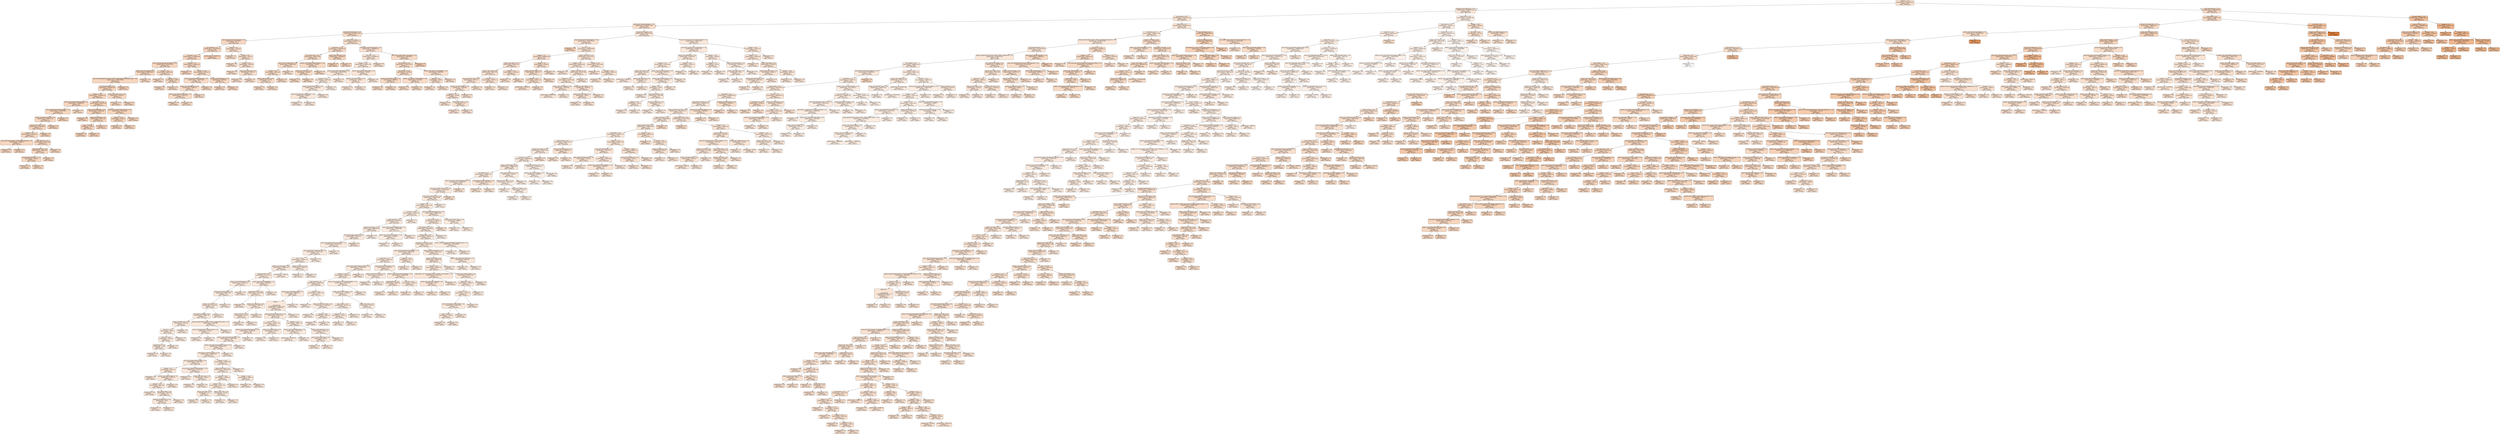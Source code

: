 digraph Tree {
node [shape=box, style="filled, rounded", color="black", fontname="helvetica"] ;
edge [fontname="helvetica"] ;
0 [label="cylinders <= 5.0\nsquared_error = 353123783.051\nsamples = 881\nvalue = 50361.392", fillcolor="#f8dfcc"] ;
1 [label="drivetrain_Front-wheel Drive <= 0.5\nsquared_error = 149001043.269\nsamples = 459\nvalue = 40809.488", fillcolor="#fae5d6"] ;
0 -> 1 [labeldistance=2.5, labelangle=45, headlabel="True"] ;
2 [label="fuel_Gasoline <= 0.5\nsquared_error = 135157513.52\nsamples = 359\nvalue = 43892.51", fillcolor="#f9e3d3"] ;
1 -> 2 ;
3 [label="transmission_6-Speed Automatic <= 0.5\nsquared_error = 126824207.404\nsamples = 125\nvalue = 50786.168", fillcolor="#f8decc"] ;
2 -> 3 ;
4 [label="drivetrain_All-wheel Drive <= 0.5\nsquared_error = 87456712.218\nsamples = 73\nvalue = 57138.877", fillcolor="#f7dac5"] ;
3 -> 4 ;
5 [label="name_2024 Jeep Wrangler 4xe Sport <= 0.5\nsquared_error = 41679497.5\nsamples = 41\nvalue = 61413.366", fillcolor="#f7d7c1"] ;
4 -> 5 ;
6 [label="trim_Overland <= 0.5\nsquared_error = 31391463.675\nsamples = 36\nvalue = 62803.139", fillcolor="#f7d7c0"] ;
5 -> 6 ;
7 [label="trim_Base <= 0.5\nsquared_error = 23716985.585\nsamples = 34\nvalue = 62116.059", fillcolor="#f7d7c0"] ;
6 -> 7 ;
8 [label="name_2024 Jeep Wrangler 4xe Sahara <= 0.5\nsquared_error = 21334379.076\nsamples = 24\nvalue = 63477.583", fillcolor="#f7d6bf"] ;
7 -> 8 ;
9 [label="exterior_color_Silver Zynith <= 0.5\nsquared_error = 20005048.603\nsamples = 21\nvalue = 64215.333", fillcolor="#f6d6be"] ;
8 -> 9 ;
10 [label="name_2024 Mercedes-Benz Sprinter 3500 170 WB High Roof Extended Cargo <= 0.5\nsquared_error = 16454479.928\nsamples = 20\nvalue = 64680.85", fillcolor="#f6d5be"] ;
9 -> 10 ;
11 [label="trim_Standard Roof <= 0.5\nsquared_error = 14056057.607\nsamples = 19\nvalue = 64276.842", fillcolor="#f6d6be"] ;
10 -> 11 ;
12 [label="mileage <= 10.5\nsquared_error = 12739789.114\nsamples = 17\nvalue = 64833.059", fillcolor="#f6d5bd"] ;
11 -> 12 ;
13 [label="exterior_color_Bright White Clearcoat <= 0.5\nsquared_error = 14598064.56\nsamples = 10\nvalue = 63294.8", fillcolor="#f7d6bf"] ;
12 -> 13 ;
14 [label="trim_144 WB Standard Roof Passenger <= 0.5\nsquared_error = 7540458.025\nsamples = 9\nvalue = 64226.444", fillcolor="#f6d6be"] ;
13 -> 14 ;
15 [label="exterior_color_Black Clearcoat <= 0.5\nsquared_error = 5255752.734\nsamples = 8\nvalue = 63627.625", fillcolor="#f7d6bf"] ;
14 -> 15 ;
16 [label="exterior_color_Gray <= 0.5\nsquared_error = 4193558.531\nsamples = 7\nvalue = 63151.571", fillcolor="#f7d6bf"] ;
15 -> 16 ;
17 [label="mileage <= 1.0\nsquared_error = 2157484.917\nsamples = 6\nvalue = 62526.5", fillcolor="#f7d7c0"] ;
16 -> 17 ;
18 [label="name_2024 Mercedes-Benz Sprinter 2500 High Roof <= 0.5\nsquared_error = 499849.0\nsamples = 2\nvalue = 64422.0", fillcolor="#f6d6be"] ;
17 -> 18 ;
19 [label="squared_error = 0.0\nsamples = 1\nvalue = 63715.0", fillcolor="#f7d6bf"] ;
18 -> 19 ;
20 [label="squared_error = 0.0\nsamples = 1\nvalue = 65129.0", fillcolor="#f6d5bd"] ;
18 -> 20 ;
21 [label="trim_High Roof <= 0.5\nsquared_error = 291612.688\nsamples = 4\nvalue = 61578.75", fillcolor="#f7d7c1"] ;
17 -> 21 ;
22 [label="model_Wrangler 4xe <= 0.5\nsquared_error = 160810.667\nsamples = 3\nvalue = 61340.0", fillcolor="#f7d8c1"] ;
21 -> 22 ;
23 [label="drivetrain_Rear-wheel Drive <= 0.5\nsquared_error = 38416.0\nsamples = 2\nvalue = 61080.0", fillcolor="#f7d8c1"] ;
22 -> 23 ;
24 [label="squared_error = 0.0\nsamples = 1\nvalue = 60884.0", fillcolor="#f7d8c1"] ;
23 -> 24 ;
25 [label="squared_error = 0.0\nsamples = 1\nvalue = 61276.0", fillcolor="#f7d8c1"] ;
23 -> 25 ;
26 [label="squared_error = 0.0\nsamples = 1\nvalue = 61860.0", fillcolor="#f7d7c0"] ;
22 -> 26 ;
27 [label="squared_error = 0.0\nsamples = 1\nvalue = 62295.0", fillcolor="#f7d7c0"] ;
21 -> 27 ;
28 [label="squared_error = 0.0\nsamples = 1\nvalue = 66902.0", fillcolor="#f6d4bb"] ;
16 -> 28 ;
29 [label="squared_error = 0.0\nsamples = 1\nvalue = 66960.0", fillcolor="#f6d4bb"] ;
15 -> 29 ;
30 [label="squared_error = 0.0\nsamples = 1\nvalue = 69017.0", fillcolor="#f6d3b9"] ;
14 -> 30 ;
31 [label="squared_error = 0.0\nsamples = 1\nvalue = 54910.0", fillcolor="#f8dcc7"] ;
13 -> 31 ;
32 [label="trim_Rubicon <= 0.5\nsquared_error = 1875705.102\nsamples = 7\nvalue = 67030.571", fillcolor="#f6d4bb"] ;
12 -> 32 ;
33 [label="interior_color_Global Black <= 0.5\nsquared_error = 575088.188\nsamples = 4\nvalue = 67949.75", fillcolor="#f6d3ba"] ;
32 -> 33 ;
34 [label="squared_error = 0.0\nsamples = 1\nvalue = 69201.0", fillcolor="#f6d2b9"] ;
33 -> 34 ;
35 [label="exterior_color_Metallic <= 0.5\nsquared_error = 70950.222\nsamples = 3\nvalue = 67532.667", fillcolor="#f6d4bb"] ;
33 -> 35 ;
36 [label="year <= 2023.5\nsquared_error = 4489.0\nsamples = 2\nvalue = 67717.0", fillcolor="#f6d3bb"] ;
35 -> 36 ;
37 [label="squared_error = 0.0\nsamples = 1\nvalue = 67650.0", fillcolor="#f6d3bb"] ;
36 -> 37 ;
38 [label="squared_error = 0.0\nsamples = 1\nvalue = 67784.0", fillcolor="#f6d3ba"] ;
36 -> 38 ;
39 [label="squared_error = 0.0\nsamples = 1\nvalue = 67164.0", fillcolor="#f6d4bb"] ;
35 -> 39 ;
40 [label="exterior_color_Bright White Clearcoat <= 0.5\nsquared_error = 981316.667\nsamples = 3\nvalue = 65805.0", fillcolor="#f6d5bc"] ;
32 -> 40 ;
41 [label="mileage <= 19.0\nsquared_error = 33306.25\nsamples = 2\nvalue = 65112.5", fillcolor="#f6d5bd"] ;
40 -> 41 ;
42 [label="squared_error = 0.0\nsamples = 1\nvalue = 64930.0", fillcolor="#f6d5bd"] ;
41 -> 42 ;
43 [label="squared_error = 0.0\nsamples = 1\nvalue = 65295.0", fillcolor="#f6d5bd"] ;
41 -> 43 ;
44 [label="squared_error = 0.0\nsamples = 1\nvalue = 67190.0", fillcolor="#f6d4bb"] ;
40 -> 44 ;
45 [label="exterior_color_Silver Gray <= 0.5\nsquared_error = 262144.0\nsamples = 2\nvalue = 59549.0", fillcolor="#f7d9c3"] ;
11 -> 45 ;
46 [label="squared_error = 0.0\nsamples = 1\nvalue = 59037.0", fillcolor="#f7d9c3"] ;
45 -> 46 ;
47 [label="squared_error = 0.0\nsamples = 1\nvalue = 60061.0", fillcolor="#f7d8c2"] ;
45 -> 47 ;
48 [label="squared_error = 0.0\nsamples = 1\nvalue = 72357.0", fillcolor="#f5d0b6"] ;
10 -> 48 ;
49 [label="squared_error = 0.0\nsamples = 1\nvalue = 54905.0", fillcolor="#f8dcc8"] ;
9 -> 49 ;
50 [label="mileage <= 4.5\nsquared_error = 160288.889\nsamples = 3\nvalue = 58313.333", fillcolor="#f7d9c4"] ;
8 -> 50 ;
51 [label="squared_error = 0.0\nsamples = 1\nvalue = 58840.0", fillcolor="#f7d9c4"] ;
50 -> 51 ;
52 [label="mileage <= 11.0\nsquared_error = 32400.0\nsamples = 2\nvalue = 58050.0", fillcolor="#f7dac4"] ;
50 -> 52 ;
53 [label="squared_error = 0.0\nsamples = 1\nvalue = 57870.0", fillcolor="#f7dac5"] ;
52 -> 53 ;
54 [label="squared_error = 0.0\nsamples = 1\nvalue = 58230.0", fillcolor="#f7dac4"] ;
52 -> 54 ;
55 [label="mileage <= 7.5\nsquared_error = 14308649.44\nsamples = 10\nvalue = 58848.4", fillcolor="#f7d9c4"] ;
7 -> 55 ;
56 [label="squared_error = 0.0\nsamples = 2\nvalue = 63440.0", fillcolor="#f7d6bf"] ;
55 -> 56 ;
57 [label="mileage <= 23.0\nsquared_error = 11297439.75\nsamples = 8\nvalue = 57700.5", fillcolor="#f7dac5"] ;
55 -> 57 ;
58 [label="exterior_color_Bright White Clearcoat <= 0.5\nsquared_error = 7796872.889\nsamples = 6\nvalue = 56361.667", fillcolor="#f8dbc6"] ;
57 -> 58 ;
59 [label="exterior_color_Midnight Sky <= 0.5\nsquared_error = 769923.84\nsamples = 5\nvalue = 55165.4", fillcolor="#f8dcc7"] ;
58 -> 59 ;
60 [label="exterior_color_Velvet Red Pearlcoat <= 0.5\nsquared_error = 272814.222\nsamples = 3\nvalue = 54529.667", fillcolor="#f8dcc8"] ;
59 -> 60 ;
61 [label="squared_error = 0.0\nsamples = 2\nvalue = 54899.0", fillcolor="#f8dcc8"] ;
60 -> 61 ;
62 [label="squared_error = 0.0\nsamples = 1\nvalue = 53791.0", fillcolor="#f8dcc9"] ;
60 -> 62 ;
63 [label="squared_error = 0.0\nsamples = 2\nvalue = 56119.0", fillcolor="#f8dbc6"] ;
59 -> 63 ;
64 [label="squared_error = 0.0\nsamples = 1\nvalue = 62343.0", fillcolor="#f7d7c0"] ;
58 -> 64 ;
65 [label="exterior_color_Midnight Sky <= 0.5\nsquared_error = 289444.0\nsamples = 2\nvalue = 61717.0", fillcolor="#f7d7c1"] ;
57 -> 65 ;
66 [label="squared_error = 0.0\nsamples = 1\nvalue = 61179.0", fillcolor="#f7d8c1"] ;
65 -> 66 ;
67 [label="squared_error = 0.0\nsamples = 1\nvalue = 62255.0", fillcolor="#f7d7c0"] ;
65 -> 67 ;
68 [label="squared_error = 17401412.25\nsamples = 2\nvalue = 74483.5", fillcolor="#f5cfb4"] ;
6 -> 68 ;
69 [label="mileage <= 4.5\nsquared_error = 1719406.0\nsamples = 5\nvalue = 51407.0", fillcolor="#f8decb"] ;
5 -> 69 ;
70 [label="squared_error = 0.0\nsamples = 1\nvalue = 53535.0", fillcolor="#f8ddc9"] ;
69 -> 70 ;
71 [label="mileage <= 6.0\nsquared_error = 734137.5\nsamples = 4\nvalue = 50875.0", fillcolor="#f8decc"] ;
69 -> 71 ;
72 [label="squared_error = 0.0\nsamples = 1\nvalue = 50755.0", fillcolor="#f8decc"] ;
71 -> 72 ;
73 [label="mileage <= 6.0\nsquared_error = 972450.0\nsamples = 3\nvalue = 50915.0", fillcolor="#f8decc"] ;
71 -> 73 ;
74 [label="squared_error = 0.0\nsamples = 1\nvalue = 49550.0", fillcolor="#f8dfcd"] ;
73 -> 74 ;
75 [label="exterior_color_Pearlcoat <= 0.5\nsquared_error = 61256.25\nsamples = 2\nvalue = 51597.5", fillcolor="#f8decb"] ;
73 -> 75 ;
76 [label="squared_error = 0.0\nsamples = 1\nvalue = 51350.0", fillcolor="#f8decb"] ;
75 -> 76 ;
77 [label="squared_error = 0.0\nsamples = 1\nvalue = 51845.0", fillcolor="#f8decb"] ;
75 -> 77 ;
78 [label="fuel_Hybrid <= 0.5\nsquared_error = 92704595.277\nsamples = 32\nvalue = 51662.188", fillcolor="#f8decb"] ;
4 -> 78 ;
79 [label="fuel_Electric <= 0.5\nsquared_error = 19587499.102\nsamples = 14\nvalue = 57090.571", fillcolor="#f7dac5"] ;
78 -> 79 ;
80 [label="trim_Premium Plus <= 0.5\nsquared_error = 4848174.306\nsamples = 12\nvalue = 55598.167", fillcolor="#f8dbc7"] ;
79 -> 80 ;
81 [label="exterior_color_Jet Black Mica <= 0.5\nsquared_error = 2268260.938\nsamples = 8\nvalue = 54310.25", fillcolor="#f8dcc8"] ;
80 -> 81 ;
82 [label="mileage <= 9.5\nsquared_error = 30420.408\nsamples = 7\nvalue = 54876.143", fillcolor="#f8dcc8"] ;
81 -> 82 ;
83 [label="exterior_color_Rhodium <= 0.5\nsquared_error = 13.889\nsamples = 6\nvalue = 54947.333", fillcolor="#f8dcc7"] ;
82 -> 83 ;
84 [label="squared_error = 0.0\nsamples = 5\nvalue = 54949.0", fillcolor="#f8dcc7"] ;
83 -> 84 ;
85 [label="squared_error = 0.0\nsamples = 1\nvalue = 54939.0", fillcolor="#f8dcc7"] ;
83 -> 85 ;
86 [label="squared_error = 0.0\nsamples = 1\nvalue = 54449.0", fillcolor="#f8dcc8"] ;
82 -> 86 ;
87 [label="squared_error = 0.0\nsamples = 1\nvalue = 50349.0", fillcolor="#f8dfcc"] ;
81 -> 87 ;
88 [label="exterior_color_Rhodium White Premium <= 0.5\nsquared_error = 55625.0\nsamples = 4\nvalue = 58174.0", fillcolor="#f7dac4"] ;
80 -> 88 ;
89 [label="exterior_color_Platinum <= 0.5\nsquared_error = 10000.0\nsamples = 2\nvalue = 57949.0", fillcolor="#f7dac4"] ;
88 -> 89 ;
90 [label="squared_error = 0.0\nsamples = 1\nvalue = 57849.0", fillcolor="#f7dac5"] ;
89 -> 90 ;
91 [label="squared_error = 0.0\nsamples = 1\nvalue = 58049.0", fillcolor="#f7dac4"] ;
89 -> 91 ;
92 [label="squared_error = 0.0\nsamples = 2\nvalue = 58399.0", fillcolor="#f7d9c4"] ;
88 -> 92 ;
93 [label="interior_color_Charcoal <= 0.5\nsquared_error = 14478025.0\nsamples = 2\nvalue = 66045.0", fillcolor="#f6d5bc"] ;
79 -> 93 ;
94 [label="squared_error = 0.0\nsamples = 1\nvalue = 69850.0", fillcolor="#f6d2b8"] ;
93 -> 94 ;
95 [label="squared_error = 0.0\nsamples = 1\nvalue = 62240.0", fillcolor="#f7d7c0"] ;
93 -> 95 ;
96 [label="transmission_8-Speed Automatic <= 0.5\nsquared_error = 108828467.21\nsamples = 18\nvalue = 47440.111", fillcolor="#f9e0cf"] ;
78 -> 96 ;
97 [label="trim_XSE <= 0.5\nsquared_error = 16894807.04\nsamples = 10\nvalue = 39787.4", fillcolor="#fae5d7"] ;
96 -> 97 ;
98 [label="mileage <= 11.0\nsquared_error = 5363397.136\nsamples = 9\nvalue = 38629.444", fillcolor="#fae6d8"] ;
97 -> 98 ;
99 [label="exterior_color_Radiant Red Metallic <= 0.5\nsquared_error = 4967161.806\nsamples = 6\nvalue = 37620.167", fillcolor="#fae7d9"] ;
98 -> 99 ;
100 [label="make_Kia <= 0.5\nsquared_error = 1346170.96\nsamples = 5\nvalue = 36743.2", fillcolor="#fae7da"] ;
99 -> 100 ;
101 [label="engine_16V MPFI DOHC Hybrid <= 0.5\nsquared_error = 544830.188\nsamples = 4\nvalue = 37220.25", fillcolor="#fae7d9"] ;
100 -> 101 ;
102 [label="name_2024 Honda CR-V Hybrid Sport <= 0.5\nsquared_error = 20000.0\nsamples = 3\nvalue = 36800.0", fillcolor="#fae7da"] ;
101 -> 102 ;
103 [label="squared_error = 0.0\nsamples = 1\nvalue = 36600.0", fillcolor="#fae7da"] ;
102 -> 103 ;
104 [label="squared_error = 0.0\nsamples = 2\nvalue = 36900.0", fillcolor="#fae7da"] ;
102 -> 104 ;
105 [label="squared_error = 0.0\nsamples = 1\nvalue = 38481.0", fillcolor="#fae6d8"] ;
101 -> 105 ;
106 [label="squared_error = 0.0\nsamples = 1\nvalue = 34835.0", fillcolor="#fae9dc"] ;
100 -> 106 ;
107 [label="squared_error = 0.0\nsamples = 1\nvalue = 42005.0", fillcolor="#f9e4d5"] ;
99 -> 107 ;
108 [label="exterior_color_Platinum White Pearl <= 0.5\nsquared_error = 44018.0\nsamples = 3\nvalue = 40648.0", fillcolor="#fae5d6"] ;
98 -> 108 ;
109 [label="exterior_color_Amazon Gray <= 0.5\nsquared_error = 1640.25\nsamples = 2\nvalue = 40794.5", fillcolor="#fae5d6"] ;
108 -> 109 ;
110 [label="squared_error = 0.0\nsamples = 1\nvalue = 40754.0", fillcolor="#fae5d6"] ;
109 -> 110 ;
111 [label="squared_error = 0.0\nsamples = 1\nvalue = 40835.0", fillcolor="#fae5d6"] ;
109 -> 111 ;
112 [label="squared_error = 0.0\nsamples = 1\nvalue = 40355.0", fillcolor="#fae5d6"] ;
108 -> 112 ;
113 [label="squared_error = 0.0\nsamples = 1\nvalue = 50209.0", fillcolor="#f8dfcc"] ;
97 -> 113 ;
114 [label="trim_T8 Plus Bright Theme 7 Passenger <= 0.5\nsquared_error = 59034328.0\nsamples = 8\nvalue = 57006.0", fillcolor="#f7dac5"] ;
96 -> 114 ;
115 [label="trim_Preferred <= 0.5\nsquared_error = 11051326.531\nsamples = 7\nvalue = 54350.429", fillcolor="#f8dcc8"] ;
114 -> 115 ;
116 [label="trim_Premium <= 0.5\nsquared_error = 2106514.0\nsamples = 4\nvalue = 57067.0", fillcolor="#f7dac5"] ;
115 -> 116 ;
117 [label="engine_16V GDI DOHC Hybrid <= 0.5\nsquared_error = 688900.0\nsamples = 2\nvalue = 58375.0", fillcolor="#f7d9c4"] ;
116 -> 117 ;
118 [label="squared_error = 0.0\nsamples = 1\nvalue = 57545.0", fillcolor="#f7dac5"] ;
117 -> 118 ;
119 [label="squared_error = 0.0\nsamples = 1\nvalue = 59205.0", fillcolor="#f7d9c3"] ;
117 -> 119 ;
120 [label="exterior_color_Rhodium White Metallic <= 0.5\nsquared_error = 102400.0\nsamples = 2\nvalue = 55759.0", fillcolor="#f8dbc7"] ;
116 -> 120 ;
121 [label="squared_error = 0.0\nsamples = 1\nvalue = 55439.0", fillcolor="#f8dbc7"] ;
120 -> 121 ;
122 [label="squared_error = 0.0\nsamples = 1\nvalue = 56079.0", fillcolor="#f8dbc6"] ;
120 -> 122 ;
123 [label="exterior_color_Machine Gray Metallic <= 0.5\nsquared_error = 18488.889\nsamples = 3\nvalue = 50728.333", fillcolor="#f8decc"] ;
115 -> 123 ;
124 [label="mileage <= 0.5\nsquared_error = 1600.0\nsamples = 2\nvalue = 50635.0", fillcolor="#f8decc"] ;
123 -> 124 ;
125 [label="squared_error = 0.0\nsamples = 1\nvalue = 50675.0", fillcolor="#f8decc"] ;
124 -> 125 ;
126 [label="squared_error = 0.0\nsamples = 1\nvalue = 50595.0", fillcolor="#f8decc"] ;
124 -> 126 ;
127 [label="squared_error = 0.0\nsamples = 1\nvalue = 50915.0", fillcolor="#f8decc"] ;
123 -> 127 ;
128 [label="squared_error = 0.0\nsamples = 1\nvalue = 75595.0", fillcolor="#f5ceb3"] ;
114 -> 128 ;
129 [label="model_Tucson Hybrid <= 0.5\nsquared_error = 45900474.554\nsamples = 52\nvalue = 41867.942", fillcolor="#f9e4d5"] ;
3 -> 129 ;
130 [label="engine_16V GDI DOHC Turbo Hybrid <= 0.5\nsquared_error = 42758758.534\nsamples = 26\nvalue = 46410.654", fillcolor="#f9e1d0"] ;
129 -> 130 ;
131 [label="squared_error = 0.0\nsamples = 1\nvalue = 73270.0", fillcolor="#f5d0b5"] ;
130 -> 131 ;
132 [label="trim_R/T <= 0.5\nsquared_error = 14457850.682\nsamples = 25\nvalue = 45336.28", fillcolor="#f9e2d1"] ;
130 -> 132 ;
133 [label="mileage <= 7.5\nsquared_error = 8646864.536\nsamples = 14\nvalue = 47798.5", fillcolor="#f9e0cf"] ;
132 -> 133 ;
134 [label="exterior_color_Gold <= 0.5\nsquared_error = 2962017.58\nsamples = 9\nvalue = 45900.444", fillcolor="#f9e1d1"] ;
133 -> 134 ;
135 [label="exterior_color_Gray <= 0.5\nsquared_error = 708967.918\nsamples = 7\nvalue = 45140.714", fillcolor="#f9e2d1"] ;
134 -> 135 ;
136 [label="exterior_color_Blue Steel <= 0.5\nsquared_error = 43752.24\nsamples = 5\nvalue = 44758.4", fillcolor="#f9e2d2"] ;
135 -> 136 ;
137 [label="exterior_color_HOT TAMALE <= 0.5\nsquared_error = 8945.688\nsamples = 4\nvalue = 44662.75", fillcolor="#f9e2d2"] ;
136 -> 137 ;
138 [label="mileage <= 2.5\nsquared_error = 82.889\nsamples = 3\nvalue = 44608.333", fillcolor="#f9e2d2"] ;
137 -> 138 ;
139 [label="squared_error = 0.0\nsamples = 1\nvalue = 44621.0", fillcolor="#f9e2d2"] ;
138 -> 139 ;
140 [label="exterior_color_8 BALL <= 0.5\nsquared_error = 4.0\nsamples = 2\nvalue = 44602.0", fillcolor="#f9e2d2"] ;
138 -> 140 ;
141 [label="squared_error = 0.0\nsamples = 1\nvalue = 44600.0", fillcolor="#f9e2d2"] ;
140 -> 141 ;
142 [label="squared_error = 0.0\nsamples = 1\nvalue = 44604.0", fillcolor="#f9e2d2"] ;
140 -> 142 ;
143 [label="squared_error = 0.0\nsamples = 1\nvalue = 44826.0", fillcolor="#f9e2d2"] ;
137 -> 143 ;
144 [label="squared_error = 0.0\nsamples = 1\nvalue = 45141.0", fillcolor="#f9e2d1"] ;
136 -> 144 ;
145 [label="mileage <= 2.5\nsquared_error = 1093070.25\nsamples = 2\nvalue = 46096.5", fillcolor="#f9e1d0"] ;
135 -> 145 ;
146 [label="squared_error = 0.0\nsamples = 1\nvalue = 47142.0", fillcolor="#f9e1cf"] ;
145 -> 146 ;
147 [label="squared_error = 0.0\nsamples = 1\nvalue = 45051.0", fillcolor="#f9e2d1"] ;
145 -> 147 ;
148 [label="mileage <= 1.0\nsquared_error = 1756950.25\nsamples = 2\nvalue = 48559.5", fillcolor="#f9e0ce"] ;
134 -> 148 ;
149 [label="squared_error = 0.0\nsamples = 1\nvalue = 47234.0", fillcolor="#f9e1cf"] ;
148 -> 149 ;
150 [label="squared_error = 0.0\nsamples = 1\nvalue = 49885.0", fillcolor="#f8dfcd"] ;
148 -> 150 ;
151 [label="mileage <= inf\nsquared_error = 722410.0\nsamples = 5\nvalue = 51215.0", fillcolor="#f8decb"] ;
133 -> 151 ;
152 [label="exterior_color_Blue Steel <= 0.5\nsquared_error = 350231.25\nsamples = 4\nvalue = 51547.5", fillcolor="#f8decb"] ;
151 -> 152 ;
153 [label="mileage <= 21.5\nsquared_error = 289172.222\nsamples = 3\nvalue = 51336.667", fillcolor="#f8decb"] ;
152 -> 153 ;
154 [label="squared_error = 247506.25\nsamples = 2\nvalue = 51087.5", fillcolor="#f8decb"] ;
153 -> 154 ;
155 [label="squared_error = 0.0\nsamples = 1\nvalue = 51835.0", fillcolor="#f8decb"] ;
153 -> 155 ;
156 [label="squared_error = 0.0\nsamples = 1\nvalue = 52180.0", fillcolor="#f8ddca"] ;
152 -> 156 ;
157 [label="squared_error = 0.0\nsamples = 1\nvalue = 49885.0", fillcolor="#f8dfcd"] ;
151 -> 157 ;
158 [label="exterior_color_Gray <= 0.5\nsquared_error = 4317415.157\nsamples = 11\nvalue = 42202.545", fillcolor="#f9e4d4"] ;
132 -> 158 ;
159 [label="mileage <= 2.5\nsquared_error = 3609495.859\nsamples = 8\nvalue = 41537.125", fillcolor="#f9e4d5"] ;
158 -> 159 ;
160 [label="squared_error = 0.0\nsamples = 1\nvalue = 39763.0", fillcolor="#fae5d7"] ;
159 -> 160 ;
161 [label="exterior_color_Blue <= 0.5\nsquared_error = 3611257.388\nsamples = 7\nvalue = 41790.571", fillcolor="#f9e4d5"] ;
159 -> 161 ;
162 [label="mileage <= 7.5\nsquared_error = 3647499.806\nsamples = 6\nvalue = 42074.833", fillcolor="#f9e4d4"] ;
161 -> 162 ;
163 [label="exterior_color_HOT TAMALE <= 0.5\nsquared_error = 5973318.0\nsamples = 3\nvalue = 41264.0", fillcolor="#fae4d5"] ;
162 -> 163 ;
164 [label="squared_error = 6602330.25\nsamples = 2\nvalue = 42150.5", fillcolor="#f9e4d4"] ;
163 -> 164 ;
165 [label="squared_error = 0.0\nsamples = 1\nvalue = 39491.0", fillcolor="#fae6d7"] ;
163 -> 165 ;
166 [label="exterior_color_HOT TAMALE <= 0.5\nsquared_error = 6780.222\nsamples = 3\nvalue = 42885.667", fillcolor="#f9e3d4"] ;
162 -> 166 ;
167 [label="exterior_color_Blue Steel <= 0.5\nsquared_error = 1849.0\nsamples = 2\nvalue = 42833.0", fillcolor="#f9e3d4"] ;
166 -> 167 ;
168 [label="squared_error = 0.0\nsamples = 1\nvalue = 42876.0", fillcolor="#f9e3d4"] ;
167 -> 168 ;
169 [label="squared_error = 0.0\nsamples = 1\nvalue = 42790.0", fillcolor="#f9e3d4"] ;
167 -> 169 ;
170 [label="squared_error = 0.0\nsamples = 1\nvalue = 42991.0", fillcolor="#f9e3d4"] ;
166 -> 170 ;
171 [label="squared_error = 0.0\nsamples = 1\nvalue = 40085.0", fillcolor="#fae5d6"] ;
161 -> 171 ;
172 [label="mileage <= 3.0\nsquared_error = 1875752.667\nsamples = 3\nvalue = 43977.0", fillcolor="#f9e3d3"] ;
158 -> 172 ;
173 [label="squared_error = 0.0\nsamples = 1\nvalue = 45844.0", fillcolor="#f9e2d1"] ;
172 -> 173 ;
174 [label="mileage <= 11.5\nsquared_error = 199362.25\nsamples = 2\nvalue = 43043.5", fillcolor="#f9e3d3"] ;
172 -> 174 ;
175 [label="squared_error = 0.0\nsamples = 1\nvalue = 42597.0", fillcolor="#f9e4d4"] ;
174 -> 175 ;
176 [label="squared_error = 0.0\nsamples = 1\nvalue = 43490.0", fillcolor="#f9e3d3"] ;
174 -> 176 ;
177 [label="name_2024 Hyundai Tucson Hybrid Limited <= 0.5\nsquared_error = 7769734.331\nsamples = 26\nvalue = 37325.231", fillcolor="#fae7d9"] ;
129 -> 177 ;
178 [label="name_2024 Hyundai Tucson Hybrid Blue <= 0.5\nsquared_error = 1874822.127\nsamples = 18\nvalue = 35656.611", fillcolor="#fae8db"] ;
177 -> 178 ;
179 [label="exterior_color_White Pearl <= 0.5\nsquared_error = 591760.746\nsamples = 13\nvalue = 36371.846", fillcolor="#fae8da"] ;
178 -> 179 ;
180 [label="mileage <= 7.0\nsquared_error = 457762.694\nsamples = 11\nvalue = 36195.182", fillcolor="#fae8da"] ;
179 -> 180 ;
181 [label="interior_color_Gray <= 0.5\nsquared_error = 360546.5\nsamples = 4\nvalue = 36902.0", fillcolor="#fae7da"] ;
180 -> 181 ;
182 [label="squared_error = 522006.25\nsamples = 2\nvalue = 36586.5", fillcolor="#fae7da"] ;
181 -> 182 ;
183 [label="exterior_color_Deep Sea <= 0.5\nsquared_error = 6.25\nsamples = 2\nvalue = 37217.5", fillcolor="#fae7d9"] ;
181 -> 183 ;
184 [label="squared_error = 0.0\nsamples = 1\nvalue = 37215.0", fillcolor="#fae7d9"] ;
183 -> 184 ;
185 [label="squared_error = 0.0\nsamples = 1\nvalue = 37220.0", fillcolor="#fae7d9"] ;
183 -> 185 ;
186 [label="exterior_color_Shimmering Silver <= 0.5\nsquared_error = 64701.633\nsamples = 7\nvalue = 35791.286", fillcolor="#fae8db"] ;
180 -> 186 ;
187 [label="exterior_color_Phantom Black <= 0.5\nsquared_error = 29043.806\nsamples = 6\nvalue = 35709.833", fillcolor="#fae8db"] ;
186 -> 187 ;
188 [label="mileage <= 9.5\nsquared_error = 6148.4\nsamples = 5\nvalue = 35779.0", fillcolor="#fae8db"] ;
187 -> 188 ;
189 [label="squared_error = 0.0\nsamples = 1\nvalue = 35656.0", fillcolor="#fae8db"] ;
188 -> 189 ;
190 [label="interior_color_Black <= 0.5\nsquared_error = 2957.688\nsamples = 4\nvalue = 35809.75", fillcolor="#fae8db"] ;
188 -> 190 ;
191 [label="mileage <= 12.5\nsquared_error = 240.25\nsamples = 2\nvalue = 35759.5", fillcolor="#fae8db"] ;
190 -> 191 ;
192 [label="squared_error = 0.0\nsamples = 1\nvalue = 35775.0", fillcolor="#fae8db"] ;
191 -> 192 ;
193 [label="squared_error = 0.0\nsamples = 1\nvalue = 35744.0", fillcolor="#fae8db"] ;
191 -> 193 ;
194 [label="trim_SEL Convenience <= 0.5\nsquared_error = 625.0\nsamples = 2\nvalue = 35860.0", fillcolor="#fae8db"] ;
190 -> 194 ;
195 [label="squared_error = 0.0\nsamples = 1\nvalue = 35885.0", fillcolor="#fae8db"] ;
194 -> 195 ;
196 [label="squared_error = 0.0\nsamples = 1\nvalue = 35835.0", fillcolor="#fae8db"] ;
194 -> 196 ;
197 [label="squared_error = 0.0\nsamples = 1\nvalue = 35364.0", fillcolor="#fae8db"] ;
187 -> 197 ;
198 [label="squared_error = 0.0\nsamples = 1\nvalue = 36280.0", fillcolor="#fae8da"] ;
186 -> 198 ;
199 [label="mileage <= 10.5\nsquared_error = 212982.25\nsamples = 2\nvalue = 37343.5", fillcolor="#fae7d9"] ;
179 -> 199 ;
200 [label="squared_error = 0.0\nsamples = 1\nvalue = 37805.0", fillcolor="#fae7d9"] ;
199 -> 200 ;
201 [label="squared_error = 0.0\nsamples = 1\nvalue = 36882.0", fillcolor="#fae7da"] ;
199 -> 201 ;
202 [label="mileage <= 10.5\nsquared_error = 422569.2\nsamples = 5\nvalue = 33797.0", fillcolor="#fbe9dd"] ;
178 -> 202 ;
203 [label="mileage <= 7.5\nsquared_error = 2916.0\nsamples = 2\nvalue = 34546.0", fillcolor="#fae9dc"] ;
202 -> 203 ;
204 [label="squared_error = 0.0\nsamples = 1\nvalue = 34600.0", fillcolor="#fae9dc"] ;
203 -> 204 ;
205 [label="squared_error = 0.0\nsamples = 1\nvalue = 34492.0", fillcolor="#fae9dc"] ;
203 -> 205 ;
206 [label="exterior_color_White Pearl <= 0.5\nsquared_error = 79003.556\nsamples = 3\nvalue = 33297.667", fillcolor="#fbeadd"] ;
202 -> 206 ;
207 [label="exterior_color_Deep Sea <= 0.5\nsquared_error = 100.0\nsamples = 2\nvalue = 33099.0", fillcolor="#fbeade"] ;
206 -> 207 ;
208 [label="squared_error = 0.0\nsamples = 1\nvalue = 33089.0", fillcolor="#fbeade"] ;
207 -> 208 ;
209 [label="squared_error = 0.0\nsamples = 1\nvalue = 33109.0", fillcolor="#fbeade"] ;
207 -> 209 ;
210 [label="squared_error = 0.0\nsamples = 1\nvalue = 33695.0", fillcolor="#fbe9dd"] ;
206 -> 210 ;
211 [label="mileage <= 18.5\nsquared_error = 673154.734\nsamples = 8\nvalue = 41079.625", fillcolor="#fae5d5"] ;
177 -> 211 ;
212 [label="mileage <= 6.0\nsquared_error = 515186.122\nsamples = 7\nvalue = 41257.857", fillcolor="#fae4d5"] ;
211 -> 212 ;
213 [label="squared_error = 0.0\nsamples = 1\nvalue = 42230.0", fillcolor="#f9e4d4"] ;
212 -> 213 ;
214 [label="interior_color_Black <= 0.5\nsquared_error = 417288.472\nsamples = 6\nvalue = 41095.833", fillcolor="#fae5d5"] ;
212 -> 214 ;
215 [label="exterior_color_Black Pearl <= 0.5\nsquared_error = 104061.5\nsamples = 4\nvalue = 41441.0", fillcolor="#f9e4d5"] ;
214 -> 215 ;
216 [label="exterior_color_White Pearl <= 0.5\nsquared_error = 24053.556\nsamples = 3\nvalue = 41610.333", fillcolor="#f9e4d5"] ;
215 -> 216 ;
217 [label="squared_error = 0.0\nsamples = 2\nvalue = 41720.0", fillcolor="#f9e4d5"] ;
216 -> 217 ;
218 [label="squared_error = 0.0\nsamples = 1\nvalue = 41391.0", fillcolor="#fae4d5"] ;
216 -> 218 ;
219 [label="squared_error = 0.0\nsamples = 1\nvalue = 40933.0", fillcolor="#fae5d6"] ;
215 -> 219 ;
220 [label="mileage <= 11.0\nsquared_error = 328902.25\nsamples = 2\nvalue = 40405.5", fillcolor="#fae5d6"] ;
214 -> 220 ;
221 [label="squared_error = 0.0\nsamples = 1\nvalue = 39832.0", fillcolor="#fae5d7"] ;
220 -> 221 ;
222 [label="squared_error = 0.0\nsamples = 1\nvalue = 40979.0", fillcolor="#fae5d6"] ;
220 -> 222 ;
223 [label="squared_error = 0.0\nsamples = 1\nvalue = 39832.0", fillcolor="#fae5d7"] ;
211 -> 223 ;
224 [label="make_Audi <= 0.5\nsquared_error = 100662224.162\nsamples = 234\nvalue = 40210.0", fillcolor="#fae5d6"] ;
2 -> 224 ;
225 [label="trim_Base <= 0.5\nsquared_error = 79985227.589\nsamples = 227\nvalue = 39417.291", fillcolor="#fae6d7"] ;
224 -> 225 ;
226 [label="engine_gasoline direct injection, DOHC, intercooled turbo, premi <= 0.5\nsquared_error = 66697034.708\nsamples = 213\nvalue = 38376.761", fillcolor="#fae6d8"] ;
225 -> 226 ;
227 [label="make_Mercedes-Benz <= 0.5\nsquared_error = 55713553.874\nsamples = 205\nvalue = 37684.341", fillcolor="#fae7d9"] ;
226 -> 227 ;
228 [label="engine_4 gasoline direct injection, DOHC, Multiair variable valv <= 0.5\nsquared_error = 45638153.015\nsamples = 201\nvalue = 37249.9", fillcolor="#fae7d9"] ;
227 -> 228 ;
229 [label="trim_Latitude <= 0.5\nsquared_error = 41808192.03\nsamples = 190\nvalue = 36693.805", fillcolor="#fae7da"] ;
228 -> 229 ;
230 [label="name_2024 Lincoln Nautilus Reserve <= 0.5\nsquared_error = 41726866.24\nsamples = 165\nvalue = 37511.952", fillcolor="#fae7d9"] ;
229 -> 230 ;
231 [label="model_Taos <= 0.5\nsquared_error = 37555973.515\nsamples = 164\nvalue = 37348.183", fillcolor="#fae7d9"] ;
230 -> 231 ;
232 [label="model_Explorer <= 0.5\nsquared_error = 35387797.004\nsamples = 153\nvalue = 37874.948", fillcolor="#fae7d9"] ;
231 -> 232 ;
233 [label="make_BMW <= 0.5\nsquared_error = 32659800.884\nsamples = 146\nvalue = 37506.692", fillcolor="#fae7d9"] ;
232 -> 233 ;
234 [label="model_Atlas Cross Sport <= 0.5\nsquared_error = 30075585.777\nsamples = 144\nvalue = 37305.812", fillcolor="#fae7d9"] ;
233 -> 234 ;
235 [label="engine_16V PDI DOHC Turbo <= 0.5\nsquared_error = 28114252.751\nsamples = 142\nvalue = 37125.176", fillcolor="#fae7d9"] ;
234 -> 235 ;
236 [label="make_Land Rover <= 0.5\nsquared_error = 26685830.697\nsamples = 128\nvalue = 36616.422", fillcolor="#fae7da"] ;
235 -> 236 ;
237 [label="model_Silverado 1500 <= 0.5\nsquared_error = 24109942.697\nsamples = 127\nvalue = 36468.89", fillcolor="#fae8da"] ;
236 -> 237 ;
238 [label="model_Edge <= 0.5\nsquared_error = 21842125.743\nsamples = 122\nvalue = 36130.754", fillcolor="#fae8da"] ;
237 -> 238 ;
239 [label="model_Sorento <= 0.5\nsquared_error = 20095237.076\nsamples = 114\nvalue = 35696.684", fillcolor="#fae8db"] ;
238 -> 239 ;
240 [label="exterior_color_Green <= 0.5\nsquared_error = 18114647.295\nsamples = 112\nvalue = 35497.188", fillcolor="#fae8db"] ;
239 -> 240 ;
241 [label="trim_Sport <= 0.5\nsquared_error = 16390858.562\nsamples = 111\nvalue = 35367.387", fillcolor="#fae8db"] ;
240 -> 241 ;
242 [label="engine_16V MPFI DOHC <= 0.5\nsquared_error = 14982048.168\nsamples = 108\nvalue = 35589.13", fillcolor="#fae8db"] ;
241 -> 242 ;
243 [label="trim_Denali <= 0.5\nsquared_error = 13580721.182\nsamples = 104\nvalue = 35858.327", fillcolor="#fae8db"] ;
242 -> 243 ;
244 [label="name_2024 Subaru Outback Wilderness <= 0.5\nsquared_error = 12326874.277\nsamples = 101\nvalue = 35644.02", fillcolor="#fae8db"] ;
243 -> 244 ;
245 [label="name_2024 Cadillac XT5 Luxury <= 0.5\nsquared_error = 11012339.289\nsamples = 99\nvalue = 35468.061", fillcolor="#fae8db"] ;
244 -> 245 ;
246 [label="name_2024 Honda HR-V LX <= 0.5\nsquared_error = 9684053.408\nsamples = 98\nvalue = 35347.429", fillcolor="#fae8db"] ;
245 -> 246 ;
247 [label="mileage <= 2.5\nsquared_error = 9134277.038\nsamples = 97\nvalue = 35428.845", fillcolor="#fae8db"] ;
246 -> 247 ;
248 [label="trim_SEL <= 0.5\nsquared_error = 7470485.812\nsamples = 29\nvalue = 34217.345", fillcolor="#fae9dc"] ;
247 -> 248 ;
249 [label="make_Chevrolet <= 0.5\nsquared_error = 6515017.73\nsamples = 28\nvalue = 34422.643", fillcolor="#fae9dc"] ;
248 -> 249 ;
250 [label="interior_color_Ebony <= 0.5\nsquared_error = 5886190.954\nsamples = 25\nvalue = 34794.08", fillcolor="#fae9dc"] ;
249 -> 250 ;
251 [label="name_2024 Dodge Hornet GT <= 0.5\nsquared_error = 5142219.75\nsamples = 24\nvalue = 34993.0", fillcolor="#fae8dc"] ;
250 -> 251 ;
252 [label="name_2024 Hyundai Santa Cruz 2.5L SE <= 0.5\nsquared_error = 4421589.879\nsamples = 23\nvalue = 34794.652", fillcolor="#fae9dc"] ;
251 -> 252 ;
253 [label="name_2024 Toyota Corolla Cross LE <= 0.5\nsquared_error = 3742011.944\nsamples = 22\nvalue = 34990.318", fillcolor="#fae8dc"] ;
252 -> 253 ;
254 [label="trim_S <= 0.5\nsquared_error = 2913893.107\nsamples = 21\nvalue = 35204.19", fillcolor="#fae8db"] ;
253 -> 254 ;
255 [label="exterior_color_Blue Stone <= 0.5\nsquared_error = 2248333.352\nsamples = 19\nvalue = 35508.263", fillcolor="#fae8db"] ;
254 -> 255 ;
256 [label="make_Hyundai <= 0.5\nsquared_error = 1711774.111\nsamples = 17\nvalue = 35798.353", fillcolor="#fae8db"] ;
255 -> 256 ;
257 [label="exterior_color_Still Night Pearl <= 0.5\nsquared_error = 1278676.222\nsamples = 12\nvalue = 35307.333", fillcolor="#fae8db"] ;
256 -> 257 ;
258 [label="exterior_color_Volcanic Red <= 0.5\nsquared_error = 694437.653\nsamples = 11\nvalue = 35065.727", fillcolor="#fae8dc"] ;
257 -> 258 ;
259 [label="exterior_color_Red <= 0.5\nsquared_error = 335365.49\nsamples = 10\nvalue = 35263.1", fillcolor="#fae8db"] ;
258 -> 259 ;
260 [label="transmission_Automatic <= 0.5\nsquared_error = 102902.444\nsamples = 9\nvalue = 35427.333", fillcolor="#fae8db"] ;
259 -> 260 ;
261 [label="interior_color_Navy Pier <= 0.5\nsquared_error = 53296.96\nsamples = 5\nvalue = 35208.2", fillcolor="#fae8db"] ;
260 -> 261 ;
262 [label="trim_AT4 <= 0.5\nsquared_error = 14906.75\nsamples = 4\nvalue = 35106.5", fillcolor="#fae8dc"] ;
261 -> 262 ;
263 [label="make_Kia <= 0.5\nsquared_error = 7554.667\nsamples = 3\nvalue = 35162.0", fillcolor="#fae8db"] ;
262 -> 263 ;
264 [label="model_Terrain <= 0.5\nsquared_error = 169.0\nsamples = 2\nvalue = 35223.0", fillcolor="#fae8db"] ;
263 -> 264 ;
265 [label="squared_error = 0.0\nsamples = 1\nvalue = 35210.0", fillcolor="#fae8db"] ;
264 -> 265 ;
266 [label="squared_error = 0.0\nsamples = 1\nvalue = 35236.0", fillcolor="#fae8db"] ;
264 -> 266 ;
267 [label="squared_error = 0.0\nsamples = 1\nvalue = 35040.0", fillcolor="#fae8dc"] ;
263 -> 267 ;
268 [label="squared_error = 0.0\nsamples = 1\nvalue = 34940.0", fillcolor="#fae9dc"] ;
262 -> 268 ;
269 [label="squared_error = 0.0\nsamples = 1\nvalue = 35615.0", fillcolor="#fae8db"] ;
261 -> 269 ;
270 [label="engine_4 gasoline direct injection, DOHC, variable valve control <= 0.5\nsquared_error = 29854.688\nsamples = 4\nvalue = 35701.25", fillcolor="#fae8db"] ;
260 -> 270 ;
271 [label="name_2024 Dodge Hornet Hornet Gt Awd <= 0.5\nsquared_error = 2756.25\nsamples = 2\nvalue = 35532.5", fillcolor="#fae8db"] ;
270 -> 271 ;
272 [label="squared_error = 0.0\nsamples = 1\nvalue = 35585.0", fillcolor="#fae8db"] ;
271 -> 272 ;
273 [label="squared_error = 0.0\nsamples = 1\nvalue = 35480.0", fillcolor="#fae8db"] ;
271 -> 273 ;
274 [label="squared_error = 0.0\nsamples = 2\nvalue = 35870.0", fillcolor="#fae8db"] ;
270 -> 274 ;
275 [label="squared_error = 0.0\nsamples = 1\nvalue = 33785.0", fillcolor="#fbe9dd"] ;
259 -> 275 ;
276 [label="squared_error = 0.0\nsamples = 1\nvalue = 33092.0", fillcolor="#fbeade"] ;
258 -> 276 ;
277 [label="squared_error = 0.0\nsamples = 1\nvalue = 37965.0", fillcolor="#fae7d9"] ;
257 -> 277 ;
278 [label="exterior_color_Cyber Gray Metallic <= 0.5\nsquared_error = 783830.96\nsamples = 5\nvalue = 36976.8", fillcolor="#fae7da"] ;
256 -> 278 ;
279 [label="body_Pickup Truck <= 0.5\nsquared_error = 191942.188\nsamples = 4\nvalue = 37373.75", fillcolor="#fae7d9"] ;
278 -> 279 ;
280 [label="squared_error = 0.0\nsamples = 1\nvalue = 38100.0", fillcolor="#fae6d8"] ;
279 -> 280 ;
281 [label="exterior_color_Sage Gray <= 0.5\nsquared_error = 21505.556\nsamples = 3\nvalue = 37131.667", fillcolor="#fae7d9"] ;
279 -> 281 ;
282 [label="interior_color_Gray <= 0.5\nsquared_error = 4225.0\nsamples = 2\nvalue = 37035.0", fillcolor="#fae7da"] ;
281 -> 282 ;
283 [label="squared_error = 0.0\nsamples = 1\nvalue = 36970.0", fillcolor="#fae7da"] ;
282 -> 283 ;
284 [label="squared_error = 0.0\nsamples = 1\nvalue = 37100.0", fillcolor="#fae7da"] ;
282 -> 284 ;
285 [label="squared_error = 0.0\nsamples = 1\nvalue = 37325.0", fillcolor="#fae7d9"] ;
281 -> 285 ;
286 [label="squared_error = 0.0\nsamples = 1\nvalue = 35389.0", fillcolor="#fae8db"] ;
278 -> 286 ;
287 [label="squared_error = 13806.25\nsamples = 2\nvalue = 33042.5", fillcolor="#fbeade"] ;
255 -> 287 ;
288 [label="exterior_color_Ebony <= 0.5\nsquared_error = 13806.25\nsamples = 2\nvalue = 32315.5", fillcolor="#fbeade"] ;
254 -> 288 ;
289 [label="squared_error = 0.0\nsamples = 1\nvalue = 32433.0", fillcolor="#fbeade"] ;
288 -> 289 ;
290 [label="squared_error = 0.0\nsamples = 1\nvalue = 32198.0", fillcolor="#fbeade"] ;
288 -> 290 ;
291 [label="squared_error = 0.0\nsamples = 1\nvalue = 30499.0", fillcolor="#fbebe0"] ;
253 -> 291 ;
292 [label="squared_error = 0.0\nsamples = 1\nvalue = 30490.0", fillcolor="#fbebe0"] ;
252 -> 292 ;
293 [label="squared_error = 0.0\nsamples = 1\nvalue = 39555.0", fillcolor="#fae6d7"] ;
251 -> 293 ;
294 [label="squared_error = 0.0\nsamples = 1\nvalue = 30020.0", fillcolor="#fbece1"] ;
250 -> 294 ;
295 [label="name_2024 Chevrolet Trailblazer RS <= 0.5\nsquared_error = 1024586.889\nsamples = 3\nvalue = 31327.333", fillcolor="#fbebdf"] ;
249 -> 295 ;
296 [label="exterior_color_Mosaic Black Metallic <= 0.5\nsquared_error = 360000.0\nsamples = 2\nvalue = 30701.0", fillcolor="#fbebe0"] ;
295 -> 296 ;
297 [label="squared_error = 0.0\nsamples = 1\nvalue = 30101.0", fillcolor="#fbece1"] ;
296 -> 297 ;
298 [label="squared_error = 0.0\nsamples = 1\nvalue = 31301.0", fillcolor="#fbebdf"] ;
296 -> 298 ;
299 [label="squared_error = 0.0\nsamples = 1\nvalue = 32580.0", fillcolor="#fbeade"] ;
295 -> 299 ;
300 [label="squared_error = 0.0\nsamples = 1\nvalue = 28469.0", fillcolor="#fbede2"] ;
248 -> 300 ;
301 [label="name_2024 Chevrolet Equinox LS <= 0.5\nsquared_error = 8950942.662\nsamples = 68\nvalue = 35945.515", fillcolor="#fae8db"] ;
247 -> 301 ;
302 [label="trim_GT Plus <= 0.5\nsquared_error = 8530081.07\nsamples = 66\nvalue = 36087.924", fillcolor="#fae8db"] ;
301 -> 302 ;
303 [label="trim_Latitude Lux <= 0.5\nsquared_error = 8031804.839\nsamples = 65\nvalue = 35990.262", fillcolor="#fae8db"] ;
302 -> 303 ;
304 [label="trim_Big Bend <= 0.5\nsquared_error = 7554304.275\nsamples = 64\nvalue = 36086.578", fillcolor="#fae8db"] ;
303 -> 304 ;
305 [label="transmission_Automatic <= 0.5\nsquared_error = 7154160.463\nsamples = 61\nvalue = 36258.213", fillcolor="#fae8da"] ;
304 -> 305 ;
306 [label="name_2024 Kia Sportage X-Pro Prestige <= 0.5\nsquared_error = 6600882.265\nsamples = 49\nvalue = 35878.02", fillcolor="#fae8db"] ;
305 -> 306 ;
307 [label="make_Ford <= 0.5\nsquared_error = 6141615.827\nsamples = 47\nvalue = 35704.213", fillcolor="#fae8db"] ;
306 -> 307 ;
308 [label="name_2024 Subaru Outback Limited <= 0.5\nsquared_error = 5334762.853\nsamples = 41\nvalue = 35353.024", fillcolor="#fae8db"] ;
307 -> 308 ;
309 [label="mileage <= 144.5\nsquared_error = 4956356.01\nsamples = 40\nvalue = 35241.3", fillcolor="#fae8db"] ;
308 -> 309 ;
310 [label="make_Hyundai <= 0.5\nsquared_error = 4263843.381\nsamples = 34\nvalue = 35596.824", fillcolor="#fae8db"] ;
309 -> 310 ;
311 [label="exterior_color_Crystal Black Silica <= 0.5\nsquared_error = 3905997.41\nsamples = 30\nvalue = 35900.7", fillcolor="#fae8db"] ;
310 -> 311 ;
312 [label="engine_>

    
    <dt>VIN</dt>
     ZACNDFAN0R3A12168 <= 0.5\nsquared_error = 3524853.66\nsamples = 29\nvalue = 36031.828", fillcolor="#fae8db"] ;
311 -> 312 ;
313 [label="name_2024 Kia Sportage X-Line <= 0.5\nsquared_error = 3185410.179\nsamples = 28\nvalue = 36158.5", fillcolor="#fae8da"] ;
312 -> 313 ;
314 [label="trim_1LT <= 0.5\nsquared_error = 3353421.514\nsamples = 22\nvalue = 36488.409", fillcolor="#fae8da"] ;
313 -> 314 ;
315 [label="exterior_color_Bright White Clearcoat <= 0.5\nsquared_error = 3118856.76\nsamples = 20\nvalue = 36714.8", fillcolor="#fae7da"] ;
314 -> 315 ;
316 [label="exterior_color_Hydro Blue Pearlcoat <= 0.5\nsquared_error = 2778123.269\nsamples = 19\nvalue = 36873.684", fillcolor="#fae7da"] ;
315 -> 316 ;
317 [label="exterior_color_Baltic Gray Metallic Clearcoat <= 0.5\nsquared_error = 2476091.778\nsamples = 18\nvalue = 37028.667", fillcolor="#fae7da"] ;
316 -> 317 ;
318 [label="transmission_9-Speed Automatic <= 0.5\nsquared_error = 2081678.104\nsamples = 17\nvalue = 37201.882", fillcolor="#fae7d9"] ;
317 -> 318 ;
319 [label="name_2024 Dodge Hornet GT AWD <= 0.5\nsquared_error = 738160.543\nsamples = 9\nvalue = 38023.889", fillcolor="#fae7d9"] ;
318 -> 319 ;
320 [label="mileage <= 5.5\nsquared_error = 83667.917\nsamples = 6\nvalue = 38586.5", fillcolor="#fae6d8"] ;
319 -> 320 ;
321 [label="squared_error = 0.0\nsamples = 1\nvalue = 38040.0", fillcolor="#fae7d9"] ;
320 -> 321 ;
322 [label="exterior_color_Diamond Black <= 0.5\nsquared_error = 28722.56\nsamples = 5\nvalue = 38695.8", fillcolor="#fae6d8"] ;
320 -> 322 ;
323 [label="mileage <= 9.5\nsquared_error = 10662.688\nsamples = 4\nvalue = 38624.75", fillcolor="#fae6d8"] ;
322 -> 323 ;
324 [label="squared_error = 0.0\nsamples = 1\nvalue = 38500.0", fillcolor="#fae6d8"] ;
323 -> 324 ;
325 [label="trim_GT Plus AWD <= 0.5\nsquared_error = 7300.222\nsamples = 3\nvalue = 38666.333", fillcolor="#fae6d8"] ;
323 -> 325 ;
326 [label="drivetrain_All-wheel Drive <= 0.5\nsquared_error = 90.25\nsamples = 2\nvalue = 38726.5", fillcolor="#fae6d8"] ;
325 -> 326 ;
327 [label="squared_error = 0.0\nsamples = 1\nvalue = 38736.0", fillcolor="#fae6d8"] ;
326 -> 327 ;
328 [label="squared_error = 0.0\nsamples = 1\nvalue = 38717.0", fillcolor="#fae6d8"] ;
326 -> 328 ;
329 [label="squared_error = 0.0\nsamples = 1\nvalue = 38546.0", fillcolor="#fae6d8"] ;
325 -> 329 ;
330 [label="squared_error = 0.0\nsamples = 1\nvalue = 38980.0", fillcolor="#fae6d8"] ;
322 -> 330 ;
331 [label="transmission_9-Speed 948TE Automatic <= 0.5\nsquared_error = 147958.222\nsamples = 3\nvalue = 36898.667", fillcolor="#fae7da"] ;
319 -> 331 ;
332 [label="squared_error = 0.0\nsamples = 1\nvalue = 37430.0", fillcolor="#fae7d9"] ;
331 -> 332 ;
333 [label="exterior_color_Gray Cray <= 0.5\nsquared_error = 10201.0\nsamples = 2\nvalue = 36633.0", fillcolor="#fae7da"] ;
331 -> 333 ;
334 [label="squared_error = 0.0\nsamples = 1\nvalue = 36734.0", fillcolor="#fae7da"] ;
333 -> 334 ;
335 [label="squared_error = 0.0\nsamples = 1\nvalue = 36532.0", fillcolor="#fae8da"] ;
333 -> 335 ;
336 [label="mileage <= 36.0\nsquared_error = 1977802.609\nsamples = 8\nvalue = 36277.125", fillcolor="#fae8da"] ;
318 -> 336 ;
337 [label="exterior_color_Gray <= 0.5\nsquared_error = 1821160.531\nsamples = 7\nvalue = 36511.429", fillcolor="#fae8da"] ;
336 -> 337 ;
338 [label="mileage <= 14.0\nsquared_error = 1456941.6\nsamples = 5\nvalue = 36039.0", fillcolor="#fae8db"] ;
337 -> 338 ;
339 [label="mileage <= 8.5\nsquared_error = 465274.188\nsamples = 4\nvalue = 35518.25", fillcolor="#fae8db"] ;
338 -> 339 ;
340 [label="interior_color_Black <= 0.5\nsquared_error = 6.25\nsamples = 2\nvalue = 36192.5", fillcolor="#fae8da"] ;
339 -> 340 ;
341 [label="squared_error = 0.0\nsamples = 1\nvalue = 36190.0", fillcolor="#fae8da"] ;
340 -> 341 ;
342 [label="squared_error = 0.0\nsamples = 1\nvalue = 36195.0", fillcolor="#fae8da"] ;
340 -> 342 ;
343 [label="exterior_color_Gold <= 0.5\nsquared_error = 21316.0\nsamples = 2\nvalue = 34844.0", fillcolor="#fae9dc"] ;
339 -> 343 ;
344 [label="squared_error = 0.0\nsamples = 1\nvalue = 34990.0", fillcolor="#fae8dc"] ;
343 -> 344 ;
345 [label="squared_error = 0.0\nsamples = 1\nvalue = 34698.0", fillcolor="#fae9dc"] ;
343 -> 345 ;
346 [label="squared_error = 0.0\nsamples = 1\nvalue = 38122.0", fillcolor="#fae6d8"] ;
338 -> 346 ;
347 [label="mileage <= 12.5\nsquared_error = 778806.25\nsamples = 2\nvalue = 37692.5", fillcolor="#fae7d9"] ;
337 -> 347 ;
348 [label="squared_error = 0.0\nsamples = 1\nvalue = 38575.0", fillcolor="#fae6d8"] ;
347 -> 348 ;
349 [label="squared_error = 0.0\nsamples = 1\nvalue = 36810.0", fillcolor="#fae7da"] ;
347 -> 349 ;
350 [label="squared_error = 0.0\nsamples = 1\nvalue = 34637.0", fillcolor="#fae9dc"] ;
336 -> 350 ;
351 [label="squared_error = 0.0\nsamples = 1\nvalue = 34084.0", fillcolor="#fae9dd"] ;
317 -> 351 ;
352 [label="squared_error = 0.0\nsamples = 1\nvalue = 34084.0", fillcolor="#fae9dd"] ;
316 -> 352 ;
353 [label="squared_error = 0.0\nsamples = 1\nvalue = 33696.0", fillcolor="#fbe9dd"] ;
315 -> 353 ;
354 [label="exterior_color_Radiant Red <= 0.5\nsquared_error = 61256.25\nsamples = 2\nvalue = 34224.5", fillcolor="#fae9dc"] ;
314 -> 354 ;
355 [label="squared_error = 0.0\nsamples = 1\nvalue = 33977.0", fillcolor="#fae9dd"] ;
354 -> 355 ;
356 [label="squared_error = 0.0\nsamples = 1\nvalue = 34472.0", fillcolor="#fae9dc"] ;
354 -> 356 ;
357 [label="mileage <= 13.0\nsquared_error = 706995.139\nsamples = 6\nvalue = 34948.833", fillcolor="#fae9dc"] ;
313 -> 357 ;
358 [label="exterior_color_Glacial White Pearl <= 0.5\nsquared_error = 675257.556\nsamples = 3\nvalue = 34354.333", fillcolor="#fae9dc"] ;
357 -> 358 ;
359 [label="squared_error = 918722.25\nsamples = 2\nvalue = 34531.5", fillcolor="#fae9dc"] ;
358 -> 359 ;
360 [label="squared_error = 0.0\nsamples = 1\nvalue = 34000.0", fillcolor="#fae9dd"] ;
358 -> 360 ;
361 [label="exterior_color_Wolf Gray <= 0.5\nsquared_error = 31872.222\nsamples = 3\nvalue = 35543.333", fillcolor="#fae8db"] ;
357 -> 361 ;
362 [label="exterior_color_Gravity Gray <= 0.5\nsquared_error = 306.25\nsamples = 2\nvalue = 35417.5", fillcolor="#fae8db"] ;
361 -> 362 ;
363 [label="squared_error = 0.0\nsamples = 1\nvalue = 35400.0", fillcolor="#fae8db"] ;
362 -> 363 ;
364 [label="squared_error = 0.0\nsamples = 1\nvalue = 35435.0", fillcolor="#fae8db"] ;
362 -> 364 ;
365 [label="squared_error = 0.0\nsamples = 1\nvalue = 35795.0", fillcolor="#fae8db"] ;
361 -> 365 ;
366 [label="squared_error = 0.0\nsamples = 1\nvalue = 32485.0", fillcolor="#fbeade"] ;
312 -> 366 ;
367 [label="squared_error = 0.0\nsamples = 1\nvalue = 32098.0", fillcolor="#fbeadf"] ;
311 -> 367 ;
368 [label="mileage <= 5.5\nsquared_error = 1060955.188\nsamples = 4\nvalue = 33317.75", fillcolor="#fbeadd"] ;
310 -> 368 ;
369 [label="squared_error = 0.0\nsamples = 1\nvalue = 31610.0", fillcolor="#fbebdf"] ;
368 -> 369 ;
370 [label="engine_16V GDI DOHC Turbo <= 0.5\nsquared_error = 118424.667\nsamples = 3\nvalue = 33887.0", fillcolor="#fbe9dd"] ;
368 -> 370 ;
371 [label="squared_error = 0.0\nsamples = 1\nvalue = 34330.0", fillcolor="#fae9dc"] ;
370 -> 371 ;
372 [label="mileage <= 10.0\nsquared_error = 30450.25\nsamples = 2\nvalue = 33665.5", fillcolor="#fbe9dd"] ;
370 -> 372 ;
373 [label="squared_error = 0.0\nsamples = 1\nvalue = 33840.0", fillcolor="#fbe9dd"] ;
372 -> 373 ;
374 [label="squared_error = 0.0\nsamples = 1\nvalue = 33491.0", fillcolor="#fbe9dd"] ;
372 -> 374 ;
375 [label="exterior_color_Granite Crystal Clearcoat Metallic <= 0.5\nsquared_error = 4105597.222\nsamples = 6\nvalue = 33226.667", fillcolor="#fbeadd"] ;
309 -> 375 ;
376 [label="engine_16V GDI DOHC Turbo <= 0.5\nsquared_error = 1316764.0\nsamples = 5\nvalue = 32451.0", fillcolor="#fbeade"] ;
375 -> 376 ;
377 [label="make_Subaru <= 0.5\nsquared_error = 383772.222\nsamples = 3\nvalue = 33288.333", fillcolor="#fbeadd"] ;
376 -> 377 ;
378 [label="make_Kia <= 0.5\nsquared_error = 97656.25\nsamples = 2\nvalue = 33687.5", fillcolor="#fbe9dd"] ;
377 -> 378 ;
379 [label="squared_error = 0.0\nsamples = 1\nvalue = 34000.0", fillcolor="#fae9dd"] ;
378 -> 379 ;
380 [label="squared_error = 0.0\nsamples = 1\nvalue = 33375.0", fillcolor="#fbeadd"] ;
378 -> 380 ;
381 [label="squared_error = 0.0\nsamples = 1\nvalue = 32490.0", fillcolor="#fbeade"] ;
377 -> 381 ;
382 [label="interior_color_Black <= 0.5\nsquared_error = 87025.0\nsamples = 2\nvalue = 31195.0", fillcolor="#fbebdf"] ;
376 -> 382 ;
383 [label="squared_error = 0.0\nsamples = 1\nvalue = 31490.0", fillcolor="#fbebdf"] ;
382 -> 383 ;
384 [label="squared_error = 0.0\nsamples = 1\nvalue = 30900.0", fillcolor="#fbebe0"] ;
382 -> 384 ;
385 [label="squared_error = 0.0\nsamples = 1\nvalue = 37105.0", fillcolor="#fae7d9"] ;
375 -> 385 ;
386 [label="squared_error = 0.0\nsamples = 1\nvalue = 39822.0", fillcolor="#fae5d7"] ;
308 -> 386 ;
387 [label="engine_16V GDI DOHC Turbo <= 0.5\nsquared_error = 5053355.0\nsamples = 6\nvalue = 38104.0", fillcolor="#fae6d8"] ;
307 -> 387 ;
388 [label="engine_12V PDI DOHC Turbo <= 0.5\nsquared_error = 1061930.25\nsamples = 2\nvalue = 35829.5", fillcolor="#fae8db"] ;
387 -> 388 ;
389 [label="squared_error = 0.0\nsamples = 1\nvalue = 36860.0", fillcolor="#fae7da"] ;
388 -> 389 ;
390 [label="squared_error = 0.0\nsamples = 1\nvalue = 34799.0", fillcolor="#fae9dc"] ;
388 -> 390 ;
391 [label="exterior_color_Carbonized Gray Metallic <= 0.5\nsquared_error = 3169054.688\nsamples = 4\nvalue = 39241.25", fillcolor="#fae6d7"] ;
387 -> 391 ;
392 [label="model_Maverick <= 0.5\nsquared_error = 43056.25\nsamples = 2\nvalue = 40837.5", fillcolor="#fae5d6"] ;
391 -> 392 ;
393 [label="squared_error = 0.0\nsamples = 1\nvalue = 40630.0", fillcolor="#fae5d6"] ;
392 -> 393 ;
394 [label="squared_error = 0.0\nsamples = 1\nvalue = 41045.0", fillcolor="#fae5d6"] ;
392 -> 394 ;
395 [label="trim_XLT <= 0.5\nsquared_error = 1199025.0\nsamples = 2\nvalue = 37645.0", fillcolor="#fae7d9"] ;
391 -> 395 ;
396 [label="squared_error = 0.0\nsamples = 1\nvalue = 38740.0", fillcolor="#fae6d8"] ;
395 -> 396 ;
397 [label="squared_error = 0.0\nsamples = 1\nvalue = 36550.0", fillcolor="#fae7da"] ;
395 -> 397 ;
398 [label="mileage <= 11.0\nsquared_error = 756.25\nsamples = 2\nvalue = 39962.5", fillcolor="#fae5d7"] ;
306 -> 398 ;
399 [label="squared_error = 0.0\nsamples = 1\nvalue = 39990.0", fillcolor="#fae5d7"] ;
398 -> 399 ;
400 [label="squared_error = 0.0\nsamples = 1\nvalue = 39935.0", fillcolor="#fae5d7"] ;
398 -> 400 ;
401 [label="name_2024 Nissan Rogue SV <= 0.5\nsquared_error = 6413036.222\nsamples = 12\nvalue = 37810.667", fillcolor="#fae7d9"] ;
305 -> 401 ;
402 [label="exterior_color_Q Ball <= 0.5\nsquared_error = 5844407.96\nsamples = 10\nvalue = 38344.8", fillcolor="#fae6d8"] ;
401 -> 402 ;
403 [label="mileage <= 9.5\nsquared_error = 4502842.222\nsamples = 9\nvalue = 38791.0", fillcolor="#fae6d8"] ;
402 -> 403 ;
404 [label="engine_ream 2.5L I-4 port/direct injection, DOHC, CVVT variable <= 0.5\nsquared_error = 119163.556\nsamples = 3\nvalue = 40961.333", fillcolor="#fae5d6"] ;
403 -> 404 ;
405 [label="exterior_color_Sting-Gray Clearcoat <= 0.5\nsquared_error = 625.0\nsamples = 2\nvalue = 41205.0", fillcolor="#fae4d5"] ;
404 -> 405 ;
406 [label="squared_error = 0.0\nsamples = 1\nvalue = 41180.0", fillcolor="#fae5d5"] ;
405 -> 406 ;
407 [label="squared_error = 0.0\nsamples = 1\nvalue = 41230.0", fillcolor="#fae4d5"] ;
405 -> 407 ;
408 [label="squared_error = 0.0\nsamples = 1\nvalue = 40474.0", fillcolor="#fae5d6"] ;
404 -> 408 ;
409 [label="exterior_color_Acapulco Gold <= 0.5\nsquared_error = 3161921.472\nsamples = 6\nvalue = 37705.833", fillcolor="#fae7d9"] ;
403 -> 409 ;
410 [label="make_Ford <= 0.5\nsquared_error = 1376225.6\nsamples = 5\nvalue = 37071.0", fillcolor="#fae7da"] ;
409 -> 410 ;
411 [label="trim_GT <= 0.5\nsquared_error = 477770.75\nsamples = 4\nvalue = 37569.5", fillcolor="#fae7d9"] ;
410 -> 411 ;
412 [label="name_2024 Dodge Hornet GT AWD <= 0.5\nsquared_error = 109467.556\nsamples = 3\nvalue = 37932.667", fillcolor="#fae7d9"] ;
411 -> 412 ;
413 [label="year <= 2023.5\nsquared_error = 22500.0\nsamples = 2\nvalue = 38150.0", fillcolor="#fae6d8"] ;
412 -> 413 ;
414 [label="squared_error = 0.0\nsamples = 1\nvalue = 38300.0", fillcolor="#fae6d8"] ;
413 -> 414 ;
415 [label="squared_error = 0.0\nsamples = 1\nvalue = 38000.0", fillcolor="#fae7d9"] ;
413 -> 415 ;
416 [label="squared_error = 0.0\nsamples = 1\nvalue = 37498.0", fillcolor="#fae7d9"] ;
412 -> 416 ;
417 [label="squared_error = 0.0\nsamples = 1\nvalue = 36480.0", fillcolor="#fae8da"] ;
411 -> 417 ;
418 [label="squared_error = 0.0\nsamples = 1\nvalue = 35077.0", fillcolor="#fae8dc"] ;
410 -> 418 ;
419 [label="squared_error = 0.0\nsamples = 1\nvalue = 40880.0", fillcolor="#fae5d6"] ;
409 -> 419 ;
420 [label="squared_error = 0.0\nsamples = 1\nvalue = 34329.0", fillcolor="#fae9dc"] ;
402 -> 420 ;
421 [label="exterior_color_Deep Ocean Blue Pearl <= 0.5\nsquared_error = 697225.0\nsamples = 2\nvalue = 35140.0", fillcolor="#fae8db"] ;
401 -> 421 ;
422 [label="squared_error = 0.0\nsamples = 1\nvalue = 35975.0", fillcolor="#fae8db"] ;
421 -> 422 ;
423 [label="squared_error = 0.0\nsamples = 1\nvalue = 34305.0", fillcolor="#fae9dc"] ;
421 -> 423 ;
424 [label="exterior_color_Hot Pepper Red Metallic Tinted Clearcoat <= 0.5\nsquared_error = 2912088.889\nsamples = 3\nvalue = 32596.667", fillcolor="#fbeade"] ;
304 -> 424 ;
425 [label="squared_error = 0.0\nsamples = 2\nvalue = 31390.0", fillcolor="#fbebdf"] ;
424 -> 425 ;
426 [label="squared_error = 0.0\nsamples = 1\nvalue = 35010.0", fillcolor="#fae8dc"] ;
424 -> 426 ;
427 [label="squared_error = 0.0\nsamples = 1\nvalue = 29826.0", fillcolor="#fbece1"] ;
303 -> 427 ;
428 [label="squared_error = 0.0\nsamples = 1\nvalue = 42436.0", fillcolor="#f9e4d4"] ;
302 -> 428 ;
429 [label="engine_16V GDI DOHC Turbo <= 0.5\nsquared_error = 84681.0\nsamples = 2\nvalue = 31246.0", fillcolor="#fbebdf"] ;
301 -> 429 ;
430 [label="squared_error = 0.0\nsamples = 1\nvalue = 30955.0", fillcolor="#fbebe0"] ;
429 -> 430 ;
431 [label="squared_error = 0.0\nsamples = 1\nvalue = 31537.0", fillcolor="#fbebdf"] ;
429 -> 431 ;
432 [label="squared_error = 0.0\nsamples = 1\nvalue = 27450.0", fillcolor="#fbede3"] ;
246 -> 432 ;
433 [label="squared_error = 0.0\nsamples = 1\nvalue = 47290.0", fillcolor="#f9e1cf"] ;
245 -> 433 ;
434 [label="squared_error = 0.0\nsamples = 2\nvalue = 44354.0", fillcolor="#f9e2d2"] ;
244 -> 434 ;
435 [label="transmission_9-Speed Automatic <= 0.5\nsquared_error = 2191022.222\nsamples = 3\nvalue = 43073.333", fillcolor="#f9e3d3"] ;
243 -> 435 ;
436 [label="squared_error = 0.0\nsamples = 2\nvalue = 44120.0", fillcolor="#f9e3d2"] ;
435 -> 436 ;
437 [label="squared_error = 0.0\nsamples = 1\nvalue = 40980.0", fillcolor="#fae5d6"] ;
435 -> 437 ;
438 [label="name_2024 Kia Seltos EX <= 0.5\nsquared_error = 544587.5\nsamples = 4\nvalue = 28590.0", fillcolor="#fbede2"] ;
242 -> 438 ;
439 [label="name_2024 Kia Seltos S <= 0.5\nsquared_error = 236116.667\nsamples = 3\nvalue = 28240.0", fillcolor="#fbede2"] ;
438 -> 439 ;
440 [label="squared_error = 0.0\nsamples = 1\nvalue = 27555.0", fillcolor="#fbede3"] ;
439 -> 440 ;
441 [label="exterior_color_White <= 0.5\nsquared_error = 2256.25\nsamples = 2\nvalue = 28582.5", fillcolor="#fbede2"] ;
439 -> 441 ;
442 [label="squared_error = 0.0\nsamples = 1\nvalue = 28630.0", fillcolor="#fbede2"] ;
441 -> 442 ;
443 [label="squared_error = 0.0\nsamples = 1\nvalue = 28535.0", fillcolor="#fbede2"] ;
441 -> 443 ;
444 [label="squared_error = 0.0\nsamples = 1\nvalue = 29640.0", fillcolor="#fbece1"] ;
438 -> 444 ;
445 [label="transmission_Automatic CVT <= 0.5\nsquared_error = 1614096.222\nsamples = 3\nvalue = 27384.667", fillcolor="#fbede3"] ;
241 -> 445 ;
446 [label="exterior_color_Diamond Black <= 0.5\nsquared_error = 295936.0\nsamples = 2\nvalue = 26543.0", fillcolor="#fbeee4"] ;
445 -> 446 ;
447 [label="squared_error = 0.0\nsamples = 1\nvalue = 25999.0", fillcolor="#fceee5"] ;
446 -> 447 ;
448 [label="squared_error = 0.0\nsamples = 1\nvalue = 27087.0", fillcolor="#fbeee4"] ;
446 -> 448 ;
449 [label="squared_error = 0.0\nsamples = 1\nvalue = 29068.0", fillcolor="#fbece2"] ;
445 -> 449 ;
450 [label="squared_error = 0.0\nsamples = 1\nvalue = 49905.0", fillcolor="#f8dfcd"] ;
240 -> 450 ;
451 [label="name_2023 Kia Sorento EX <= 0.5\nsquared_error = 3970056.25\nsamples = 2\nvalue = 46868.5", fillcolor="#f9e1d0"] ;
239 -> 451 ;
452 [label="squared_error = 0.0\nsamples = 1\nvalue = 48861.0", fillcolor="#f9e0ce"] ;
451 -> 452 ;
453 [label="squared_error = 0.0\nsamples = 1\nvalue = 44876.0", fillcolor="#f9e2d2"] ;
451 -> 453 ;
454 [label="mileage <= 7.0\nsquared_error = 5789992.188\nsamples = 8\nvalue = 42316.25", fillcolor="#f9e4d4"] ;
238 -> 454 ;
455 [label="name_2024 Ford Edge SE <= 0.5\nsquared_error = 1551376.0\nsamples = 5\nvalue = 40642.0", fillcolor="#fae5d6"] ;
454 -> 455 ;
456 [label="name_2024 Ford Edge ST-Line <= 0.5\nsquared_error = 577600.0\nsamples = 2\nvalue = 41955.0", fillcolor="#f9e4d5"] ;
455 -> 456 ;
457 [label="squared_error = 0.0\nsamples = 1\nvalue = 41195.0", fillcolor="#fae5d5"] ;
456 -> 457 ;
458 [label="squared_error = 0.0\nsamples = 1\nvalue = 42715.0", fillcolor="#f9e4d4"] ;
456 -> 458 ;
459 [label="mileage <= 4.0\nsquared_error = 285038.889\nsamples = 3\nvalue = 39766.667", fillcolor="#fae5d7"] ;
455 -> 459 ;
460 [label="exterior_color_Carbonized Gray Metallic <= 0.5\nsquared_error = 15006.25\nsamples = 2\nvalue = 40137.5", fillcolor="#fae5d6"] ;
459 -> 460 ;
461 [label="squared_error = 0.0\nsamples = 1\nvalue = 40015.0", fillcolor="#fae5d7"] ;
460 -> 461 ;
462 [label="squared_error = 0.0\nsamples = 1\nvalue = 40260.0", fillcolor="#fae5d6"] ;
460 -> 462 ;
463 [label="squared_error = 0.0\nsamples = 1\nvalue = 39025.0", fillcolor="#fae6d8"] ;
459 -> 463 ;
464 [label="mileage <= 2385.5\nsquared_error = 396072.222\nsamples = 3\nvalue = 45106.667", fillcolor="#f9e2d1"] ;
454 -> 464 ;
465 [label="name_2024 Ford Edge SEL <= 0.5\nsquared_error = 2256.25\nsamples = 2\nvalue = 44662.5", fillcolor="#f9e2d2"] ;
464 -> 465 ;
466 [label="squared_error = 0.0\nsamples = 1\nvalue = 44710.0", fillcolor="#f9e2d2"] ;
465 -> 466 ;
467 [label="squared_error = 0.0\nsamples = 1\nvalue = 44615.0", fillcolor="#f9e2d2"] ;
465 -> 467 ;
468 [label="squared_error = 0.0\nsamples = 1\nvalue = 45995.0", fillcolor="#f9e1d1"] ;
464 -> 468 ;
469 [label="mileage <= 1.0\nsquared_error = 8583965.44\nsamples = 5\nvalue = 44719.4", fillcolor="#f9e2d2"] ;
237 -> 469 ;
470 [label="squared_error = 0.0\nsamples = 1\nvalue = 50565.0", fillcolor="#f8decc"] ;
469 -> 470 ;
471 [label="trim_WT <= 0.5\nsquared_error = 51507.0\nsamples = 4\nvalue = 43258.0", fillcolor="#f9e3d3"] ;
469 -> 471 ;
472 [label="exterior_color_Black <= 0.5\nsquared_error = 8836.0\nsamples = 2\nvalue = 43041.0", fillcolor="#f9e3d3"] ;
471 -> 472 ;
473 [label="squared_error = 0.0\nsamples = 1\nvalue = 42947.0", fillcolor="#f9e3d4"] ;
472 -> 473 ;
474 [label="squared_error = 0.0\nsamples = 1\nvalue = 43135.0", fillcolor="#f9e3d3"] ;
472 -> 474 ;
475 [label="squared_error = 0.0\nsamples = 2\nvalue = 43475.0", fillcolor="#f9e3d3"] ;
471 -> 475 ;
476 [label="squared_error = 0.0\nsamples = 1\nvalue = 55353.0", fillcolor="#f8dbc7"] ;
236 -> 476 ;
477 [label="body_Pickup Truck <= 0.5\nsquared_error = 17171514.944\nsamples = 14\nvalue = 41776.643", fillcolor="#f9e4d5"] ;
235 -> 477 ;
478 [label="squared_error = 0.0\nsamples = 1\nvalue = 54200.0", fillcolor="#f8dcc8"] ;
477 -> 478 ;
479 [label="mileage <= 5.5\nsquared_error = 5706854.923\nsamples = 13\nvalue = 40821.0", fillcolor="#fae5d6"] ;
477 -> 479 ;
480 [label="trim_2.5T NIGHT <= 0.5\nsquared_error = 1424517.0\nsamples = 10\nvalue = 41960.0", fillcolor="#f9e4d5"] ;
479 -> 480 ;
481 [label="name_2024 Hyundai Santa Cruz 2.5T Limited <= 0.5\nsquared_error = 537746.98\nsamples = 7\nvalue = 42630.143", fillcolor="#f9e4d4"] ;
480 -> 481 ;
482 [label="exterior_color_Atlas <= 0.5\nsquared_error = 1737.688\nsamples = 4\nvalue = 42002.25", fillcolor="#f9e4d5"] ;
481 -> 482 ;
483 [label="exterior_color_Blue Stone <= 0.5\nsquared_error = 1324.667\nsamples = 3\nvalue = 42018.0", fillcolor="#f9e4d5"] ;
482 -> 483 ;
484 [label="squared_error = 1980.25\nsamples = 2\nvalue = 42019.5", fillcolor="#f9e4d5"] ;
483 -> 484 ;
485 [label="squared_error = 0.0\nsamples = 1\nvalue = 42015.0", fillcolor="#f9e4d5"] ;
483 -> 485 ;
486 [label="squared_error = 0.0\nsamples = 1\nvalue = 41955.0", fillcolor="#f9e4d5"] ;
482 -> 486 ;
487 [label="interior_color_Black <= 0.5\nsquared_error = 25872.222\nsamples = 3\nvalue = 43467.333", fillcolor="#f9e3d3"] ;
481 -> 487 ;
488 [label="exterior_color_Atlas <= 0.5\nsquared_error = 3600.0\nsamples = 2\nvalue = 43359.0", fillcolor="#f9e3d3"] ;
487 -> 488 ;
489 [label="squared_error = 0.0\nsamples = 1\nvalue = 43299.0", fillcolor="#f9e3d3"] ;
488 -> 489 ;
490 [label="squared_error = 0.0\nsamples = 1\nvalue = 43419.0", fillcolor="#f9e3d3"] ;
488 -> 490 ;
491 [label="squared_error = 0.0\nsamples = 1\nvalue = 43684.0", fillcolor="#f9e3d3"] ;
487 -> 491 ;
492 [label="exterior_color_Hampton Gray <= 0.5\nsquared_error = 713.556\nsamples = 3\nvalue = 40396.333", fillcolor="#fae5d6"] ;
480 -> 492 ;
493 [label="squared_error = 0.0\nsamples = 1\nvalue = 40380.0", fillcolor="#fae5d6"] ;
492 -> 493 ;
494 [label="squared_error = 870.25\nsamples = 2\nvalue = 40404.5", fillcolor="#fae5d6"] ;
492 -> 494 ;
495 [label="mileage <= 11.0\nsquared_error = 1242233.556\nsamples = 3\nvalue = 37024.333", fillcolor="#fae7da"] ;
479 -> 495 ;
496 [label="exterior_color_Atlas <= 0.5\nsquared_error = 62250.25\nsamples = 2\nvalue = 36249.5", fillcolor="#fae8da"] ;
495 -> 496 ;
497 [label="squared_error = 0.0\nsamples = 1\nvalue = 36499.0", fillcolor="#fae8da"] ;
496 -> 497 ;
498 [label="squared_error = 0.0\nsamples = 1\nvalue = 36000.0", fillcolor="#fae8db"] ;
496 -> 498 ;
499 [label="squared_error = 0.0\nsamples = 1\nvalue = 38574.0", fillcolor="#fae6d8"] ;
495 -> 499 ;
500 [label="exterior_color_Silver Bird Metallic <= 0.5\nsquared_error = 2528100.0\nsamples = 2\nvalue = 50131.0", fillcolor="#f8dfcc"] ;
234 -> 500 ;
501 [label="squared_error = 0.0\nsamples = 1\nvalue = 51721.0", fillcolor="#f8decb"] ;
500 -> 501 ;
502 [label="squared_error = 0.0\nsamples = 1\nvalue = 48541.0", fillcolor="#f9e0ce"] ;
500 -> 502 ;
503 [label="drivetrain_Rear-wheel Drive <= 0.5\nsquared_error = 6630625.0\nsamples = 2\nvalue = 51970.0", fillcolor="#f8deca"] ;
233 -> 503 ;
504 [label="squared_error = 0.0\nsamples = 1\nvalue = 54545.0", fillcolor="#f8dcc8"] ;
503 -> 504 ;
505 [label="squared_error = 0.0\nsamples = 1\nvalue = 49395.0", fillcolor="#f8dfcd"] ;
503 -> 505 ;
506 [label="trim_XLT <= 0.5\nsquared_error = 30463338.776\nsamples = 7\nvalue = 45555.714", fillcolor="#f9e2d1"] ;
232 -> 506 ;
507 [label="trim_Platinum <= 0.5\nsquared_error = 131406.25\nsamples = 2\nvalue = 53552.5", fillcolor="#f8ddc9"] ;
506 -> 507 ;
508 [label="squared_error = 0.0\nsamples = 1\nvalue = 53190.0", fillcolor="#f8ddc9"] ;
507 -> 508 ;
509 [label="squared_error = 0.0\nsamples = 1\nvalue = 53915.0", fillcolor="#f8dcc9"] ;
507 -> 509 ;
510 [label="interior_color_Sandstone <= 0.5\nsquared_error = 6784906.0\nsamples = 5\nvalue = 42357.0", fillcolor="#f9e4d4"] ;
506 -> 510 ;
511 [label="mileage <= 8.5\nsquared_error = 2116392.188\nsamples = 4\nvalue = 41228.75", fillcolor="#fae4d5"] ;
510 -> 511 ;
512 [label="exterior_color_Carbonized Gray Metallic <= 0.5\nsquared_error = 1883756.25\nsamples = 2\nvalue = 42312.5", fillcolor="#f9e4d4"] ;
511 -> 512 ;
513 [label="squared_error = 0.0\nsamples = 1\nvalue = 40940.0", fillcolor="#fae5d6"] ;
512 -> 513 ;
514 [label="squared_error = 0.0\nsamples = 1\nvalue = 43685.0", fillcolor="#f9e3d3"] ;
512 -> 514 ;
515 [label="squared_error = 0.0\nsamples = 2\nvalue = 40145.0", fillcolor="#fae5d6"] ;
511 -> 515 ;
516 [label="squared_error = 0.0\nsamples = 1\nvalue = 46870.0", fillcolor="#f9e1d0"] ;
510 -> 516 ;
517 [label="exterior_color_Pyrite Silver Metallic <= 0.5\nsquared_error = 10171546.413\nsamples = 11\nvalue = 30021.364", fillcolor="#fbece1"] ;
231 -> 517 ;
518 [label="trim_1.5T SEL <= 0.5\nsquared_error = 5880882.109\nsamples = 8\nvalue = 31451.875", fillcolor="#fbebdf"] ;
517 -> 518 ;
519 [label="name_2024 Volkswagen Taos 1.5T S <= 0.5\nsquared_error = 3231833.583\nsamples = 6\nvalue = 30433.5", fillcolor="#fbebe0"] ;
518 -> 519 ;
520 [label="transmission_7-Speed DSGA? Automatic w/ 4MO <= 0.5\nsquared_error = 2569105.84\nsamples = 5\nvalue = 30900.6", fillcolor="#fbebe0"] ;
519 -> 520 ;
521 [label="squared_error = 0.0\nsamples = 2\nvalue = 32751.0", fillcolor="#fbeade"] ;
520 -> 521 ;
522 [label="exterior_color_Deep Black Pearl Effect <= 0.5\nsquared_error = 477420.667\nsamples = 3\nvalue = 29667.0", fillcolor="#fbece1"] ;
520 -> 522 ;
523 [label="exterior_color_Pure White <= 0.5\nsquared_error = 37830.25\nsamples = 2\nvalue = 29191.5", fillcolor="#fbece1"] ;
522 -> 523 ;
524 [label="squared_error = 0.0\nsamples = 1\nvalue = 28997.0", fillcolor="#fbece2"] ;
523 -> 524 ;
525 [label="squared_error = 0.0\nsamples = 1\nvalue = 29386.0", fillcolor="#fbece1"] ;
523 -> 525 ;
526 [label="squared_error = 0.0\nsamples = 1\nvalue = 30618.0", fillcolor="#fbebe0"] ;
522 -> 526 ;
527 [label="squared_error = 0.0\nsamples = 1\nvalue = 28098.0", fillcolor="#fbede3"] ;
519 -> 527 ;
528 [label="engine_16V GDI DOHC Turbo <= 0.5\nsquared_error = 1382976.0\nsamples = 2\nvalue = 34507.0", fillcolor="#fae9dc"] ;
518 -> 528 ;
529 [label="squared_error = 0.0\nsamples = 1\nvalue = 35683.0", fillcolor="#fae8db"] ;
528 -> 529 ;
530 [label="squared_error = 0.0\nsamples = 1\nvalue = 33331.0", fillcolor="#fbeadd"] ;
528 -> 530 ;
531 [label="mileage <= 4.0\nsquared_error = 1604437.556\nsamples = 3\nvalue = 26206.667", fillcolor="#fceee5"] ;
517 -> 531 ;
532 [label="squared_error = 0.0\nsamples = 1\nvalue = 27998.0", fillcolor="#fbede3"] ;
531 -> 532 ;
533 [label="squared_error = 0.0\nsamples = 2\nvalue = 25311.0", fillcolor="#fcefe5"] ;
531 -> 533 ;
534 [label="squared_error = 0.0\nsamples = 1\nvalue = 64370.0", fillcolor="#f6d6be"] ;
230 -> 534 ;
535 [label="mileage <= 0.5\nsquared_error = 8769679.638\nsamples = 25\nvalue = 31294.04", fillcolor="#fbebdf"] ;
229 -> 535 ;
536 [label="exterior_color_Metallic <= 0.5\nsquared_error = 6071371.347\nsamples = 7\nvalue = 33806.286", fillcolor="#fbe9dd"] ;
535 -> 536 ;
537 [label="engine_16V GDI DOHC Turbo <= 0.5\nsquared_error = 2945276.222\nsamples = 3\nvalue = 31967.667", fillcolor="#fbeadf"] ;
536 -> 537 ;
538 [label="squared_error = 0.0\nsamples = 1\nvalue = 30000.0", fillcolor="#fbece1"] ;
537 -> 538 ;
539 [label="squared_error = 1514130.25\nsamples = 2\nvalue = 32951.5", fillcolor="#fbeade"] ;
537 -> 539 ;
540 [label="squared_error = 3979010.188\nsamples = 4\nvalue = 35185.25", fillcolor="#fae8db"] ;
536 -> 540 ;
541 [label="mileage <= 12.5\nsquared_error = 6410098.164\nsamples = 18\nvalue = 30317.056", fillcolor="#fbece0"] ;
535 -> 541 ;
542 [label="exterior_color_Granite Crystal Clearcoat Metallic <= 0.5\nsquared_error = 2528437.465\nsamples = 16\nvalue = 29596.312", fillcolor="#fbece1"] ;
541 -> 542 ;
543 [label="mileage <= 9.5\nsquared_error = 1745107.04\nsamples = 15\nvalue = 29352.4", fillcolor="#fbece1"] ;
542 -> 543 ;
544 [label="mileage <= 8.5\nsquared_error = 2152633.901\nsamples = 11\nvalue = 29584.909", fillcolor="#fbece1"] ;
543 -> 544 ;
545 [label="exterior_color_Bright White Clearcoat <= 0.5\nsquared_error = 1453732.173\nsamples = 9\nvalue = 29323.778", fillcolor="#fbece1"] ;
544 -> 545 ;
546 [label="engine_gasoline direct injection, DOHC, variable valve control, <= 0.5\nsquared_error = 1457284.49\nsamples = 7\nvalue = 29626.286", fillcolor="#fbece1"] ;
545 -> 546 ;
547 [label="exterior_color_Diamond Black <= 0.5\nsquared_error = 1717350.0\nsamples = 5\nvalue = 29930.0", fillcolor="#fbece1"] ;
546 -> 547 ;
548 [label="exterior_color_Silver Zynith <= 0.5\nsquared_error = 1788906.25\nsamples = 4\nvalue = 30197.5", fillcolor="#fbece0"] ;
547 -> 548 ;
549 [label="squared_error = 1788906.25\nsamples = 2\nvalue = 30197.5", fillcolor="#fbece0"] ;
548 -> 549 ;
550 [label="squared_error = 1788906.25\nsamples = 2\nvalue = 30197.5", fillcolor="#fbece0"] ;
548 -> 550 ;
551 [label="squared_error = 0.0\nsamples = 1\nvalue = 28860.0", fillcolor="#fbece2"] ;
547 -> 551 ;
552 [label="squared_error = 0.0\nsamples = 2\nvalue = 28867.0", fillcolor="#fbece2"] ;
546 -> 552 ;
553 [label="squared_error = 0.0\nsamples = 2\nvalue = 28265.0", fillcolor="#fbede2"] ;
545 -> 553 ;
554 [label="exterior_color_Metallic <= 0.5\nsquared_error = 3610000.0\nsamples = 2\nvalue = 30760.0", fillcolor="#fbebe0"] ;
544 -> 554 ;
555 [label="squared_error = 0.0\nsamples = 1\nvalue = 32660.0", fillcolor="#fbeade"] ;
554 -> 555 ;
556 [label="squared_error = 0.0\nsamples = 1\nvalue = 28860.0", fillcolor="#fbece2"] ;
554 -> 556 ;
557 [label="exterior_color_Bright White Clearcoat <= 0.5\nsquared_error = 66909.5\nsamples = 4\nvalue = 28713.0", fillcolor="#fbede2"] ;
543 -> 557 ;
558 [label="transmission_8-Speed Automatic <= 0.5\nsquared_error = 10.889\nsamples = 3\nvalue = 28862.333", fillcolor="#fbece2"] ;
557 -> 558 ;
559 [label="squared_error = 0.0\nsamples = 1\nvalue = 28867.0", fillcolor="#fbece2"] ;
558 -> 559 ;
560 [label="squared_error = 0.0\nsamples = 2\nvalue = 28860.0", fillcolor="#fbece2"] ;
558 -> 560 ;
561 [label="squared_error = 0.0\nsamples = 1\nvalue = 28265.0", fillcolor="#fbede2"] ;
557 -> 561 ;
562 [label="squared_error = 0.0\nsamples = 1\nvalue = 33255.0", fillcolor="#fbeadd"] ;
542 -> 562 ;
563 [label="interior_color_Black <= 0.5\nsquared_error = 61504.0\nsamples = 2\nvalue = 36083.0", fillcolor="#fae8db"] ;
541 -> 563 ;
564 [label="squared_error = 0.0\nsamples = 1\nvalue = 35835.0", fillcolor="#fae8db"] ;
563 -> 564 ;
565 [label="squared_error = 0.0\nsamples = 1\nvalue = 36331.0", fillcolor="#fae8da"] ;
563 -> 565 ;
566 [label="trim_Hornet R/T Plus Eawd <= 0.5\nsquared_error = 14189144.149\nsamples = 11\nvalue = 46855.182", fillcolor="#f9e1d0"] ;
228 -> 566 ;
567 [label="exterior_color_Q Ball <= 0.5\nsquared_error = 3711937.04\nsamples = 5\nvalue = 43080.4", fillcolor="#f9e3d3"] ;
566 -> 567 ;
568 [label="body_SUV <= 0.5\nsquared_error = 1006992.5\nsamples = 4\nvalue = 42228.0", fillcolor="#f9e4d4"] ;
567 -> 568 ;
569 [label="exterior_color_8 Ball <= 0.5\nsquared_error = 53130.25\nsamples = 2\nvalue = 41266.5", fillcolor="#fae4d5"] ;
568 -> 569 ;
570 [label="squared_error = 0.0\nsamples = 1\nvalue = 41497.0", fillcolor="#f9e4d5"] ;
569 -> 570 ;
571 [label="squared_error = 0.0\nsamples = 1\nvalue = 41036.0", fillcolor="#fae5d6"] ;
569 -> 571 ;
572 [label="trim_Hornet R/T Eawd <= 0.5\nsquared_error = 111890.25\nsamples = 2\nvalue = 43189.5", fillcolor="#f9e3d3"] ;
568 -> 572 ;
573 [label="squared_error = 0.0\nsamples = 1\nvalue = 42855.0", fillcolor="#f9e3d4"] ;
572 -> 573 ;
574 [label="squared_error = 0.0\nsamples = 1\nvalue = 43524.0", fillcolor="#f9e3d3"] ;
572 -> 574 ;
575 [label="squared_error = 0.0\nsamples = 1\nvalue = 46490.0", fillcolor="#f9e1d0"] ;
567 -> 575 ;
576 [label="exterior_color_Blue Steele <= 0.5\nsquared_error = 1150878.472\nsamples = 6\nvalue = 50000.833", fillcolor="#f8dfcc"] ;
566 -> 576 ;
577 [label="exterior_color_8 Ball <= 0.5\nsquared_error = 241350.0\nsamples = 5\nvalue = 49565.0", fillcolor="#f8dfcd"] ;
576 -> 577 ;
578 [label="exterior_color_Acapulco Gold <= 0.5\nsquared_error = 7656.25\nsamples = 4\nvalue = 49807.5", fillcolor="#f8dfcd"] ;
577 -> 578 ;
579 [label="squared_error = 0.0\nsamples = 2\nvalue = 49895.0", fillcolor="#f8dfcd"] ;
578 -> 579 ;
580 [label="squared_error = 0.0\nsamples = 2\nvalue = 49720.0", fillcolor="#f8dfcd"] ;
578 -> 580 ;
581 [label="squared_error = 0.0\nsamples = 1\nvalue = 48595.0", fillcolor="#f9e0ce"] ;
577 -> 581 ;
582 [label="squared_error = 0.0\nsamples = 1\nvalue = 52180.0", fillcolor="#f8ddca"] ;
576 -> 582 ;
583 [label="transmission_9-Speed Automatic <= 0.5\nsquared_error = 75940662.5\nsamples = 4\nvalue = 59515.0", fillcolor="#f7d9c3"] ;
227 -> 583 ;
584 [label="name_2023 Mercedes-Benz Sprinter 2500 High Roof <= 0.5\nsquared_error = 8517316.667\nsamples = 3\nvalue = 54700.0", fillcolor="#f8dcc8"] ;
583 -> 584 ;
585 [label="exterior_color_Midnight Black <= 0.5\nsquared_error = 985056.25\nsamples = 2\nvalue = 52717.5", fillcolor="#f8ddca"] ;
584 -> 585 ;
586 [label="squared_error = 0.0\nsamples = 1\nvalue = 53710.0", fillcolor="#f8dcc9"] ;
585 -> 586 ;
587 [label="squared_error = 0.0\nsamples = 1\nvalue = 51725.0", fillcolor="#f8decb"] ;
585 -> 587 ;
588 [label="squared_error = 0.0\nsamples = 1\nvalue = 58665.0", fillcolor="#f7d9c4"] ;
584 -> 588 ;
589 [label="squared_error = 0.0\nsamples = 1\nvalue = 73960.0", fillcolor="#f5cfb4"] ;
583 -> 589 ;
590 [label="trim_Sport S <= 0.5\nsquared_error = 21040427.5\nsamples = 8\nvalue = 56120.0", fillcolor="#f8dbc6"] ;
226 -> 590 ;
591 [label="mileage <= 2.5\nsquared_error = 4292244.333\nsamples = 6\nvalue = 58484.0", fillcolor="#f7d9c4"] ;
590 -> 591 ;
592 [label="squared_error = 0.0\nsamples = 1\nvalue = 54490.0", fillcolor="#f8dcc8"] ;
591 -> 592 ;
593 [label="name_2024 Jeep Grand Cherokee 4xe Anniversary Edition <= 0.5\nsquared_error = 1322204.56\nsamples = 5\nvalue = 59282.8", fillcolor="#f7d9c3"] ;
591 -> 593 ;
594 [label="exterior_color_Midnight Sky <= 0.5\nsquared_error = 108187.5\nsamples = 4\nvalue = 58727.0", fillcolor="#f7d9c4"] ;
593 -> 594 ;
595 [label="trim_Sahara <= 0.5\nsquared_error = 36666.0\nsamples = 3\nvalue = 58891.0", fillcolor="#f7d9c3"] ;
594 -> 595 ;
596 [label="exterior_color_Diamond Black Crystal Pearlcoat <= 0.5\nsquared_error = 10712.25\nsamples = 2\nvalue = 59012.5", fillcolor="#f7d9c3"] ;
595 -> 596 ;
597 [label="squared_error = 0.0\nsamples = 1\nvalue = 58909.0", fillcolor="#f7d9c3"] ;
596 -> 597 ;
598 [label="squared_error = 0.0\nsamples = 1\nvalue = 59116.0", fillcolor="#f7d9c3"] ;
596 -> 598 ;
599 [label="squared_error = 0.0\nsamples = 1\nvalue = 58648.0", fillcolor="#f7d9c4"] ;
595 -> 599 ;
600 [label="squared_error = 0.0\nsamples = 1\nvalue = 58235.0", fillcolor="#f7dac4"] ;
594 -> 600 ;
601 [label="squared_error = 0.0\nsamples = 1\nvalue = 61506.0", fillcolor="#f7d7c1"] ;
593 -> 601 ;
602 [label="mileage <= 6.5\nsquared_error = 4223025.0\nsamples = 2\nvalue = 49028.0", fillcolor="#f8dfcd"] ;
590 -> 602 ;
603 [label="squared_error = 0.0\nsamples = 1\nvalue = 51083.0", fillcolor="#f8decb"] ;
602 -> 603 ;
604 [label="squared_error = 0.0\nsamples = 1\nvalue = 46973.0", fillcolor="#f9e1d0"] ;
602 -> 604 ;
605 [label="model_CX-90 PHEV <= 0.5\nsquared_error = 15064896.883\nsamples = 14\nvalue = 55248.214", fillcolor="#f8dbc7"] ;
225 -> 605 ;
606 [label="interior_color_Wicker Beige/Black <= 0.5\nsquared_error = 10302.25\nsamples = 2\nvalue = 49183.5", fillcolor="#f8dfcd"] ;
605 -> 606 ;
607 [label="squared_error = 0.0\nsamples = 1\nvalue = 49285.0", fillcolor="#f8dfcd"] ;
606 -> 607 ;
608 [label="squared_error = 0.0\nsamples = 1\nvalue = 49082.0", fillcolor="#f8dfcd"] ;
606 -> 608 ;
609 [label="transmission_Automatic <= 0.5\nsquared_error = 10422181.667\nsamples = 12\nvalue = 56259.0", fillcolor="#f8dbc6"] ;
605 -> 609 ;
610 [label="interior_color_Greige <= 0.5\nsquared_error = 10241672.765\nsamples = 9\nvalue = 55388.111", fillcolor="#f8dbc7"] ;
609 -> 610 ;
611 [label="interior_color_White <= 0.5\nsquared_error = 10865680.204\nsamples = 7\nvalue = 56093.286", fillcolor="#f8dbc6"] ;
610 -> 611 ;
612 [label="mileage <= 3.5\nsquared_error = 11225631.333\nsamples = 6\nvalue = 55638.0", fillcolor="#f8dbc7"] ;
611 -> 612 ;
613 [label="interior_color_Griege <= 0.5\nsquared_error = 3968683.556\nsamples = 3\nvalue = 56807.667", fillcolor="#f7dac6"] ;
612 -> 613 ;
614 [label="squared_error = 0.0\nsamples = 1\nvalue = 59625.0", fillcolor="#f7d9c3"] ;
613 -> 614 ;
615 [label="squared_error = 0.0\nsamples = 2\nvalue = 55399.0", fillcolor="#f8dbc7"] ;
613 -> 615 ;
616 [label="squared_error = 15746338.889\nsamples = 3\nvalue = 54468.333", fillcolor="#f8dcc8"] ;
612 -> 616 ;
617 [label="squared_error = 0.0\nsamples = 1\nvalue = 58825.0", fillcolor="#f7d9c4"] ;
611 -> 617 ;
618 [label="exterior_color_Deep Crystal Blue Mica <= 0.5\nsquared_error = 225625.0\nsamples = 2\nvalue = 52920.0", fillcolor="#f8ddca"] ;
610 -> 618 ;
619 [label="squared_error = 0.0\nsamples = 1\nvalue = 53395.0", fillcolor="#f8ddc9"] ;
618 -> 619 ;
620 [label="squared_error = 0.0\nsamples = 1\nvalue = 52445.0", fillcolor="#f8ddca"] ;
618 -> 620 ;
621 [label="exterior_color_Rhodium White Premium <= 0.5\nsquared_error = 1862338.889\nsamples = 3\nvalue = 58871.667", fillcolor="#f7d9c3"] ;
609 -> 621 ;
622 [label="interior_color_Black <= 0.5\nsquared_error = 152100.0\nsamples = 2\nvalue = 59810.0", fillcolor="#f7d9c3"] ;
621 -> 622 ;
623 [label="squared_error = 0.0\nsamples = 1\nvalue = 60200.0", fillcolor="#f7d8c2"] ;
622 -> 623 ;
624 [label="squared_error = 0.0\nsamples = 1\nvalue = 59420.0", fillcolor="#f7d9c3"] ;
622 -> 624 ;
625 [label="squared_error = 0.0\nsamples = 1\nvalue = 56995.0", fillcolor="#f7dac5"] ;
621 -> 625 ;
626 [label="body_Hatchback <= 0.5\nsquared_error = 89989490.816\nsamples = 7\nvalue = 65916.429", fillcolor="#f6d5bc"] ;
224 -> 626 ;
627 [label="trim_55 Prestige <= 0.5\nsquared_error = 9809206.25\nsamples = 4\nvalue = 73767.5", fillcolor="#f5d0b4"] ;
626 -> 627 ;
628 [label="trim_Premium 55 TFSI e S line quattro S tronic <= 0.5\nsquared_error = 2287716.667\nsamples = 3\nvalue = 72125.0", fillcolor="#f5d1b6"] ;
627 -> 628 ;
629 [label="exterior_color_Glacier White <= 0.5\nsquared_error = 28900.0\nsamples = 2\nvalue = 73190.0", fillcolor="#f5d0b5"] ;
628 -> 629 ;
630 [label="squared_error = 0.0\nsamples = 1\nvalue = 73020.0", fillcolor="#f5d0b5"] ;
629 -> 630 ;
631 [label="squared_error = 0.0\nsamples = 1\nvalue = 73360.0", fillcolor="#f5d0b5"] ;
629 -> 631 ;
632 [label="squared_error = 0.0\nsamples = 1\nvalue = 69995.0", fillcolor="#f6d2b8"] ;
628 -> 632 ;
633 [label="squared_error = 0.0\nsamples = 1\nvalue = 78695.0", fillcolor="#f5ccaf"] ;
627 -> 633 ;
634 [label="name_2024 Audi A5 Sportback S line Premium Plus <= 0.5\nsquared_error = 5129755.556\nsamples = 3\nvalue = 55448.333", fillcolor="#f8dbc7"] ;
626 -> 634 ;
635 [label="squared_error = 0.0\nsamples = 1\nvalue = 52405.0", fillcolor="#f8ddca"] ;
634 -> 635 ;
636 [label="exterior_color_Navarra Blue Metallic <= 0.5\nsquared_error = 748225.0\nsamples = 2\nvalue = 56970.0", fillcolor="#f7dac5"] ;
634 -> 636 ;
637 [label="squared_error = 0.0\nsamples = 1\nvalue = 57835.0", fillcolor="#f7dac5"] ;
636 -> 637 ;
638 [label="squared_error = 0.0\nsamples = 1\nvalue = 56105.0", fillcolor="#f8dbc6"] ;
636 -> 638 ;
639 [label="model_QX50 <= 0.5\nsquared_error = 42074595.586\nsamples = 100\nvalue = 29741.44", fillcolor="#fbece1"] ;
1 -> 639 ;
640 [label="make_Nissan <= 0.5\nsquared_error = 30157507.5\nsamples = 96\nvalue = 29005.0", fillcolor="#fbece2"] ;
639 -> 640 ;
641 [label="model_XT6 <= 0.5\nsquared_error = 25939526.002\nsamples = 74\nvalue = 30564.432", fillcolor="#fbebe0"] ;
640 -> 641 ;
642 [label="model_Jetta <= 0.5\nsquared_error = 20823041.291\nsamples = 73\nvalue = 30292.507", fillcolor="#fbece0"] ;
641 -> 642 ;
643 [label="name_2024 Hyundai Sonata Hybrid Limited <= 0.5\nsquared_error = 18626481.043\nsamples = 60\nvalue = 31289.583", fillcolor="#fbebdf"] ;
642 -> 643 ;
644 [label="name_2024 Honda CR-V Hybrid Sport-L <= 0.5\nsquared_error = 16423292.132\nsamples = 57\nvalue = 30890.614", fillcolor="#fbebe0"] ;
643 -> 644 ;
645 [label="transmission_Automatic CVT <= 0.5\nsquared_error = 15001486.03\nsamples = 55\nvalue = 30625.545", fillcolor="#fbebe0"] ;
644 -> 645 ;
646 [label="name_2024 Kia Soul S <= 0.5\nsquared_error = 12884346.42\nsamples = 51\nvalue = 31027.824", fillcolor="#fbebe0"] ;
645 -> 646 ;
647 [label="mileage <= 46.5\nsquared_error = 11090665.556\nsamples = 50\nvalue = 31228.38", fillcolor="#fbebdf"] ;
646 -> 647 ;
648 [label="name_2024 Kia Sorento Hybrid EX <= 0.5\nsquared_error = 9494648.267\nsamples = 47\nvalue = 30899.66", fillcolor="#fbebe0"] ;
647 -> 648 ;
649 [label="transmission_8-Speed Automatic <= 0.5\nsquared_error = 8099902.253\nsamples = 46\nvalue = 30715.087", fillcolor="#fbebe0"] ;
648 -> 649 ;
650 [label="name_2024 Chevrolet Equinox LS <= 0.5\nsquared_error = 7076942.404\nsamples = 26\nvalue = 29672.5", fillcolor="#fbece1"] ;
649 -> 650 ;
651 [label="name_2024 Hyundai Elantra HEV Blue <= 0.5\nsquared_error = 6106253.707\nsamples = 24\nvalue = 30018.958", fillcolor="#fbece1"] ;
650 -> 651 ;
652 [label="model_Trax <= 0.5\nsquared_error = 5153987.959\nsamples = 21\nvalue = 30491.429", fillcolor="#fbebe0"] ;
651 -> 652 ;
653 [label="trim_LX <= 0.5\nsquared_error = 3638620.5\nsamples = 20\nvalue = 30782.0", fillcolor="#fbebe0"] ;
652 -> 653 ;
654 [label="exterior_color_Sunrise Red Metallic <= 0.5\nsquared_error = 2536596.427\nsamples = 19\nvalue = 31036.316", fillcolor="#fbebe0"] ;
653 -> 654 ;
655 [label="mileage <= 9.5\nsquared_error = 1200217.232\nsamples = 17\nvalue = 31447.941", fillcolor="#fbebdf"] ;
654 -> 655 ;
656 [label="transmission_CVT <= 0.5\nsquared_error = 1520852.0\nsamples = 8\nvalue = 30995.5", fillcolor="#fbebe0"] ;
655 -> 656 ;
657 [label="transmission_8-Speed Automatic with Tiptronic <= 0.5\nsquared_error = 639107.551\nsamples = 7\nvalue = 30624.857", fillcolor="#fbebe0"] ;
656 -> 657 ;
658 [label="exterior_color_Ocean Blue Metallic <= 0.5\nsquared_error = 273118.556\nsamples = 6\nvalue = 30884.667", fillcolor="#fbebe0"] ;
657 -> 658 ;
659 [label="mileage <= 1.0\nsquared_error = 124459.04\nsamples = 5\nvalue = 30700.6", fillcolor="#fbebe0"] ;
658 -> 659 ;
660 [label="make_Hyundai <= 0.5\nsquared_error = 812.25\nsamples = 2\nvalue = 30306.5", fillcolor="#fbece0"] ;
659 -> 660 ;
661 [label="squared_error = 0.0\nsamples = 1\nvalue = 30278.0", fillcolor="#fbece0"] ;
660 -> 661 ;
662 [label="squared_error = 0.0\nsamples = 1\nvalue = 30335.0", fillcolor="#fbebe0"] ;
660 -> 662 ;
663 [label="trim_FWD RS <= 0.5\nsquared_error = 34318.222\nsamples = 3\nvalue = 30963.333", fillcolor="#fbebe0"] ;
659 -> 663 ;
664 [label="engine_16V GDI DOHC Hybrid <= 0.5\nsquared_error = 1296.0\nsamples = 2\nvalue = 30834.0", fillcolor="#fbebe0"] ;
663 -> 664 ;
665 [label="squared_error = 0.0\nsamples = 1\nvalue = 30798.0", fillcolor="#fbebe0"] ;
664 -> 665 ;
666 [label="squared_error = 0.0\nsamples = 1\nvalue = 30870.0", fillcolor="#fbebe0"] ;
664 -> 666 ;
667 [label="squared_error = 0.0\nsamples = 1\nvalue = 31222.0", fillcolor="#fbebdf"] ;
663 -> 667 ;
668 [label="squared_error = 0.0\nsamples = 1\nvalue = 31805.0", fillcolor="#fbebdf"] ;
658 -> 668 ;
669 [label="squared_error = 0.0\nsamples = 1\nvalue = 29066.0", fillcolor="#fbece2"] ;
657 -> 669 ;
670 [label="squared_error = 0.0\nsamples = 1\nvalue = 33590.0", fillcolor="#fbe9dd"] ;
656 -> 670 ;
671 [label="exterior_color_Sterling Gray Metallic <= 0.5\nsquared_error = 571509.654\nsamples = 9\nvalue = 31850.111", fillcolor="#fbebdf"] ;
655 -> 671 ;
672 [label="interior_color_Charcoal <= 0.5\nsquared_error = 254455.859\nsamples = 8\nvalue = 32057.875", fillcolor="#fbeadf"] ;
671 -> 672 ;
673 [label="mileage <= 14.0\nsquared_error = 84953.918\nsamples = 7\nvalue = 32218.286", fillcolor="#fbeade"] ;
672 -> 673 ;
674 [label="exterior_color_Pure White <= 0.5\nsquared_error = 35287.84\nsamples = 5\nvalue = 32372.6", fillcolor="#fbeade"] ;
673 -> 674 ;
675 [label="fuel_Hybrid <= 0.5\nsquared_error = 3249.0\nsamples = 4\nvalue = 32463.0", fillcolor="#fbeade"] ;
674 -> 675 ;
676 [label="squared_error = 0.0\nsamples = 2\nvalue = 32406.0", fillcolor="#fbeade"] ;
675 -> 676 ;
677 [label="squared_error = 0.0\nsamples = 2\nvalue = 32520.0", fillcolor="#fbeade"] ;
675 -> 677 ;
678 [label="squared_error = 0.0\nsamples = 1\nvalue = 32011.0", fillcolor="#fbeadf"] ;
674 -> 678 ;
679 [label="engine_12V GDI DOHC Turbo <= 0.5\nsquared_error = 756.25\nsamples = 2\nvalue = 31832.5", fillcolor="#fbebdf"] ;
673 -> 679 ;
680 [label="squared_error = 0.0\nsamples = 1\nvalue = 31860.0", fillcolor="#fbebdf"] ;
679 -> 680 ;
681 [label="squared_error = 0.0\nsamples = 1\nvalue = 31805.0", fillcolor="#fbebdf"] ;
679 -> 681 ;
682 [label="squared_error = 0.0\nsamples = 1\nvalue = 30935.0", fillcolor="#fbebe0"] ;
672 -> 682 ;
683 [label="squared_error = 0.0\nsamples = 1\nvalue = 30188.0", fillcolor="#fbece0"] ;
671 -> 683 ;
684 [label="trim_Sport Touring <= 0.5\nsquared_error = 213906.25\nsamples = 2\nvalue = 27537.5", fillcolor="#fbede3"] ;
654 -> 684 ;
685 [label="squared_error = 0.0\nsamples = 1\nvalue = 27075.0", fillcolor="#fbeee4"] ;
684 -> 685 ;
686 [label="squared_error = 0.0\nsamples = 1\nvalue = 28000.0", fillcolor="#fbede3"] ;
684 -> 686 ;
687 [label="squared_error = 0.0\nsamples = 1\nvalue = 25950.0", fillcolor="#fceee5"] ;
653 -> 687 ;
688 [label="squared_error = 0.0\nsamples = 1\nvalue = 24680.0", fillcolor="#fcefe6"] ;
652 -> 688 ;
689 [label="transmission_6-Speed DCT Automatic <= 0.5\nsquared_error = 271338.889\nsamples = 3\nvalue = 26711.667", fillcolor="#fbeee4"] ;
651 -> 689 ;
690 [label="squared_error = 0.0\nsamples = 2\nvalue = 27080.0", fillcolor="#fbeee4"] ;
689 -> 690 ;
691 [label="squared_error = 0.0\nsamples = 1\nvalue = 25975.0", fillcolor="#fceee5"] ;
689 -> 691 ;
692 [label="squared_error = 0.0\nsamples = 2\nvalue = 25515.0", fillcolor="#fcefe5"] ;
650 -> 692 ;
693 [label="year <= 2023.5\nsquared_error = 6179657.247\nsamples = 20\nvalue = 32070.45", fillcolor="#fbeadf"] ;
649 -> 693 ;
694 [label="squared_error = 0.0\nsamples = 1\nvalue = 38036.0", fillcolor="#fae7d9"] ;
693 -> 694 ;
695 [label="name_2024 Kia Sportage SX <= 0.5\nsquared_error = 4533279.828\nsamples = 19\nvalue = 31756.474", fillcolor="#fbebdf"] ;
693 -> 695 ;
696 [label="exterior_color_Ebony Black <= 0.5\nsquared_error = 3856380.649\nsamples = 15\nvalue = 31157.867", fillcolor="#fbebe0"] ;
695 -> 696 ;
697 [label="model_Kona <= 0.5\nsquared_error = 2493280.947\nsamples = 13\nvalue = 30660.231", fillcolor="#fbebe0"] ;
696 -> 697 ;
698 [label="exterior_color_Gravity Gray <= 0.5\nsquared_error = 1526668.64\nsamples = 10\nvalue = 30129.4", fillcolor="#fbece1"] ;
697 -> 698 ;
699 [label="exterior_color_Deep Black Pearl Effect <= 0.5\nsquared_error = 1120085.136\nsamples = 9\nvalue = 30369.444", fillcolor="#fbebe0"] ;
698 -> 699 ;
700 [label="engine_t 1.5L I-3 port/direct injection, DOHC, Ti-VCT variable v <= 0.5\nsquared_error = 593967.75\nsamples = 8\nvalue = 30641.5", fillcolor="#fbebe0"] ;
699 -> 700 ;
701 [label="name_2024 Kia Sportage EX <= 0.5\nsquared_error = 384127.673\nsamples = 7\nvalue = 30449.571", fillcolor="#fbebe0"] ;
700 -> 701 ;
702 [label="trim_Active <= 0.5\nsquared_error = 180928.188\nsamples = 4\nvalue = 30006.75", fillcolor="#fbece1"] ;
701 -> 702 ;
703 [label="make_Kia <= 0.5\nsquared_error = 22369.556\nsamples = 3\nvalue = 30240.667", fillcolor="#fbece0"] ;
702 -> 703 ;
704 [label="mileage <= 12.0\nsquared_error = 1521.0\nsamples = 2\nvalue = 30344.0", fillcolor="#fbebe0"] ;
703 -> 704 ;
705 [label="squared_error = 0.0\nsamples = 1\nvalue = 30305.0", fillcolor="#fbece0"] ;
704 -> 705 ;
706 [label="squared_error = 0.0\nsamples = 1\nvalue = 30383.0", fillcolor="#fbebe0"] ;
704 -> 706 ;
707 [label="squared_error = 0.0\nsamples = 1\nvalue = 30034.0", fillcolor="#fbece1"] ;
703 -> 707 ;
708 [label="squared_error = 0.0\nsamples = 1\nvalue = 29305.0", fillcolor="#fbece1"] ;
702 -> 708 ;
709 [label="mileage <= 5.5\nsquared_error = 45000.0\nsamples = 3\nvalue = 31040.0", fillcolor="#fbebe0"] ;
701 -> 709 ;
710 [label="squared_error = 0.0\nsamples = 1\nvalue = 30740.0", fillcolor="#fbebe0"] ;
709 -> 710 ;
711 [label="squared_error = 0.0\nsamples = 2\nvalue = 31190.0", fillcolor="#fbebdf"] ;
709 -> 711 ;
712 [label="squared_error = 0.0\nsamples = 1\nvalue = 31985.0", fillcolor="#fbeadf"] ;
700 -> 712 ;
713 [label="squared_error = 0.0\nsamples = 1\nvalue = 28193.0", fillcolor="#fbede3"] ;
699 -> 713 ;
714 [label="squared_error = 0.0\nsamples = 1\nvalue = 27969.0", fillcolor="#fbede3"] ;
698 -> 714 ;
715 [label="mileage <= 12.5\nsquared_error = 1645147.556\nsamples = 3\nvalue = 32429.667", fillcolor="#fbeade"] ;
697 -> 715 ;
716 [label="interior_color_Gray <= 0.5\nsquared_error = 546121.0\nsamples = 2\nvalue = 33230.0", fillcolor="#fbeadd"] ;
715 -> 716 ;
717 [label="squared_error = 0.0\nsamples = 1\nvalue = 32491.0", fillcolor="#fbeade"] ;
716 -> 717 ;
718 [label="squared_error = 0.0\nsamples = 1\nvalue = 33969.0", fillcolor="#fae9dd"] ;
716 -> 718 ;
719 [label="squared_error = 0.0\nsamples = 1\nvalue = 30829.0", fillcolor="#fbebe0"] ;
715 -> 719 ;
720 [label="name_2024 Kia Sportage SX-Prestige <= 0.5\nsquared_error = 644006.25\nsamples = 2\nvalue = 34392.5", fillcolor="#fae9dc"] ;
696 -> 720 ;
721 [label="squared_error = 0.0\nsamples = 1\nvalue = 33590.0", fillcolor="#fbe9dd"] ;
720 -> 721 ;
722 [label="squared_error = 0.0\nsamples = 1\nvalue = 35195.0", fillcolor="#fae8db"] ;
720 -> 722 ;
723 [label="exterior_color_Ebony Black <= 0.5\nsquared_error = 688892.188\nsamples = 4\nvalue = 34001.25", fillcolor="#fae9dd"] ;
695 -> 723 ;
724 [label="mileage <= 5.5\nsquared_error = 30625.0\nsamples = 2\nvalue = 34810.0", fillcolor="#fae9dc"] ;
723 -> 724 ;
725 [label="squared_error = 0.0\nsamples = 1\nvalue = 34635.0", fillcolor="#fae9dc"] ;
724 -> 725 ;
726 [label="squared_error = 0.0\nsamples = 1\nvalue = 34985.0", fillcolor="#fae8dc"] ;
724 -> 726 ;
727 [label="squared_error = 39006.25\nsamples = 2\nvalue = 33192.5", fillcolor="#fbeadd"] ;
723 -> 727 ;
728 [label="squared_error = 0.0\nsamples = 1\nvalue = 39390.0", fillcolor="#fae6d7"] ;
648 -> 728 ;
729 [label="name_2024 Hyundai Tucson SEL <= 0.5\nsquared_error = 7880022.222\nsamples = 3\nvalue = 36378.333", fillcolor="#fae8da"] ;
647 -> 729 ;
730 [label="name_2024 Kia Niro SX Touring <= 0.5\nsquared_error = 1254400.0\nsamples = 2\nvalue = 38255.0", fillcolor="#fae6d8"] ;
729 -> 730 ;
731 [label="squared_error = 0.0\nsamples = 1\nvalue = 39375.0", fillcolor="#fae6d7"] ;
730 -> 731 ;
732 [label="squared_error = 0.0\nsamples = 1\nvalue = 37135.0", fillcolor="#fae7d9"] ;
730 -> 732 ;
733 [label="squared_error = 0.0\nsamples = 1\nvalue = 32625.0", fillcolor="#fbeade"] ;
729 -> 733 ;
734 [label="squared_error = 0.0\nsamples = 1\nvalue = 21000.0", fillcolor="#fcf1ea"] ;
646 -> 734 ;
735 [label="body_Sedan <= 0.5\nsquared_error = 13624606.25\nsamples = 4\nvalue = 25496.5", fillcolor="#fcefe5"] ;
645 -> 735 ;
736 [label="exterior_color_Mirage <= 0.5\nsquared_error = 1260.25\nsamples = 2\nvalue = 29146.5", fillcolor="#fbece2"] ;
735 -> 736 ;
737 [label="squared_error = 0.0\nsamples = 1\nvalue = 29182.0", fillcolor="#fbece2"] ;
736 -> 737 ;
738 [label="squared_error = 0.0\nsamples = 1\nvalue = 29111.0", fillcolor="#fbece2"] ;
736 -> 738 ;
739 [label="engine_16V PDI DOHC <= 0.5\nsquared_error = 602952.25\nsamples = 2\nvalue = 21846.5", fillcolor="#fcf1e9"] ;
735 -> 739 ;
740 [label="squared_error = 0.0\nsamples = 1\nvalue = 21070.0", fillcolor="#fcf1ea"] ;
739 -> 740 ;
741 [label="squared_error = 0.0\nsamples = 1\nvalue = 22623.0", fillcolor="#fcf0e8"] ;
739 -> 741 ;
742 [label="interior_color_Black <= 0.5\nsquared_error = 455625.0\nsamples = 2\nvalue = 38180.0", fillcolor="#fae6d8"] ;
644 -> 742 ;
743 [label="squared_error = 0.0\nsamples = 1\nvalue = 37505.0", fillcolor="#fae7d9"] ;
742 -> 743 ;
744 [label="squared_error = 0.0\nsamples = 1\nvalue = 38855.0", fillcolor="#fae6d8"] ;
742 -> 744 ;
745 [label="squared_error = 0.0\nsamples = 3\nvalue = 38870.0", fillcolor="#fae6d8"] ;
643 -> 745 ;
746 [label="trim_1.4T S <= 0.5\nsquared_error = 5195168.852\nsamples = 13\nvalue = 25690.615", fillcolor="#fceee5"] ;
642 -> 746 ;
747 [label="name_2024 Volkswagen Jetta 1.5T S <= 0.5\nsquared_error = 4874362.938\nsamples = 8\nvalue = 26826.75", fillcolor="#fbeee4"] ;
746 -> 747 ;
748 [label="name_2024 Volkswagen Jetta 1.4T SEL <= 0.5\nsquared_error = 2165768.98\nsamples = 7\nvalue = 27479.143", fillcolor="#fbede3"] ;
747 -> 748 ;
749 [label="interior_color_Volcano Brown <= 0.5\nsquared_error = 1391881.583\nsamples = 6\nvalue = 27076.5", fillcolor="#fbeee4"] ;
748 -> 749 ;
750 [label="mileage <= 8.0\nsquared_error = 403416.4\nsamples = 5\nvalue = 26617.0", fillcolor="#fbeee4"] ;
749 -> 750 ;
751 [label="exterior_color_Pyrite Silver Metallic <= 0.5\nsquared_error = 35910.25\nsamples = 2\nvalue = 27364.5", fillcolor="#fbede3"] ;
750 -> 751 ;
752 [label="squared_error = 0.0\nsamples = 1\nvalue = 27554.0", fillcolor="#fbede3"] ;
751 -> 752 ;
753 [label="squared_error = 0.0\nsamples = 1\nvalue = 27175.0", fillcolor="#fbeee4"] ;
751 -> 753 ;
754 [label="name_2024 Volkswagen Jetta 1.4T SE <= 0.5\nsquared_error = 27580.222\nsamples = 3\nvalue = 26118.667", fillcolor="#fceee5"] ;
750 -> 754 ;
755 [label="squared_error = 41209.0\nsamples = 2\nvalue = 26126.0", fillcolor="#fceee5"] ;
754 -> 755 ;
756 [label="squared_error = 0.0\nsamples = 1\nvalue = 26104.0", fillcolor="#fceee5"] ;
754 -> 756 ;
757 [label="squared_error = 0.0\nsamples = 1\nvalue = 29374.0", fillcolor="#fbece1"] ;
749 -> 757 ;
758 [label="squared_error = 0.0\nsamples = 1\nvalue = 29895.0", fillcolor="#fbece1"] ;
748 -> 758 ;
759 [label="squared_error = 0.0\nsamples = 1\nvalue = 22260.0", fillcolor="#fcf1e9"] ;
747 -> 759 ;
760 [label="exterior_color_Deep Black Pearl <= 0.5\nsquared_error = 338722.56\nsamples = 5\nvalue = 23872.8", fillcolor="#fcf0e7"] ;
746 -> 760 ;
761 [label="mileage <= 10.0\nsquared_error = 264627.0\nsamples = 4\nvalue = 24051.0", fillcolor="#fcf0e7"] ;
760 -> 761 ;
762 [label="squared_error = 0.0\nsamples = 2\nvalue = 24348.0", fillcolor="#fcefe6"] ;
761 -> 762 ;
763 [label="exterior_color_Pyrite Silver Metallic <= 0.5\nsquared_error = 352836.0\nsamples = 2\nvalue = 23754.0", fillcolor="#fcf0e7"] ;
761 -> 763 ;
764 [label="squared_error = 0.0\nsamples = 1\nvalue = 23160.0", fillcolor="#fcf0e8"] ;
763 -> 764 ;
765 [label="squared_error = 0.0\nsamples = 1\nvalue = 24348.0", fillcolor="#fcefe6"] ;
763 -> 765 ;
766 [label="squared_error = 0.0\nsamples = 1\nvalue = 23160.0", fillcolor="#fcf0e8"] ;
760 -> 766 ;
767 [label="squared_error = 0.0\nsamples = 1\nvalue = 50415.0", fillcolor="#f8dfcc"] ;
641 -> 767 ;
768 [label="model_Versa <= 0.5\nsquared_error = 8651633.595\nsamples = 22\nvalue = 23759.636", fillcolor="#fcf0e7"] ;
640 -> 768 ;
769 [label="exterior_color_Black <= 0.5\nsquared_error = 5221296.862\nsamples = 15\nvalue = 25236.933", fillcolor="#fcefe5"] ;
768 -> 769 ;
770 [label="mileage <= 8.0\nsquared_error = 2850092.883\nsamples = 14\nvalue = 24809.214", fillcolor="#fcefe6"] ;
769 -> 770 ;
771 [label="exterior_color_Scarlet Ember Tintcoat/Super Black <= 0.5\nsquared_error = 2922432.889\nsamples = 3\nvalue = 22579.667", fillcolor="#fcf0e8"] ;
770 -> 771 ;
772 [label="exterior_color_Electric Blue Metallic <= 0.5\nsquared_error = 66049.0\nsamples = 2\nvalue = 21380.0", fillcolor="#fcf1e9"] ;
771 -> 772 ;
773 [label="squared_error = 0.0\nsamples = 1\nvalue = 21637.0", fillcolor="#fcf1e9"] ;
772 -> 773 ;
774 [label="squared_error = 0.0\nsamples = 1\nvalue = 21123.0", fillcolor="#fcf1ea"] ;
772 -> 774 ;
775 [label="squared_error = 0.0\nsamples = 1\nvalue = 24979.0", fillcolor="#fcefe6"] ;
771 -> 775 ;
776 [label="trim_SR <= 0.5\nsquared_error = 1104933.471\nsamples = 11\nvalue = 25417.273", fillcolor="#fcefe5"] ;
770 -> 776 ;
777 [label="exterior_color_Gun Metallic <= 0.5\nsquared_error = 15005.556\nsamples = 3\nvalue = 24468.333", fillcolor="#fcefe6"] ;
776 -> 777 ;
778 [label="exterior_color_Aspen White Tricoat <= 0.5\nsquared_error = 2500.0\nsamples = 2\nvalue = 24550.0", fillcolor="#fcefe6"] ;
777 -> 778 ;
779 [label="squared_error = 0.0\nsamples = 1\nvalue = 24600.0", fillcolor="#fcefe6"] ;
778 -> 779 ;
780 [label="squared_error = 0.0\nsamples = 1\nvalue = 24500.0", fillcolor="#fcefe6"] ;
778 -> 780 ;
781 [label="squared_error = 0.0\nsamples = 1\nvalue = 24305.0", fillcolor="#fcefe6"] ;
777 -> 781 ;
782 [label="transmission_Automatic CVT <= 0.5\nsquared_error = 1049343.359\nsamples = 8\nvalue = 25773.125", fillcolor="#fceee5"] ;
776 -> 782 ;
783 [label="exterior_color_Aspen White Tricoat/Super Black <= 0.5\nsquared_error = 162222.222\nsamples = 3\nvalue = 26833.333", fillcolor="#fbeee4"] ;
782 -> 783 ;
784 [label="squared_error = 2500.0\nsamples = 2\nvalue = 26550.0", fillcolor="#fbeee4"] ;
783 -> 784 ;
785 [label="squared_error = 0.0\nsamples = 1\nvalue = 27400.0", fillcolor="#fbede3"] ;
783 -> 785 ;
786 [label="exterior_color_Boulder Gray Metallic <= 0.5\nsquared_error = 502536.0\nsamples = 5\nvalue = 25137.0", fillcolor="#fcefe6"] ;
782 -> 786 ;
787 [label="exterior_color_Aspen White / Super Black <= 0.5\nsquared_error = 93888.889\nsamples = 3\nvalue = 24646.667", fillcolor="#fcefe6"] ;
786 -> 787 ;
788 [label="squared_error = 0.0\nsamples = 2\nvalue = 24430.0", fillcolor="#fcefe6"] ;
787 -> 788 ;
789 [label="squared_error = 0.0\nsamples = 1\nvalue = 25080.0", fillcolor="#fcefe6"] ;
787 -> 789 ;
790 [label="squared_error = 213906.25\nsamples = 2\nvalue = 25872.5", fillcolor="#fceee5"] ;
786 -> 790 ;
791 [label="squared_error = 0.0\nsamples = 1\nvalue = 31225.0", fillcolor="#fbebdf"] ;
769 -> 791 ;
792 [label="mileage <= 7.0\nsquared_error = 1304516.571\nsamples = 7\nvalue = 20594.0", fillcolor="#fcf2ea"] ;
768 -> 792 ;
793 [label="exterior_color_Electric Blue Metallic <= 0.5\nsquared_error = 181488.688\nsamples = 4\nvalue = 21193.75", fillcolor="#fcf1ea"] ;
792 -> 793 ;
794 [label="interior_color_Charcoal <= 0.5\nsquared_error = 27152.667\nsamples = 3\nvalue = 20962.0", fillcolor="#fcf2ea"] ;
793 -> 794 ;
795 [label="squared_error = 0.0\nsamples = 1\nvalue = 21195.0", fillcolor="#fcf1ea"] ;
794 -> 795 ;
796 [label="mileage <= 5.0\nsquared_error = 12.25\nsamples = 2\nvalue = 20845.5", fillcolor="#fcf2ea"] ;
794 -> 796 ;
797 [label="squared_error = 0.0\nsamples = 1\nvalue = 20842.0", fillcolor="#fcf2ea"] ;
796 -> 797 ;
798 [label="squared_error = 0.0\nsamples = 1\nvalue = 20849.0", fillcolor="#fcf2ea"] ;
796 -> 798 ;
799 [label="squared_error = 0.0\nsamples = 1\nvalue = 21889.0", fillcolor="#fcf1e9"] ;
793 -> 799 ;
800 [label="trim_S <= 0.5\nsquared_error = 1682820.222\nsamples = 3\nvalue = 19794.333", fillcolor="#fcf2eb"] ;
792 -> 800 ;
801 [label="name_2024 Nissan Versa 1.6 SV <= 0.5\nsquared_error = 93330.25\nsamples = 2\nvalue = 20694.5", fillcolor="#fcf2ea"] ;
800 -> 801 ;
802 [label="squared_error = 0.0\nsamples = 1\nvalue = 20389.0", fillcolor="#fcf2ea"] ;
801 -> 802 ;
803 [label="squared_error = 0.0\nsamples = 1\nvalue = 21000.0", fillcolor="#fcf1ea"] ;
801 -> 803 ;
804 [label="squared_error = 0.0\nsamples = 1\nvalue = 17994.0", fillcolor="#fdf3ed"] ;
800 -> 804 ;
805 [label="mileage <= 9.0\nsquared_error = 2678385.5\nsamples = 4\nvalue = 47416.0", fillcolor="#f9e1cf"] ;
639 -> 805 ;
806 [label="trim_LUXE <= 0.5\nsquared_error = 277729.0\nsamples = 2\nvalue = 48877.0", fillcolor="#f9e0ce"] ;
805 -> 806 ;
807 [label="squared_error = 0.0\nsamples = 1\nvalue = 49404.0", fillcolor="#f8dfcd"] ;
806 -> 807 ;
808 [label="squared_error = 0.0\nsamples = 1\nvalue = 48350.0", fillcolor="#f9e0ce"] ;
806 -> 808 ;
809 [label="exterior_color_Radiant White <= 0.5\nsquared_error = 810000.0\nsamples = 2\nvalue = 45955.0", fillcolor="#f9e1d1"] ;
805 -> 809 ;
810 [label="squared_error = 0.0\nsamples = 1\nvalue = 45055.0", fillcolor="#f9e2d1"] ;
809 -> 810 ;
811 [label="squared_error = 0.0\nsamples = 1\nvalue = 46855.0", fillcolor="#f9e1d0"] ;
809 -> 811 ;
812 [label="make_Mercedes-Benz <= 0.5\nsquared_error = 367965580.458\nsamples = 422\nvalue = 60750.784", fillcolor="#f7d8c2"] ;
0 -> 812 [labeldistance=2.5, labelangle=-45, headlabel="False"] ;
813 [label="make_BMW <= 0.5\nsquared_error = 325988173.351\nsamples = 409\nvalue = 59555.076", fillcolor="#f7d9c3"] ;
812 -> 813 ;
814 [label="drivetrain_Four-wheel Drive <= 0.5\nsquared_error = 256093426.2\nsamples = 394\nvalue = 58205.117", fillcolor="#f7dac4"] ;
813 -> 814 ;
815 [label="exterior_color_Tactical Green Metallic <= 0.5\nsquared_error = 175709002.959\nsamples = 196\nvalue = 51413.98", fillcolor="#f8decb"] ;
814 -> 815 ;
816 [label="exterior_color_Glacier White Metallic <= 0.5\nsquared_error = 122691985.809\nsamples = 195\nvalue = 50889.487", fillcolor="#f8decc"] ;
815 -> 816 ;
817 [label="model_SQ8 e-tron <= 0.5\nsquared_error = 98260828.172\nsamples = 191\nvalue = 50146.623", fillcolor="#f8dfcc"] ;
816 -> 817 ;
818 [label="make_Audi <= 0.5\nsquared_error = 82145314.165\nsamples = 190\nvalue = 49851.526", fillcolor="#f8dfcd"] ;
817 -> 818 ;
819 [label="make_Cadillac <= 0.5\nsquared_error = 69361301.286\nsamples = 189\nvalue = 50115.291", fillcolor="#f8dfcc"] ;
818 -> 819 ;
820 [label="name_2023 Dodge Charger SXT <= 0.5\nsquared_error = 57057235.626\nsamples = 183\nvalue = 49500.464", fillcolor="#f8dfcd"] ;
819 -> 820 ;
821 [label="trim_Base <= 0.5\nsquared_error = 51253543.442\nsamples = 174\nvalue = 50149.891", fillcolor="#f8dfcc"] ;
820 -> 821 ;
822 [label="trim_EV400 R-Dynamic HSE <= 0.5\nsquared_error = 47524312.72\nsamples = 157\nvalue = 49404.541", fillcolor="#f8dfcd"] ;
821 -> 822 ;
823 [label="name_2024 GMC Yukon XL SLT <= 0.5\nsquared_error = 42897305.098\nsamples = 156\nvalue = 49227.308", fillcolor="#f8dfcd"] ;
822 -> 823 ;
824 [label="fuel_Hybrid <= 0.5\nsquared_error = 38291834.175\nsamples = 155\nvalue = 49050.4", fillcolor="#f8dfcd"] ;
823 -> 824 ;
825 [label="model_Charger <= 0.5\nsquared_error = 34681220.969\nsamples = 153\nvalue = 48830.497", fillcolor="#f9e0ce"] ;
824 -> 825 ;
826 [label="name_2025 Chevrolet Trax ACTIV <= 0.5\nsquared_error = 31599130.687\nsamples = 151\nvalue = 48615.338", fillcolor="#f9e0ce"] ;
825 -> 826 ;
827 [label="name_2023 RAM ProMaster 3500 High Roof <= 0.5\nsquared_error = 28434802.148\nsamples = 150\nvalue = 48764.84", fillcolor="#f9e0ce"] ;
826 -> 827 ;
828 [label="name_2024 Acura MDX Technology <= 0.5\nsquared_error = 25670511.041\nsamples = 148\nvalue = 48563.142", fillcolor="#f9e0ce"] ;
827 -> 828 ;
829 [label="trim_Limited <= 0.5\nsquared_error = 24133299.022\nsamples = 143\nvalue = 48276.888", fillcolor="#f9e0ce"] ;
828 -> 829 ;
830 [label="name_2024 Honda Prologue TOURING <= 0.5\nsquared_error = 22304054.442\nsamples = 135\nvalue = 47883.378", fillcolor="#f9e0cf"] ;
829 -> 830 ;
831 [label="trim_R/T <= 0.5\nsquared_error = 20915241.933\nsamples = 131\nvalue = 47635.924", fillcolor="#f9e0cf"] ;
830 -> 831 ;
832 [label="trim_Disney100 Platinum Edition <= 0.5\nsquared_error = 19328178.265\nsamples = 128\nvalue = 47422.781", fillcolor="#f9e0cf"] ;
831 -> 832 ;
833 [label="exterior_color_Vik Black <= 0.5\nsquared_error = 17574297.205\nsamples = 126\nvalue = 47252.746", fillcolor="#f9e1cf"] ;
832 -> 833 ;
834 [label="body_Cargo Van <= 0.5\nsquared_error = 16301878.049\nsamples = 125\nvalue = 47146.848", fillcolor="#f9e1cf"] ;
833 -> 834 ;
835 [label="drivetrain_All-wheel Drive <= 0.5\nsquared_error = 14979586.466\nsamples = 111\nvalue = 46719.477", fillcolor="#f9e1d0"] ;
834 -> 835 ;
836 [label="exterior_color_Aurora Black Pearl <= 0.5\nsquared_error = 20641260.126\nsamples = 22\nvalue = 44415.682", fillcolor="#f9e2d2"] ;
835 -> 836 ;
837 [label="interior_color_Jet Black <= 0.5\nsquared_error = 15714021.848\nsamples = 20\nvalue = 43618.45", fillcolor="#f9e3d3"] ;
836 -> 837 ;
838 [label="name_2023 Chrysler 300 Touring L <= 0.5\nsquared_error = 13809725.986\nsamples = 17\nvalue = 42784.882", fillcolor="#f9e3d4"] ;
837 -> 838 ;
839 [label="transmission_9-Speed Automatic <= 0.5\nsquared_error = 11610437.715\nsamples = 16\nvalue = 43209.312", fillcolor="#f9e3d3"] ;
838 -> 839 ;
840 [label="exterior_color_Teal <= 0.5\nsquared_error = 9534652.168\nsamples = 14\nvalue = 43889.214", fillcolor="#f9e3d3"] ;
839 -> 840 ;
841 [label="trim_SV <= 0.5\nsquared_error = 7587726.331\nsamples = 13\nvalue = 44326.769", fillcolor="#f9e2d2"] ;
840 -> 841 ;
842 [label="trim_Elite <= 0.5\nsquared_error = 6424453.243\nsamples = 12\nvalue = 44698.417", fillcolor="#f9e2d2"] ;
841 -> 842 ;
843 [label="transmission_1-Speed Automatic <= 0.5\nsquared_error = 5801531.107\nsamples = 11\nvalue = 44381.273", fillcolor="#f9e2d2"] ;
842 -> 843 ;
844 [label="name_2024 Chevrolet Equinox EV RS <= 0.5\nsquared_error = 3493049.802\nsamples = 9\nvalue = 43800.444", fillcolor="#f9e3d3"] ;
843 -> 844 ;
845 [label="mileage <= 10.0\nsquared_error = 2010186.234\nsamples = 8\nvalue = 43338.625", fillcolor="#f9e3d3"] ;
844 -> 845 ;
846 [label="engine_6 gasoline direct injection, i-VTEC variable valve contro <= 0.5\nsquared_error = 964818.56\nsamples = 5\nvalue = 42448.8", fillcolor="#f9e4d4"] ;
845 -> 846 ;
847 [label="trim_SEL <= 0.5\nsquared_error = 76472.75\nsamples = 4\nvalue = 41973.5", fillcolor="#f9e4d5"] ;
846 -> 847 ;
848 [label="engine_dd>

    
    <dt>VIN</dt>
     1V2BMPE85RC003636 <= 0.5\nsquared_error = 36.0\nsamples = 2\nvalue = 41699.0", fillcolor="#f9e4d5"] ;
847 -> 848 ;
849 [label="squared_error = 0.0\nsamples = 1\nvalue = 41705.0", fillcolor="#f9e4d5"] ;
848 -> 849 ;
850 [label="squared_error = 0.0\nsamples = 1\nvalue = 41693.0", fillcolor="#f9e4d5"] ;
848 -> 850 ;
851 [label="exterior_color_Gold <= 0.5\nsquared_error = 2209.0\nsamples = 2\nvalue = 42248.0", fillcolor="#f9e4d4"] ;
847 -> 851 ;
852 [label="squared_error = 0.0\nsamples = 1\nvalue = 42295.0", fillcolor="#f9e4d4"] ;
851 -> 852 ;
853 [label="squared_error = 0.0\nsamples = 1\nvalue = 42201.0", fillcolor="#f9e4d4"] ;
851 -> 853 ;
854 [label="squared_error = 0.0\nsamples = 1\nvalue = 44350.0", fillcolor="#f9e2d2"] ;
846 -> 854 ;
855 [label="exterior_color_Vapor Gray <= 0.5\nsquared_error = 233405.556\nsamples = 3\nvalue = 44821.667", fillcolor="#f9e2d2"] ;
845 -> 855 ;
856 [label="interior_color_Black/Alloy/Black <= 0.5\nsquared_error = 21756.25\nsamples = 2\nvalue = 45152.5", fillcolor="#f9e2d1"] ;
855 -> 856 ;
857 [label="squared_error = 0.0\nsamples = 1\nvalue = 45005.0", fillcolor="#f9e2d2"] ;
856 -> 857 ;
858 [label="squared_error = 0.0\nsamples = 1\nvalue = 45300.0", fillcolor="#f9e2d1"] ;
856 -> 858 ;
859 [label="squared_error = 0.0\nsamples = 1\nvalue = 44160.0", fillcolor="#f9e3d2"] ;
855 -> 859 ;
860 [label="squared_error = 0.0\nsamples = 1\nvalue = 47495.0", fillcolor="#f9e0cf"] ;
844 -> 860 ;
861 [label="name_2024 Hyundai IONIQ 5 SE Standard Range <= 0.5\nsquared_error = 7840000.0\nsamples = 2\nvalue = 46995.0", fillcolor="#f9e1d0"] ;
843 -> 861 ;
862 [label="squared_error = 0.0\nsamples = 1\nvalue = 49795.0", fillcolor="#f8dfcd"] ;
861 -> 862 ;
863 [label="squared_error = 0.0\nsamples = 1\nvalue = 44195.0", fillcolor="#f9e3d2"] ;
861 -> 863 ;
864 [label="squared_error = 0.0\nsamples = 1\nvalue = 48187.0", fillcolor="#f9e0ce"] ;
842 -> 864 ;
865 [label="squared_error = 0.0\nsamples = 1\nvalue = 39867.0", fillcolor="#fae5d7"] ;
841 -> 865 ;
866 [label="squared_error = 0.0\nsamples = 1\nvalue = 38201.0", fillcolor="#fae6d8"] ;
840 -> 866 ;
867 [label="drivetrain_Rear-wheel Drive <= 0.5\nsquared_error = 254016.0\nsamples = 2\nvalue = 38450.0", fillcolor="#fae6d8"] ;
839 -> 867 ;
868 [label="squared_error = 0.0\nsamples = 1\nvalue = 38954.0", fillcolor="#fae6d8"] ;
867 -> 868 ;
869 [label="squared_error = 0.0\nsamples = 1\nvalue = 37946.0", fillcolor="#fae7d9"] ;
867 -> 869 ;
870 [label="squared_error = 0.0\nsamples = 1\nvalue = 35994.0", fillcolor="#fae8db"] ;
838 -> 870 ;
871 [label="make_Chevrolet <= 0.5\nsquared_error = 255708.667\nsamples = 3\nvalue = 48342.0", fillcolor="#f9e0ce"] ;
837 -> 871 ;
872 [label="mileage <= 1.5\nsquared_error = 63756.25\nsamples = 2\nvalue = 48015.5", fillcolor="#f9e0ce"] ;
871 -> 872 ;
873 [label="squared_error = 0.0\nsamples = 1\nvalue = 47763.0", fillcolor="#f9e0cf"] ;
872 -> 873 ;
874 [label="squared_error = 0.0\nsamples = 1\nvalue = 48268.0", fillcolor="#f9e0ce"] ;
872 -> 874 ;
875 [label="squared_error = 0.0\nsamples = 1\nvalue = 48995.0", fillcolor="#f8dfcd"] ;
871 -> 875 ;
876 [label="squared_error = 0.0\nsamples = 2\nvalue = 52388.0", fillcolor="#f8ddca"] ;
836 -> 876 ;
877 [label="name_2024 Kia EV6 Wind <= 0.5\nsquared_error = 11943806.942\nsamples = 89\nvalue = 47288.955", fillcolor="#f9e1cf"] ;
835 -> 877 ;
878 [label="trim_3.3 Turbo S Premium <= 0.5\nsquared_error = 11063655.511\nsamples = 83\nvalue = 47627.373", fillcolor="#f9e0cf"] ;
877 -> 878 ;
879 [label="model_Blazer EV <= 0.5\nsquared_error = 10067441.929\nsamples = 81\nvalue = 47452.494", fillcolor="#f9e0cf"] ;
878 -> 879 ;
880 [label="name_2024 Buick Enclave Premium <= 0.5\nsquared_error = 9142925.529\nsamples = 78\nvalue = 47239.449", fillcolor="#f9e1cf"] ;
879 -> 880 ;
881 [label="exterior_color_Star White <= 0.5\nsquared_error = 8041001.734\nsamples = 77\nvalue = 47114.351", fillcolor="#f9e1cf"] ;
880 -> 881 ;
882 [label="exterior_color_Urban Gray Pearl <= 0.5\nsquared_error = 7000089.662\nsamples = 75\nvalue = 46940.467", fillcolor="#f9e1d0"] ;
881 -> 882 ;
883 [label="exterior_color_Galactic <= 0.5\nsquared_error = 6073347.568\nsamples = 74\nvalue = 47057.162", fillcolor="#f9e1cf"] ;
882 -> 883 ;
884 [label="exterior_color_Onyx Black <= 0.5\nsquared_error = 5451961.919\nsamples = 73\nvalue = 47154.74", fillcolor="#f9e1cf"] ;
883 -> 884 ;
885 [label="body_Sedan <= 0.5\nsquared_error = 4806227.907\nsamples = 72\nvalue = 47254.153", fillcolor="#f9e1cf"] ;
884 -> 885 ;
886 [label="exterior_color_Glacier Gray <= 0.5\nsquared_error = 3704242.22\nsamples = 67\nvalue = 46960.507", fillcolor="#f9e1d0"] ;
885 -> 886 ;
887 [label="make_Kia <= 0.5\nsquared_error = 3261044.555\nsamples = 65\nvalue = 46836.754", fillcolor="#f9e1d0"] ;
886 -> 887 ;
888 [label="name_2024 Hyundai IONIQ 5 SE <= 0.5\nsquared_error = 2789283.238\nsamples = 63\nvalue = 46708.0", fillcolor="#f9e1d0"] ;
887 -> 888 ;
889 [label="exterior_color_Blue <= 0.5\nsquared_error = 2375685.007\nsamples = 61\nvalue = 46830.902", fillcolor="#f9e1d0"] ;
888 -> 889 ;
890 [label="name_2024 Hyundai IONIQ 5 SEL <= 0.5\nsquared_error = 1659899.265\nsamples = 58\nvalue = 46700.638", fillcolor="#f9e1d0"] ;
889 -> 890 ;
891 [label="exterior_color_Rapid Red Metallic Tinted Clearcoat <= 0.5\nsquared_error = 1580921.21\nsamples = 50\nvalue = 46902.9", fillcolor="#f9e1d0"] ;
890 -> 891 ;
892 [label="interior_color_Black <= 0.5\nsquared_error = 1347761.876\nsamples = 49\nvalue = 46830.041", fillcolor="#f9e1d0"] ;
891 -> 892 ;
893 [label="name_2024 Nissan Murano SV Intelligent AWD <= 0.5\nsquared_error = 1275981.521\nsamples = 12\nvalue = 45924.75", fillcolor="#f9e1d1"] ;
892 -> 893 ;
894 [label="make_Chevrolet <= 0.5\nsquared_error = 806490.413\nsamples = 11\nvalue = 46145.636", fillcolor="#f9e1d0"] ;
893 -> 894 ;
895 [label="interior_color_Gray <= 0.5\nsquared_error = 243661.25\nsamples = 10\nvalue = 46387.5", fillcolor="#f9e1d0"] ;
894 -> 895 ;
896 [label="exterior_color_Vapor Blue Metallic <= 0.5\nsquared_error = 168404.688\nsamples = 8\nvalue = 46543.75", fillcolor="#f9e1d0"] ;
895 -> 896 ;
897 [label="mileage <= 5.5\nsquared_error = 97227.551\nsamples = 7\nvalue = 46652.857", fillcolor="#f9e1d0"] ;
896 -> 897 ;
898 [label="squared_error = 0.0\nsamples = 1\nvalue = 46000.0", fillcolor="#f9e1d1"] ;
897 -> 898 ;
899 [label="mileage <= 7.5\nsquared_error = 30555.556\nsamples = 6\nvalue = 46761.667", fillcolor="#f9e1d0"] ;
897 -> 899 ;
900 [label="exterior_color_Scarlet Ember <= 0.5\nsquared_error = 225.0\nsamples = 2\nvalue = 46525.0", fillcolor="#f9e1d0"] ;
899 -> 900 ;
901 [label="squared_error = 0.0\nsamples = 1\nvalue = 46540.0", fillcolor="#f9e1d0"] ;
900 -> 901 ;
902 [label="squared_error = 0.0\nsamples = 1\nvalue = 46510.0", fillcolor="#f9e1d0"] ;
900 -> 902 ;
903 [label="year <= 2023.5\nsquared_error = 3712.5\nsamples = 4\nvalue = 46880.0", fillcolor="#f9e1d0"] ;
899 -> 903 ;
904 [label="squared_error = 0.0\nsamples = 1\nvalue = 46775.0", fillcolor="#f9e1d0"] ;
903 -> 904 ;
905 [label="fuel_Gasoline <= 0.5\nsquared_error = 50.0\nsamples = 3\nvalue = 46915.0", fillcolor="#f9e1d0"] ;
903 -> 905 ;
906 [label="squared_error = 0.0\nsamples = 2\nvalue = 46920.0", fillcolor="#f9e1d0"] ;
905 -> 906 ;
907 [label="squared_error = 0.0\nsamples = 1\nvalue = 46905.0", fillcolor="#f9e1d0"] ;
905 -> 907 ;
908 [label="squared_error = 0.0\nsamples = 1\nvalue = 45780.0", fillcolor="#f9e2d1"] ;
896 -> 908 ;
909 [label="model_Murano <= 0.5\nsquared_error = 56406.25\nsamples = 2\nvalue = 45762.5", fillcolor="#f9e2d1"] ;
895 -> 909 ;
910 [label="squared_error = 0.0\nsamples = 1\nvalue = 45525.0", fillcolor="#f9e2d1"] ;
909 -> 910 ;
911 [label="squared_error = 0.0\nsamples = 1\nvalue = 46000.0", fillcolor="#f9e1d1"] ;
909 -> 911 ;
912 [label="squared_error = 0.0\nsamples = 1\nvalue = 43727.0", fillcolor="#f9e3d3"] ;
894 -> 912 ;
913 [label="squared_error = 0.0\nsamples = 1\nvalue = 43495.0", fillcolor="#f9e3d3"] ;
893 -> 913 ;
914 [label="exterior_color_Vapor Gray <= 0.5\nsquared_error = 1019035.958\nsamples = 37\nvalue = 47123.649", fillcolor="#f9e1cf"] ;
892 -> 914 ;
915 [label="engine_24V GDI DOHC Turbo <= 0.5\nsquared_error = 790044.408\nsamples = 35\nvalue = 47248.143", fillcolor="#f9e1cf"] ;
914 -> 915 ;
916 [label="mileage <= 34.5\nsquared_error = 600363.949\nsamples = 34\nvalue = 47170.147", fillcolor="#f9e1cf"] ;
915 -> 916 ;
917 [label="exterior_color_Green <= 0.5\nsquared_error = 336940.219\nsamples = 31\nvalue = 47290.323", fillcolor="#f9e1cf"] ;
916 -> 917 ;
918 [label="mileage <= inf\nsquared_error = 211126.139\nsamples = 30\nvalue = 47223.833", fillcolor="#f9e1cf"] ;
917 -> 918 ;
919 [label="engine_24V GDI SOHC <= 0.5\nsquared_error = 140147.562\nsamples = 29\nvalue = 47172.759", fillcolor="#f9e1cf"] ;
918 -> 919 ;
920 [label="exterior_color_White Knuckle Clearcoat <= 0.5\nsquared_error = 120113.265\nsamples = 28\nvalue = 47202.143", fillcolor="#f9e1cf"] ;
919 -> 920 ;
921 [label="mileage <= 29.0\nsquared_error = 138149.333\nsamples = 15\nvalue = 47338.0", fillcolor="#f9e1cf"] ;
920 -> 921 ;
922 [label="trim_Premium <= 0.5\nsquared_error = 101537.109\nsamples = 8\nvalue = 47176.875", fillcolor="#f9e1cf"] ;
921 -> 922 ;
923 [label="mileage <= 8.0\nsquared_error = 54667.347\nsamples = 7\nvalue = 47089.286", fillcolor="#f9e1cf"] ;
922 -> 923 ;
924 [label="squared_error = 0.0\nsamples = 2\nvalue = 46835.0", fillcolor="#f9e1d0"] ;
923 -> 924 ;
925 [label="mileage <= 17.5\nsquared_error = 40324.0\nsamples = 5\nvalue = 47191.0", fillcolor="#f9e1cf"] ;
923 -> 925 ;
926 [label="squared_error = 0.0\nsamples = 2\nvalue = 47340.0", fillcolor="#f9e1cf"] ;
925 -> 926 ;
927 [label="mileage <= 21.5\nsquared_error = 42538.889\nsamples = 3\nvalue = 47091.667", fillcolor="#f9e1cf"] ;
925 -> 927 ;
928 [label="squared_error = 0.0\nsamples = 1\nvalue = 46835.0", fillcolor="#f9e1d0"] ;
927 -> 928 ;
929 [label="cylinders <= 7.0\nsquared_error = 14400.0\nsamples = 2\nvalue = 47220.0", fillcolor="#f9e1cf"] ;
927 -> 929 ;
930 [label="squared_error = 0.0\nsamples = 1\nvalue = 47100.0", fillcolor="#f9e1cf"] ;
929 -> 930 ;
931 [label="squared_error = 0.0\nsamples = 1\nvalue = 47340.0", fillcolor="#f9e1cf"] ;
929 -> 931 ;
932 [label="squared_error = 0.0\nsamples = 1\nvalue = 47790.0", fillcolor="#f9e0cf"] ;
922 -> 932 ;
933 [label="mileage <= 32.5\nsquared_error = 116413.265\nsamples = 7\nvalue = 47522.143", fillcolor="#f9e0cf"] ;
921 -> 933 ;
934 [label="squared_error = 169218.75\nsamples = 4\nvalue = 47547.5", fillcolor="#f9e0cf"] ;
933 -> 934 ;
935 [label="mileage <= 33.5\nsquared_error = 44005.556\nsamples = 3\nvalue = 47488.333", fillcolor="#f9e0cf"] ;
933 -> 935 ;
936 [label="squared_error = 0.0\nsamples = 1\nvalue = 47340.0", fillcolor="#f9e1cf"] ;
935 -> 936 ;
937 [label="squared_error = 49506.25\nsamples = 2\nvalue = 47562.5", fillcolor="#f9e0cf"] ;
935 -> 937 ;
938 [label="mileage <= 16.0\nsquared_error = 53432.544\nsamples = 13\nvalue = 47045.385", fillcolor="#f9e1cf"] ;
920 -> 938 ;
939 [label="mileage <= 9.0\nsquared_error = 900.0\nsamples = 2\nvalue = 47310.0", fillcolor="#f9e1cf"] ;
938 -> 939 ;
940 [label="squared_error = 0.0\nsamples = 1\nvalue = 47340.0", fillcolor="#f9e1cf"] ;
939 -> 940 ;
941 [label="squared_error = 0.0\nsamples = 1\nvalue = 47280.0", fillcolor="#f9e1cf"] ;
939 -> 941 ;
942 [label="mileage <= 32.5\nsquared_error = 47938.017\nsamples = 11\nvalue = 46997.273", fillcolor="#f9e1cf"] ;
938 -> 942 ;
943 [label="mileage <= 22.5\nsquared_error = 39811.0\nsamples = 10\nvalue = 46963.0", fillcolor="#f9e1d0"] ;
942 -> 943 ;
944 [label="mileage <= 20.5\nsquared_error = 49506.25\nsamples = 2\nvalue = 47057.5", fillcolor="#f9e1cf"] ;
943 -> 944 ;
945 [label="squared_error = 0.0\nsamples = 1\nvalue = 46835.0", fillcolor="#f9e1d0"] ;
944 -> 945 ;
946 [label="squared_error = 0.0\nsamples = 1\nvalue = 47280.0", fillcolor="#f9e1cf"] ;
944 -> 946 ;
947 [label="mileage <= 30.5\nsquared_error = 34596.484\nsamples = 8\nvalue = 46939.375", fillcolor="#f9e1d0"] ;
943 -> 947 ;
948 [label="squared_error = 0.0\nsamples = 3\nvalue = 46835.0", fillcolor="#f9e1d0"] ;
947 -> 948 ;
949 [label="mileage <= 31.5\nsquared_error = 44896.0\nsamples = 5\nvalue = 47002.0", fillcolor="#f9e1cf"] ;
947 -> 949 ;
950 [label="squared_error = 27225.0\nsamples = 2\nvalue = 47000.0", fillcolor="#f9e1cf"] ;
949 -> 950 ;
951 [label="squared_error = 56672.222\nsamples = 3\nvalue = 47003.333", fillcolor="#f9e1cf"] ;
949 -> 951 ;
952 [label="squared_error = 0.0\nsamples = 1\nvalue = 47340.0", fillcolor="#f9e1cf"] ;
942 -> 952 ;
953 [label="squared_error = 0.0\nsamples = 1\nvalue = 46350.0", fillcolor="#f9e1d0"] ;
919 -> 953 ;
954 [label="squared_error = 0.0\nsamples = 1\nvalue = 48705.0", fillcolor="#f9e0ce"] ;
918 -> 954 ;
955 [label="squared_error = 0.0\nsamples = 1\nvalue = 49285.0", fillcolor="#f8dfcd"] ;
917 -> 955 ;
956 [label="exterior_color_White Knuckle Clearcoat <= 0.5\nsquared_error = 1631072.222\nsamples = 3\nvalue = 45928.333", fillcolor="#f9e1d1"] ;
916 -> 956 ;
957 [label="body_SUV <= 0.5\nsquared_error = 127806.25\nsamples = 2\nvalue = 46807.5", fillcolor="#f9e1d0"] ;
956 -> 957 ;
958 [label="squared_error = 0.0\nsamples = 1\nvalue = 46450.0", fillcolor="#f9e1d0"] ;
957 -> 958 ;
959 [label="squared_error = 0.0\nsamples = 1\nvalue = 47165.0", fillcolor="#f9e1cf"] ;
957 -> 959 ;
960 [label="squared_error = 0.0\nsamples = 1\nvalue = 44170.0", fillcolor="#f9e3d2"] ;
956 -> 960 ;
961 [label="squared_error = 0.0\nsamples = 1\nvalue = 49900.0", fillcolor="#f8dfcd"] ;
915 -> 961 ;
962 [label="mileage <= 9.0\nsquared_error = 8649.0\nsamples = 2\nvalue = 44945.0", fillcolor="#f9e2d2"] ;
914 -> 962 ;
963 [label="squared_error = 0.0\nsamples = 1\nvalue = 45038.0", fillcolor="#f9e2d1"] ;
962 -> 963 ;
964 [label="squared_error = 0.0\nsamples = 1\nvalue = 44852.0", fillcolor="#f9e2d2"] ;
962 -> 964 ;
965 [label="squared_error = 0.0\nsamples = 1\nvalue = 50473.0", fillcolor="#f8dfcc"] ;
891 -> 965 ;
966 [label="exterior_color_Gold <= 0.5\nsquared_error = 299780.25\nsamples = 8\nvalue = 45436.5", fillcolor="#f9e2d1"] ;
890 -> 966 ;
967 [label="mileage <= 10.0\nsquared_error = 218604.0\nsamples = 7\nvalue = 45561.0", fillcolor="#f9e2d1"] ;
966 -> 967 ;
968 [label="exterior_color_Cyber Gray <= 0.5\nsquared_error = 115212.222\nsamples = 6\nvalue = 45702.333", fillcolor="#f9e2d1"] ;
967 -> 968 ;
969 [label="exterior_color_Atlas <= 0.5\nsquared_error = 67317.04\nsamples = 5\nvalue = 45593.6", fillcolor="#f9e2d1"] ;
968 -> 969 ;
970 [label="exterior_color_Teal <= 0.5\nsquared_error = 100.0\nsamples = 2\nvalue = 45279.0", fillcolor="#f9e2d1"] ;
969 -> 970 ;
971 [label="squared_error = 0.0\nsamples = 1\nvalue = 45289.0", fillcolor="#f9e2d1"] ;
970 -> 971 ;
972 [label="squared_error = 0.0\nsamples = 1\nvalue = 45269.0", fillcolor="#f9e2d1"] ;
970 -> 972 ;
973 [label="interior_color_Black <= 0.5\nsquared_error = 2158.222\nsamples = 3\nvalue = 45803.333", fillcolor="#f9e2d1"] ;
969 -> 973 ;
974 [label="transmission_Automatic <= 0.5\nsquared_error = 2116.0\nsamples = 2\nvalue = 45784.0", fillcolor="#f9e2d1"] ;
973 -> 974 ;
975 [label="squared_error = 0.0\nsamples = 1\nvalue = 45738.0", fillcolor="#f9e2d1"] ;
974 -> 975 ;
976 [label="squared_error = 0.0\nsamples = 1\nvalue = 45830.0", fillcolor="#f9e2d1"] ;
974 -> 976 ;
977 [label="squared_error = 0.0\nsamples = 1\nvalue = 45842.0", fillcolor="#f9e2d1"] ;
973 -> 977 ;
978 [label="squared_error = 0.0\nsamples = 1\nvalue = 46246.0", fillcolor="#f9e1d0"] ;
968 -> 978 ;
979 [label="squared_error = 0.0\nsamples = 1\nvalue = 44713.0", fillcolor="#f9e2d2"] ;
967 -> 979 ;
980 [label="squared_error = 0.0\nsamples = 1\nvalue = 44565.0", fillcolor="#f9e2d2"] ;
966 -> 980 ;
981 [label="mileage <= 6.5\nsquared_error = 9543650.889\nsamples = 3\nvalue = 49349.333", fillcolor="#f8dfcd"] ;
889 -> 981 ;
982 [label="squared_error = 0.0\nsamples = 1\nvalue = 45373.0", fillcolor="#f9e2d1"] ;
981 -> 982 ;
983 [label="trim_Premium <= 0.5\nsquared_error = 2457056.25\nsamples = 2\nvalue = 51337.5", fillcolor="#f8decb"] ;
981 -> 983 ;
984 [label="squared_error = 0.0\nsamples = 1\nvalue = 52905.0", fillcolor="#f8ddca"] ;
983 -> 984 ;
985 [label="squared_error = 0.0\nsamples = 1\nvalue = 49770.0", fillcolor="#f8dfcd"] ;
983 -> 985 ;
986 [label="mileage <= 6.5\nsquared_error = 892080.25\nsamples = 2\nvalue = 42959.5", fillcolor="#f9e3d4"] ;
888 -> 986 ;
987 [label="squared_error = 0.0\nsamples = 1\nvalue = 43904.0", fillcolor="#f9e3d3"] ;
986 -> 987 ;
988 [label="squared_error = 0.0\nsamples = 1\nvalue = 42015.0", fillcolor="#f9e4d5"] ;
986 -> 988 ;
989 [label="model_EV6 <= 0.5\nsquared_error = 1150256.25\nsamples = 2\nvalue = 50892.5", fillcolor="#f8decc"] ;
887 -> 989 ;
990 [label="squared_error = 0.0\nsamples = 1\nvalue = 51965.0", fillcolor="#f8deca"] ;
989 -> 990 ;
991 [label="squared_error = 0.0\nsamples = 1\nvalue = 49820.0", fillcolor="#f8dfcd"] ;
989 -> 991 ;
992 [label="trim_Select <= 0.5\nsquared_error = 1434006.25\nsamples = 2\nvalue = 50982.5", fillcolor="#f8decb"] ;
886 -> 992 ;
993 [label="squared_error = 0.0\nsamples = 1\nvalue = 52180.0", fillcolor="#f8ddca"] ;
992 -> 993 ;
994 [label="squared_error = 0.0\nsamples = 1\nvalue = 49785.0", fillcolor="#f8dfcd"] ;
992 -> 994 ;
995 [label="year <= 2023.5\nsquared_error = 2934364.0\nsamples = 5\nvalue = 51189.0", fillcolor="#f8decb"] ;
885 -> 995 ;
996 [label="trim_SE <= 0.5\nsquared_error = 1000000.0\nsamples = 2\nvalue = 52820.0", fillcolor="#f8ddca"] ;
995 -> 996 ;
997 [label="squared_error = 0.0\nsamples = 1\nvalue = 51820.0", fillcolor="#f8decb"] ;
996 -> 997 ;
998 [label="squared_error = 0.0\nsamples = 1\nvalue = 53820.0", fillcolor="#f8dcc9"] ;
996 -> 998 ;
999 [label="interior_color_Black <= 0.5\nsquared_error = 1268205.556\nsamples = 3\nvalue = 50101.667", fillcolor="#f8dfcc"] ;
995 -> 999 ;
1000 [label="squared_error = 0.0\nsamples = 1\nvalue = 48510.0", fillcolor="#f9e0ce"] ;
999 -> 1000 ;
1001 [label="mileage <= 5.5\nsquared_error = 2256.25\nsamples = 2\nvalue = 50897.5", fillcolor="#f8decc"] ;
999 -> 1001 ;
1002 [label="squared_error = 0.0\nsamples = 1\nvalue = 50945.0", fillcolor="#f8decc"] ;
1001 -> 1002 ;
1003 [label="squared_error = 0.0\nsamples = 1\nvalue = 50850.0", fillcolor="#f8decc"] ;
1001 -> 1003 ;
1004 [label="squared_error = 0.0\nsamples = 1\nvalue = 39997.0", fillcolor="#fae5d7"] ;
884 -> 1004 ;
1005 [label="squared_error = 0.0\nsamples = 1\nvalue = 39934.0", fillcolor="#fae5d7"] ;
883 -> 1005 ;
1006 [label="squared_error = 0.0\nsamples = 1\nvalue = 38305.0", fillcolor="#fae6d8"] ;
882 -> 1006 ;
1007 [label="interior_color_Black <= 0.5\nsquared_error = 3422500.0\nsamples = 2\nvalue = 53635.0", fillcolor="#f8ddc9"] ;
881 -> 1007 ;
1008 [label="squared_error = 0.0\nsamples = 1\nvalue = 55485.0", fillcolor="#f8dbc7"] ;
1007 -> 1008 ;
1009 [label="squared_error = 0.0\nsamples = 1\nvalue = 51785.0", fillcolor="#f8decb"] ;
1007 -> 1009 ;
1010 [label="squared_error = 0.0\nsamples = 1\nvalue = 56872.0", fillcolor="#f7dac6"] ;
880 -> 1010 ;
1011 [label="name_2024 Chevrolet Blazer EV 2LT <= 0.5\nsquared_error = 2242338.889\nsamples = 3\nvalue = 52991.667", fillcolor="#f8ddc9"] ;
879 -> 1011 ;
1012 [label="squared_error = 0.0\nsamples = 1\nvalue = 55090.0", fillcolor="#f8dcc7"] ;
1011 -> 1012 ;
1013 [label="mileage <= 5.0\nsquared_error = 61256.25\nsamples = 2\nvalue = 51942.5", fillcolor="#f8deca"] ;
1011 -> 1013 ;
1014 [label="squared_error = 0.0\nsamples = 1\nvalue = 51695.0", fillcolor="#f8decb"] ;
1013 -> 1014 ;
1015 [label="squared_error = 0.0\nsamples = 1\nvalue = 52190.0", fillcolor="#f8ddca"] ;
1013 -> 1015 ;
1016 [label="year <= 2024.5\nsquared_error = 8100.0\nsamples = 2\nvalue = 54710.0", fillcolor="#f8dcc8"] ;
878 -> 1016 ;
1017 [label="squared_error = 0.0\nsamples = 1\nvalue = 54800.0", fillcolor="#f8dcc8"] ;
1016 -> 1017 ;
1018 [label="squared_error = 0.0\nsamples = 1\nvalue = 54620.0", fillcolor="#f8dcc8"] ;
1016 -> 1018 ;
1019 [label="mileage <= 15.0\nsquared_error = 618922.917\nsamples = 6\nvalue = 42607.5", fillcolor="#f9e4d4"] ;
877 -> 1019 ;
1020 [label="exterior_color_Aurora Black Pearl <= 0.5\nsquared_error = 517129.188\nsamples = 4\nvalue = 42237.25", fillcolor="#f9e4d4"] ;
1019 -> 1020 ;
1021 [label="exterior_color_Glacier <= 0.5\nsquared_error = 53592.25\nsamples = 2\nvalue = 41759.5", fillcolor="#f9e4d5"] ;
1020 -> 1021 ;
1022 [label="squared_error = 0.0\nsamples = 1\nvalue = 41528.0", fillcolor="#f9e4d5"] ;
1021 -> 1022 ;
1023 [label="squared_error = 0.0\nsamples = 1\nvalue = 41991.0", fillcolor="#f9e4d5"] ;
1021 -> 1023 ;
1024 [label="mileage <= 13.5\nsquared_error = 524176.0\nsamples = 2\nvalue = 42715.0", fillcolor="#f9e4d4"] ;
1020 -> 1024 ;
1025 [label="squared_error = 0.0\nsamples = 1\nvalue = 41991.0", fillcolor="#f9e4d5"] ;
1024 -> 1025 ;
1026 [label="squared_error = 0.0\nsamples = 1\nvalue = 43439.0", fillcolor="#f9e3d3"] ;
1024 -> 1026 ;
1027 [label="squared_error = 0.0\nsamples = 2\nvalue = 43348.0", fillcolor="#f9e3d3"] ;
1019 -> 1027 ;
1028 [label="make_GMC <= 0.5\nsquared_error = 13856132.776\nsamples = 14\nvalue = 50535.286", fillcolor="#f8decc"] ;
834 -> 1028 ;
1029 [label="name_2024 RAM ProMaster 1500 Low Roof <= 0.5\nsquared_error = 2959941.273\nsamples = 11\nvalue = 52299.0", fillcolor="#f8ddca"] ;
1028 -> 1029 ;
1030 [label="engine_6 DOHC, variable valve control, regular unleaded, engine <= 0.5\nsquared_error = 1942006.914\nsamples = 9\nvalue = 52787.444", fillcolor="#f8ddca"] ;
1029 -> 1030 ;
1031 [label="interior_color_Dark Palazzo <= 0.5\nsquared_error = 1275754.438\nsamples = 8\nvalue = 53105.25", fillcolor="#f8ddc9"] ;
1030 -> 1031 ;
1032 [label="name_2023 Ford Transit-350  <= 0.5\nsquared_error = 337928.245\nsamples = 7\nvalue = 53479.429", fillcolor="#f8ddc9"] ;
1031 -> 1032 ;
1033 [label="model_Transit-350 <= 0.5\nsquared_error = 181679.139\nsamples = 6\nvalue = 53305.167", fillcolor="#f8ddc9"] ;
1032 -> 1033 ;
1034 [label="model_ProMaster 3500 <= 0.5\nsquared_error = 73802.96\nsamples = 5\nvalue = 53460.2", fillcolor="#f8ddc9"] ;
1033 -> 1034 ;
1035 [label="mileage <= 2.0\nsquared_error = 51483.25\nsamples = 4\nvalue = 53550.5", fillcolor="#f8ddc9"] ;
1034 -> 1035 ;
1036 [label="squared_error = 0.0\nsamples = 1\nvalue = 53272.0", fillcolor="#f8ddc9"] ;
1035 -> 1036 ;
1037 [label="mileage <= 4.5\nsquared_error = 34172.222\nsamples = 3\nvalue = 53643.333", fillcolor="#f8dcc9"] ;
1035 -> 1037 ;
1038 [label="squared_error = 0.0\nsamples = 1\nvalue = 53890.0", fillcolor="#f8dcc9"] ;
1037 -> 1038 ;
1039 [label="mileage <= 8.0\nsquared_error = 5625.0\nsamples = 2\nvalue = 53520.0", fillcolor="#f8ddc9"] ;
1037 -> 1039 ;
1040 [label="squared_error = 0.0\nsamples = 1\nvalue = 53445.0", fillcolor="#f8ddc9"] ;
1039 -> 1040 ;
1041 [label="squared_error = 0.0\nsamples = 1\nvalue = 53595.0", fillcolor="#f8ddc9"] ;
1039 -> 1041 ;
1042 [label="squared_error = 0.0\nsamples = 1\nvalue = 53099.0", fillcolor="#f8ddc9"] ;
1034 -> 1042 ;
1043 [label="squared_error = 0.0\nsamples = 1\nvalue = 52530.0", fillcolor="#f8ddca"] ;
1033 -> 1043 ;
1044 [label="squared_error = 0.0\nsamples = 1\nvalue = 54525.0", fillcolor="#f8dcc8"] ;
1032 -> 1044 ;
1045 [label="squared_error = 0.0\nsamples = 1\nvalue = 50486.0", fillcolor="#f8dfcc"] ;
1031 -> 1045 ;
1046 [label="squared_error = 0.0\nsamples = 1\nvalue = 50245.0", fillcolor="#f8dfcc"] ;
1030 -> 1046 ;
1047 [label="mileage <= 11.0\nsquared_error = 1635841.0\nsamples = 2\nvalue = 50101.0", fillcolor="#f8dfcc"] ;
1029 -> 1047 ;
1048 [label="squared_error = 0.0\nsamples = 1\nvalue = 51380.0", fillcolor="#f8decb"] ;
1047 -> 1048 ;
1049 [label="squared_error = 0.0\nsamples = 1\nvalue = 48822.0", fillcolor="#f9e0ce"] ;
1047 -> 1049 ;
1050 [label="mileage <= 1.5\nsquared_error = 581505.556\nsamples = 3\nvalue = 44068.333", fillcolor="#f9e3d2"] ;
1028 -> 1050 ;
1051 [label="squared_error = 0.0\nsamples = 1\nvalue = 42990.0", fillcolor="#f9e3d4"] ;
1050 -> 1051 ;
1052 [label="exterior_color_Summit White <= 0.5\nsquared_error = 156.25\nsamples = 2\nvalue = 44607.5", fillcolor="#f9e2d2"] ;
1050 -> 1052 ;
1053 [label="squared_error = 0.0\nsamples = 1\nvalue = 44620.0", fillcolor="#f9e2d2"] ;
1052 -> 1053 ;
1054 [label="squared_error = 0.0\nsamples = 1\nvalue = 44595.0", fillcolor="#f9e2d2"] ;
1052 -> 1054 ;
1055 [label="squared_error = 0.0\nsamples = 1\nvalue = 60490.0", fillcolor="#f7d8c2"] ;
833 -> 1055 ;
1056 [label="transmission_Automatic <= 0.5\nsquared_error = 13249600.0\nsamples = 2\nvalue = 58135.0", fillcolor="#f7dac4"] ;
832 -> 1056 ;
1057 [label="squared_error = 0.0\nsamples = 1\nvalue = 54495.0", fillcolor="#f8dcc8"] ;
1056 -> 1057 ;
1058 [label="squared_error = 0.0\nsamples = 1\nvalue = 61775.0", fillcolor="#f7d7c1"] ;
1056 -> 1058 ;
1059 [label="name_2024 Dodge Durango R/T <= 0.5\nsquared_error = 3989400.667\nsamples = 3\nvalue = 56730.0", fillcolor="#f7dbc6"] ;
831 -> 1059 ;
1060 [label="squared_error = 0.0\nsamples = 1\nvalue = 53995.0", fillcolor="#f8dcc8"] ;
1059 -> 1060 ;
1061 [label="exterior_color_Night <= 0.5\nsquared_error = 373932.25\nsamples = 2\nvalue = 58097.5", fillcolor="#f7dac4"] ;
1059 -> 1061 ;
1062 [label="squared_error = 0.0\nsamples = 1\nvalue = 57486.0", fillcolor="#f7dac5"] ;
1061 -> 1062 ;
1063 [label="squared_error = 0.0\nsamples = 1\nvalue = 58709.0", fillcolor="#f7d9c4"] ;
1061 -> 1063 ;
1064 [label="exterior_color_Gray <= 0.5\nsquared_error = 105468.75\nsamples = 4\nvalue = 55987.5", fillcolor="#f8dbc6"] ;
830 -> 1064 ;
1065 [label="squared_error = 0.0\nsamples = 2\nvalue = 55800.0", fillcolor="#f8dbc7"] ;
1064 -> 1065 ;
1066 [label="squared_error = 140625.0\nsamples = 2\nvalue = 56175.0", fillcolor="#f8dbc6"] ;
1064 -> 1066 ;
1067 [label="interior_color_Gray <= 0.5\nsquared_error = 8292634.984\nsamples = 8\nvalue = 54917.375", fillcolor="#f8dcc7"] ;
829 -> 1067 ;
1068 [label="mileage <= 8.5\nsquared_error = 2694628.583\nsamples = 6\nvalue = 53471.5", fillcolor="#f8ddc9"] ;
1067 -> 1068 ;
1069 [label="mileage <= 6.0\nsquared_error = 228950.0\nsamples = 3\nvalue = 51880.0", fillcolor="#f8decb"] ;
1068 -> 1069 ;
1070 [label="squared_error = 0.0\nsamples = 1\nvalue = 52515.0", fillcolor="#f8ddca"] ;
1069 -> 1070 ;
1071 [label="transmission_1-Speed Automatic <= 0.5\nsquared_error = 41006.25\nsamples = 2\nvalue = 51562.5", fillcolor="#f8decb"] ;
1069 -> 1071 ;
1072 [label="squared_error = 0.0\nsamples = 1\nvalue = 51360.0", fillcolor="#f8decb"] ;
1071 -> 1072 ;
1073 [label="squared_error = 0.0\nsamples = 1\nvalue = 51765.0", fillcolor="#f8decb"] ;
1071 -> 1073 ;
1074 [label="exterior_color_Diamond Black <= 0.5\nsquared_error = 94562.667\nsamples = 3\nvalue = 55063.0", fillcolor="#f8dcc7"] ;
1068 -> 1074 ;
1075 [label="transmission_1-Speed Automatic <= 0.5\nsquared_error = 8281.0\nsamples = 2\nvalue = 55274.0", fillcolor="#f8dbc7"] ;
1074 -> 1075 ;
1076 [label="squared_error = 0.0\nsamples = 1\nvalue = 55183.0", fillcolor="#f8dcc7"] ;
1075 -> 1076 ;
1077 [label="squared_error = 0.0\nsamples = 1\nvalue = 55365.0", fillcolor="#f8dbc7"] ;
1075 -> 1077 ;
1078 [label="squared_error = 0.0\nsamples = 1\nvalue = 54641.0", fillcolor="#f8dcc8"] ;
1074 -> 1078 ;
1079 [label="squared_error = 0.0\nsamples = 2\nvalue = 59255.0", fillcolor="#f7d9c3"] ;
1067 -> 1079 ;
1080 [label="mileage <= 4.0\nsquared_error = 266610.0\nsamples = 5\nvalue = 56750.0", fillcolor="#f7dac6"] ;
828 -> 1080 ;
1081 [label="squared_error = 0.0\nsamples = 1\nvalue = 56155.0", fillcolor="#f8dbc6"] ;
1080 -> 1081 ;
1082 [label="drivetrain_Front-wheel Drive <= 0.5\nsquared_error = 222629.688\nsamples = 4\nvalue = 56898.75", fillcolor="#f7dac5"] ;
1080 -> 1082 ;
1083 [label="squared_error = 0.0\nsamples = 1\nvalue = 57650.0", fillcolor="#f7dac5"] ;
1082 -> 1083 ;
1084 [label="exterior_color_Gray <= 0.5\nsquared_error = 46005.556\nsamples = 3\nvalue = 56648.333", fillcolor="#f7dbc6"] ;
1082 -> 1084 ;
1085 [label="squared_error = 0.0\nsamples = 1\nvalue = 56800.0", fillcolor="#f7dac6"] ;
1084 -> 1085 ;
1086 [label="squared_error = 51756.25\nsamples = 2\nvalue = 56572.5", fillcolor="#f7dbc6"] ;
1084 -> 1086 ;
1087 [label="mileage <= 11.0\nsquared_error = 7206540.25\nsamples = 2\nvalue = 63690.5", fillcolor="#f7d6bf"] ;
827 -> 1087 ;
1088 [label="squared_error = 0.0\nsamples = 1\nvalue = 61006.0", fillcolor="#f7d8c1"] ;
1087 -> 1088 ;
1089 [label="squared_error = 0.0\nsamples = 1\nvalue = 66375.0", fillcolor="#f6d4bc"] ;
1087 -> 1089 ;
1090 [label="squared_error = 0.0\nsamples = 1\nvalue = 26190.0", fillcolor="#fceee5"] ;
826 -> 1090 ;
1091 [label="squared_error = 0.0\nsamples = 2\nvalue = 65075.0", fillcolor="#f6d5bd"] ;
825 -> 1091 ;
1092 [label="trim_Platinum <= 0.5\nsquared_error = 27804529.0\nsamples = 2\nvalue = 65873.0", fillcolor="#f6d5bc"] ;
824 -> 1092 ;
1093 [label="squared_error = 0.0\nsamples = 1\nvalue = 60600.0", fillcolor="#f7d8c2"] ;
1092 -> 1093 ;
1094 [label="squared_error = 0.0\nsamples = 1\nvalue = 71146.0", fillcolor="#f6d1b7"] ;
1092 -> 1094 ;
1095 [label="squared_error = 0.0\nsamples = 1\nvalue = 76648.0", fillcolor="#f5ceb2"] ;
823 -> 1095 ;
1096 [label="squared_error = 0.0\nsamples = 1\nvalue = 77053.0", fillcolor="#f5cdb1"] ;
822 -> 1096 ;
1097 [label="interior_color_Black <= 0.5\nsquared_error = 33180596.948\nsamples = 17\nvalue = 57033.412", fillcolor="#f7dac5"] ;
821 -> 1097 ;
1098 [label="interior_color_Dk Palazzo Gry Clth Front <= 0.5\nsquared_error = 14496841.148\nsamples = 13\nvalue = 54562.077", fillcolor="#f8dcc8"] ;
1097 -> 1098 ;
1099 [label="interior_color_Gray <= 0.5\nsquared_error = 7620814.917\nsamples = 12\nvalue = 53773.5", fillcolor="#f8dcc9"] ;
1098 -> 1099 ;
1100 [label="engine_24V PDI DOHC Flexible Fuel <= 0.5\nsquared_error = 1523968.914\nsamples = 9\nvalue = 52710.444", fillcolor="#f8ddca"] ;
1099 -> 1100 ;
1101 [label="drivetrain_All-wheel Drive <= 0.5\nsquared_error = 503456.484\nsamples = 8\nvalue = 52343.625", fillcolor="#f8ddca"] ;
1100 -> 1101 ;
1102 [label="mileage <= 0.5\nsquared_error = 208935.36\nsamples = 5\nvalue = 51949.8", fillcolor="#f8deca"] ;
1101 -> 1102 ;
1103 [label="squared_error = 0.0\nsamples = 1\nvalue = 52853.0", fillcolor="#f8ddca"] ;
1102 -> 1103 ;
1104 [label="model_MDX <= 0.5\nsquared_error = 6241.0\nsamples = 4\nvalue = 51724.0", fillcolor="#f8decb"] ;
1102 -> 1104 ;
1105 [label="squared_error = 0.0\nsamples = 2\nvalue = 51803.0", fillcolor="#f8decb"] ;
1104 -> 1105 ;
1106 [label="squared_error = 0.0\nsamples = 2\nvalue = 51645.0", fillcolor="#f8decb"] ;
1104 -> 1106 ;
1107 [label="mileage <= 10.5\nsquared_error = 305000.0\nsamples = 3\nvalue = 53000.0", fillcolor="#f8ddc9"] ;
1101 -> 1107 ;
1108 [label="exterior_color_Silver <= 0.5\nsquared_error = 140625.0\nsamples = 2\nvalue = 53325.0", fillcolor="#f8ddc9"] ;
1107 -> 1108 ;
1109 [label="squared_error = 0.0\nsamples = 1\nvalue = 52950.0", fillcolor="#f8ddc9"] ;
1108 -> 1109 ;
1110 [label="squared_error = 0.0\nsamples = 1\nvalue = 53700.0", fillcolor="#f8dcc9"] ;
1108 -> 1110 ;
1111 [label="squared_error = 0.0\nsamples = 1\nvalue = 52350.0", fillcolor="#f8ddca"] ;
1107 -> 1111 ;
1112 [label="squared_error = 0.0\nsamples = 1\nvalue = 55645.0", fillcolor="#f8dbc7"] ;
1100 -> 1112 ;
1113 [label="engine_24V PDI DOHC Flexible Fuel <= 0.5\nsquared_error = 12350307.556\nsamples = 3\nvalue = 56962.667", fillcolor="#f7dac5"] ;
1099 -> 1113 ;
1114 [label="model_Transit-350 <= 0.5\nsquared_error = 4511376.0\nsamples = 2\nvalue = 59124.0", fillcolor="#f7d9c3"] ;
1113 -> 1114 ;
1115 [label="squared_error = 0.0\nsamples = 1\nvalue = 61248.0", fillcolor="#f7d8c1"] ;
1114 -> 1115 ;
1116 [label="squared_error = 0.0\nsamples = 1\nvalue = 57000.0", fillcolor="#f7dac5"] ;
1114 -> 1116 ;
1117 [label="squared_error = 0.0\nsamples = 1\nvalue = 52640.0", fillcolor="#f8ddca"] ;
1113 -> 1117 ;
1118 [label="squared_error = 0.0\nsamples = 1\nvalue = 64025.0", fillcolor="#f7d6be"] ;
1098 -> 1118 ;
1119 [label="doors <= 3.5\nsquared_error = 9543016.188\nsamples = 4\nvalue = 65065.25", fillcolor="#f6d5bd"] ;
1097 -> 1119 ;
1120 [label="mileage <= 183.5\nsquared_error = 29929.0\nsamples = 2\nvalue = 67922.0", fillcolor="#f6d3ba"] ;
1119 -> 1120 ;
1121 [label="squared_error = 0.0\nsamples = 1\nvalue = 67749.0", fillcolor="#f6d3bb"] ;
1120 -> 1121 ;
1122 [label="squared_error = 0.0\nsamples = 1\nvalue = 68095.0", fillcolor="#f6d3ba"] ;
1120 -> 1122 ;
1123 [label="exterior_color_Bright White Clearcoat <= 0.5\nsquared_error = 2734062.25\nsamples = 2\nvalue = 62208.5", fillcolor="#f7d7c0"] ;
1119 -> 1123 ;
1124 [label="squared_error = 0.0\nsamples = 1\nvalue = 60555.0", fillcolor="#f7d8c2"] ;
1123 -> 1124 ;
1125 [label="squared_error = 0.0\nsamples = 1\nvalue = 63862.0", fillcolor="#f7d6be"] ;
1123 -> 1125 ;
1126 [label="exterior_color_Silver <= 0.5\nsquared_error = 3465551.432\nsamples = 9\nvalue = 36944.889", fillcolor="#fae7da"] ;
820 -> 1126 ;
1127 [label="exterior_color_Green <= 0.5\nsquared_error = 459884.188\nsamples = 8\nvalue = 36326.75", fillcolor="#fae8da"] ;
1126 -> 1127 ;
1128 [label="exterior_color_White <= 0.5\nsquared_error = 11778.667\nsamples = 6\nvalue = 35939.0", fillcolor="#fae8db"] ;
1127 -> 1128 ;
1129 [label="exterior_color_Blue <= 0.5\nsquared_error = 2116.0\nsamples = 4\nvalue = 35867.0", fillcolor="#fae8db"] ;
1128 -> 1129 ;
1130 [label="squared_error = 0.0\nsamples = 2\nvalue = 35821.0", fillcolor="#fae8db"] ;
1129 -> 1130 ;
1131 [label="squared_error = 0.0\nsamples = 2\nvalue = 35913.0", fillcolor="#fae8db"] ;
1129 -> 1131 ;
1132 [label="squared_error = 0.0\nsamples = 2\nvalue = 36083.0", fillcolor="#fae8db"] ;
1128 -> 1132 ;
1133 [label="squared_error = 0.0\nsamples = 2\nvalue = 37490.0", fillcolor="#fae7d9"] ;
1127 -> 1133 ;
1134 [label="squared_error = 0.0\nsamples = 1\nvalue = 41890.0", fillcolor="#f9e4d5"] ;
1126 -> 1134 ;
1135 [label="engine_c Motor <= 0.5\nsquared_error = 81460606.25\nsamples = 6\nvalue = 68867.5", fillcolor="#f6d3b9"] ;
819 -> 1135 ;
1136 [label="interior_color_Gray <= 0.5\nsquared_error = 30154506.25\nsamples = 4\nvalue = 63612.5", fillcolor="#f7d6bf"] ;
1135 -> 1136 ;
1137 [label="name_2024 Cadillac LYRIQ Luxury <= 0.5\nsquared_error = 116005.556\nsamples = 3\nvalue = 60446.667", fillcolor="#f7d8c2"] ;
1136 -> 1137 ;
1138 [label="squared_error = 0.0\nsamples = 1\nvalue = 60915.0", fillcolor="#f7d8c1"] ;
1137 -> 1138 ;
1139 [label="drivetrain_Rear-wheel Drive <= 0.5\nsquared_error = 9506.25\nsamples = 2\nvalue = 60212.5", fillcolor="#f7d8c2"] ;
1137 -> 1139 ;
1140 [label="squared_error = 0.0\nsamples = 1\nvalue = 60310.0", fillcolor="#f7d8c2"] ;
1139 -> 1140 ;
1141 [label="squared_error = 0.0\nsamples = 1\nvalue = 60115.0", fillcolor="#f7d8c2"] ;
1139 -> 1141 ;
1142 [label="squared_error = 0.0\nsamples = 1\nvalue = 73110.0", fillcolor="#f5d0b5"] ;
1136 -> 1142 ;
1143 [label="exterior_color_Crystal White Tricoat <= 0.5\nsquared_error = 18382656.25\nsamples = 2\nvalue = 79377.5", fillcolor="#f4ccaf"] ;
1135 -> 1143 ;
1144 [label="squared_error = 0.0\nsamples = 1\nvalue = 75090.0", fillcolor="#f5cfb3"] ;
1143 -> 1144 ;
1145 [label="squared_error = 0.0\nsamples = 1\nvalue = 83665.0", fillcolor="#f4c9aa"] ;
1143 -> 1145 ;
1146 [label="squared_error = 0.0\nsamples = 1\nvalue = 0.0", fillcolor="#ffffff"] ;
818 -> 1146 ;
1147 [label="squared_error = 0.0\nsamples = 1\nvalue = 106215.0", fillcolor="#f1bb94"] ;
817 -> 1147 ;
1148 [label="interior_color_Black <= 0.5\nsquared_error = 4683104.688\nsamples = 4\nvalue = 86361.25", fillcolor="#f4c7a8"] ;
816 -> 1148 ;
1149 [label="trim_S line Premium <= 0.5\nsquared_error = 1049538.889\nsamples = 3\nvalue = 85221.667", fillcolor="#f4c8a9"] ;
1148 -> 1149 ;
1150 [label="squared_error = 1056.25\nsamples = 2\nvalue = 84497.5", fillcolor="#f4c9aa"] ;
1149 -> 1150 ;
1151 [label="squared_error = 0.0\nsamples = 1\nvalue = 86670.0", fillcolor="#f3c7a7"] ;
1149 -> 1151 ;
1152 [label="squared_error = 0.0\nsamples = 1\nvalue = 89780.0", fillcolor="#f3c5a4"] ;
1148 -> 1152 ;
1153 [label="squared_error = 0.0\nsamples = 1\nvalue = 153690.0", fillcolor="#eb9c64"] ;
815 -> 1153 ;
1154 [label="model_Grand Cherokee <= 0.5\nsquared_error = 244819654.074\nsamples = 198\nvalue = 64927.657", fillcolor="#f6d5bd"] ;
814 -> 1154 ;
1155 [label="model_Grand Cherokee L <= 0.5\nsquared_error = 224904913.977\nsamples = 175\nvalue = 67277.6", fillcolor="#f6d4bb"] ;
1154 -> 1155 ;
1156 [label="model_Grand Wagoneer <= 0.5\nsquared_error = 211342468.993\nsamples = 150\nvalue = 69818.007", fillcolor="#f6d2b8"] ;
1155 -> 1156 ;
1157 [label="name_2024 Chevrolet Silverado 1500 LT <= 0.5\nsquared_error = 173411492.76\nsamples = 147\nvalue = 68909.959", fillcolor="#f6d3b9"] ;
1156 -> 1157 ;
1158 [label="make_Nissan <= 0.5\nsquared_error = 158838413.383\nsamples = 137\nvalue = 70256.942", fillcolor="#f6d2b8"] ;
1157 -> 1158 ;
1159 [label="trim_Denali <= 0.5\nsquared_error = 141085403.507\nsamples = 131\nvalue = 71289.603", fillcolor="#f6d1b7"] ;
1158 -> 1159 ;
1160 [label="name_2024 RAM 3500 Laramie <= 0.5\nsquared_error = 123687333.039\nsamples = 126\nvalue = 70379.095", fillcolor="#f6d2b8"] ;
1159 -> 1160 ;
1161 [label="body_Pickup Truck <= 0.5\nsquared_error = 114970540.236\nsamples = 115\nvalue = 69142.183", fillcolor="#f6d3b9"] ;
1160 -> 1161 ;
1162 [label="model_Wrangler <= 0.5\nsquared_error = 94616887.102\nsamples = 37\nvalue = 75001.081", fillcolor="#f5cfb3"] ;
1161 -> 1162 ;
1163 [label="trim_Base <= 0.5\nsquared_error = 59770094.481\nsamples = 33\nvalue = 77165.394", fillcolor="#f5cdb1"] ;
1162 -> 1163 ;
1164 [label="mileage <= 6.5\nsquared_error = 45610855.306\nsamples = 24\nvalue = 79922.667", fillcolor="#f4ccae"] ;
1163 -> 1164 ;
1165 [label="trim_Series II <= 0.5\nsquared_error = 7404751.806\nsamples = 6\nvalue = 85951.167", fillcolor="#f4c8a8"] ;
1164 -> 1165 ;
1166 [label="name_2024 Ford Expedition Limited <= 0.5\nsquared_error = 3376435.44\nsamples = 5\nvalue = 86909.4", fillcolor="#f3c7a7"] ;
1165 -> 1166 ;
1167 [label="engine_24V GDI DOHC Twin Turbo <= 0.5\nsquared_error = 1909564.188\nsamples = 4\nvalue = 87589.25", fillcolor="#f3c7a6"] ;
1166 -> 1167 ;
1168 [label="interior_color_Black Onyx <= 0.5\nsquared_error = 758070.889\nsamples = 3\nvalue = 86920.667", fillcolor="#f3c7a7"] ;
1167 -> 1168 ;
1169 [label="engine_24V PDI DOHC Twin Turbo <= 0.5\nsquared_error = 31152.25\nsamples = 2\nvalue = 86313.5", fillcolor="#f4c7a8"] ;
1168 -> 1169 ;
1170 [label="squared_error = 0.0\nsamples = 1\nvalue = 86137.0", fillcolor="#f4c8a8"] ;
1169 -> 1170 ;
1171 [label="squared_error = 0.0\nsamples = 1\nvalue = 86490.0", fillcolor="#f4c7a8"] ;
1169 -> 1171 ;
1172 [label="squared_error = 0.0\nsamples = 1\nvalue = 88135.0", fillcolor="#f3c6a6"] ;
1168 -> 1172 ;
1173 [label="squared_error = 0.0\nsamples = 1\nvalue = 89595.0", fillcolor="#f3c5a4"] ;
1167 -> 1173 ;
1174 [label="squared_error = 0.0\nsamples = 1\nvalue = 84190.0", fillcolor="#f4c9aa"] ;
1166 -> 1174 ;
1175 [label="squared_error = 0.0\nsamples = 1\nvalue = 81160.0", fillcolor="#f4cbad"] ;
1165 -> 1175 ;
1176 [label="mileage <= 17.0\nsquared_error = 42193862.139\nsamples = 18\nvalue = 77913.167", fillcolor="#f5cdb0"] ;
1164 -> 1176 ;
1177 [label="engine_24V PDI DOHC Twin Turbo <= 0.5\nsquared_error = 10120493.884\nsamples = 11\nvalue = 73906.455", fillcolor="#f5cfb4"] ;
1176 -> 1177 ;
1178 [label="name_2024 Jeep Wagoneer Series II <= 0.5\nsquared_error = 3557521.959\nsamples = 7\nvalue = 75961.571", fillcolor="#f5ceb2"] ;
1177 -> 1178 ;
1179 [label="mileage <= 13.0\nsquared_error = 207108.222\nsamples = 3\nvalue = 77903.333", fillcolor="#f5cdb0"] ;
1178 -> 1179 ;
1180 [label="trim_P400 X-Dynamic SE <= 0.5\nsquared_error = 3782.25\nsamples = 2\nvalue = 77583.5", fillcolor="#f5cdb1"] ;
1179 -> 1180 ;
1181 [label="squared_error = 0.0\nsamples = 1\nvalue = 77522.0", fillcolor="#f5cdb1"] ;
1180 -> 1181 ;
1182 [label="squared_error = 0.0\nsamples = 1\nvalue = 77645.0", fillcolor="#f5cdb1"] ;
1180 -> 1182 ;
1183 [label="squared_error = 0.0\nsamples = 1\nvalue = 78543.0", fillcolor="#f5ccb0"] ;
1179 -> 1183 ;
1184 [label="exterior_color_Diamond Black <= 0.5\nsquared_error = 1121630.688\nsamples = 4\nvalue = 74505.25", fillcolor="#f5cfb4"] ;
1178 -> 1184 ;
1185 [label="exterior_color_Riverrock Green <= 0.5\nsquared_error = 361637.556\nsamples = 3\nvalue = 75037.667", fillcolor="#f5cfb3"] ;
1184 -> 1185 ;
1186 [label="exterior_color_White <= 0.5\nsquared_error = 156.25\nsamples = 2\nvalue = 74612.5", fillcolor="#f5cfb4"] ;
1185 -> 1186 ;
1187 [label="squared_error = 0.0\nsamples = 1\nvalue = 74625.0", fillcolor="#f5cfb4"] ;
1186 -> 1187 ;
1188 [label="squared_error = 0.0\nsamples = 1\nvalue = 74600.0", fillcolor="#f5cfb4"] ;
1186 -> 1188 ;
1189 [label="squared_error = 0.0\nsamples = 1\nvalue = 75888.0", fillcolor="#f5ceb2"] ;
1185 -> 1189 ;
1190 [label="squared_error = 0.0\nsamples = 1\nvalue = 72908.0", fillcolor="#f5d0b5"] ;
1184 -> 1190 ;
1191 [label="mileage <= 7.5\nsquared_error = 1280075.0\nsamples = 4\nvalue = 70310.0", fillcolor="#f6d2b8"] ;
1177 -> 1191 ;
1192 [label="squared_error = 0.0\nsamples = 1\nvalue = 72135.0", fillcolor="#f5d1b6"] ;
1191 -> 1192 ;
1193 [label="name_2024 Ford Expedition XLT <= 0.5\nsquared_error = 226488.889\nsamples = 3\nvalue = 69701.667", fillcolor="#f6d2b9"] ;
1191 -> 1193 ;
1194 [label="squared_error = 0.0\nsamples = 1\nvalue = 69035.0", fillcolor="#f6d3b9"] ;
1193 -> 1194 ;
1195 [label="exterior_color_Black <= 0.5\nsquared_error = 6400.0\nsamples = 2\nvalue = 70035.0", fillcolor="#f6d2b8"] ;
1193 -> 1195 ;
1196 [label="squared_error = 0.0\nsamples = 1\nvalue = 69955.0", fillcolor="#f6d2b8"] ;
1195 -> 1196 ;
1197 [label="squared_error = 0.0\nsamples = 1\nvalue = 70115.0", fillcolor="#f6d2b8"] ;
1195 -> 1197 ;
1198 [label="exterior_color_Bright White Clearcoat <= 0.5\nsquared_error = 27724646.531\nsamples = 7\nvalue = 84209.429", fillcolor="#f4c9aa"] ;
1176 -> 1198 ;
1199 [label="mileage <= 19.5\nsquared_error = 12074033.139\nsamples = 6\nvalue = 85911.167", fillcolor="#f4c8a8"] ;
1198 -> 1199 ;
1200 [label="squared_error = 0.0\nsamples = 1\nvalue = 79487.0", fillcolor="#f4ccaf"] ;
1199 -> 1200 ;
1201 [label="exterior_color_Green <= 0.5\nsquared_error = 4584059.6\nsamples = 5\nvalue = 87196.0", fillcolor="#f3c7a7"] ;
1199 -> 1201 ;
1202 [label="trim_Limited <= 0.5\nsquared_error = 2355763.25\nsamples = 4\nvalue = 88017.5", fillcolor="#f3c6a6"] ;
1201 -> 1202 ;
1203 [label="trim_Series II <= 0.5\nsquared_error = 722992.667\nsamples = 3\nvalue = 87240.0", fillcolor="#f3c7a7"] ;
1202 -> 1203 ;
1204 [label="squared_error = 0.0\nsamples = 1\nvalue = 86097.0", fillcolor="#f4c8a8"] ;
1203 -> 1204 ;
1205 [label="name_2024 Jeep Wagoneer Series II <= 0.5\nsquared_error = 104652.25\nsamples = 2\nvalue = 87811.5", fillcolor="#f3c7a6"] ;
1203 -> 1205 ;
1206 [label="squared_error = 0.0\nsamples = 1\nvalue = 88135.0", fillcolor="#f3c6a6"] ;
1205 -> 1206 ;
1207 [label="squared_error = 0.0\nsamples = 1\nvalue = 87488.0", fillcolor="#f3c7a7"] ;
1205 -> 1207 ;
1208 [label="squared_error = 0.0\nsamples = 1\nvalue = 90350.0", fillcolor="#f3c5a4"] ;
1202 -> 1208 ;
1209 [label="squared_error = 0.0\nsamples = 1\nvalue = 83910.0", fillcolor="#f4c9aa"] ;
1201 -> 1209 ;
1210 [label="squared_error = 0.0\nsamples = 1\nvalue = 73999.0", fillcolor="#f5cfb4"] ;
1198 -> 1210 ;
1211 [label="mileage <= 17.0\nsquared_error = 23191992.889\nsamples = 9\nvalue = 69812.667", fillcolor="#f6d2b8"] ;
1163 -> 1211 ;
1212 [label="name_2024 Jeep Wagoneer L Base <= 0.5\nsquared_error = 2145210.889\nsamples = 3\nvalue = 75401.667", fillcolor="#f5cfb3"] ;
1211 -> 1212 ;
1213 [label="squared_error = 0.0\nsamples = 1\nvalue = 77473.0", fillcolor="#f5cdb1"] ;
1212 -> 1213 ;
1214 [label="squared_error = 0.0\nsamples = 2\nvalue = 74366.0", fillcolor="#f5cfb4"] ;
1212 -> 1214 ;
1215 [label="exterior_color_Diamond Black <= 0.5\nsquared_error = 10287693.139\nsamples = 6\nvalue = 67018.167", fillcolor="#f6d4bb"] ;
1211 -> 1215 ;
1216 [label="exterior_color_Metallic <= 0.5\nsquared_error = 2020189.688\nsamples = 4\nvalue = 65047.25", fillcolor="#f6d5bd"] ;
1215 -> 1216 ;
1217 [label="transmission_8-Speed Automatic <= 0.5\nsquared_error = 933099.556\nsamples = 3\nvalue = 65710.667", fillcolor="#f6d5bd"] ;
1216 -> 1217 ;
1218 [label="squared_error = 0.0\nsamples = 1\nvalue = 64434.0", fillcolor="#f6d6be"] ;
1217 -> 1218 ;
1219 [label="name_2024 Jeep Wagoneer L Base <= 0.5\nsquared_error = 177241.0\nsamples = 2\nvalue = 66349.0", fillcolor="#f6d4bc"] ;
1217 -> 1219 ;
1220 [label="squared_error = 0.0\nsamples = 1\nvalue = 65928.0", fillcolor="#f6d5bc"] ;
1219 -> 1220 ;
1221 [label="squared_error = 0.0\nsamples = 1\nvalue = 66770.0", fillcolor="#f6d4bc"] ;
1219 -> 1221 ;
1222 [label="squared_error = 0.0\nsamples = 1\nvalue = 63057.0", fillcolor="#f7d6bf"] ;
1216 -> 1222 ;
1223 [label="interior_color_Black <= 0.5\nsquared_error = 3515625.0\nsamples = 2\nvalue = 70960.0", fillcolor="#f6d1b7"] ;
1215 -> 1223 ;
1224 [label="squared_error = 0.0\nsamples = 1\nvalue = 72835.0", fillcolor="#f5d0b5"] ;
1223 -> 1224 ;
1225 [label="squared_error = 0.0\nsamples = 1\nvalue = 69085.0", fillcolor="#f6d3b9"] ;
1223 -> 1225 ;
1226 [label="trim_Sport S <= 0.5\nsquared_error = 24636086.75\nsamples = 4\nvalue = 57145.5", fillcolor="#f7dac5"] ;
1162 -> 1226 ;
1227 [label="exterior_color_Granite Crystal Metallic Clearcoat <= 0.5\nsquared_error = 483394.667\nsamples = 3\nvalue = 59990.0", fillcolor="#f7d8c2"] ;
1226 -> 1227 ;
1228 [label="exterior_color_Bright White Clearcoat <= 0.5\nsquared_error = 1849.0\nsamples = 2\nvalue = 59499.0", fillcolor="#f7d9c3"] ;
1227 -> 1228 ;
1229 [label="squared_error = 0.0\nsamples = 1\nvalue = 59456.0", fillcolor="#f7d9c3"] ;
1228 -> 1229 ;
1230 [label="squared_error = 0.0\nsamples = 1\nvalue = 59542.0", fillcolor="#f7d9c3"] ;
1228 -> 1230 ;
1231 [label="squared_error = 0.0\nsamples = 1\nvalue = 60972.0", fillcolor="#f7d8c1"] ;
1227 -> 1231 ;
1232 [label="squared_error = 0.0\nsamples = 1\nvalue = 48612.0", fillcolor="#f9e0ce"] ;
1226 -> 1232 ;
1233 [label="trim_Laramie Crew Cab 4x4 8&#39; Box <= 0.5\nsquared_error = 100618234.422\nsamples = 78\nvalue = 66362.962", fillcolor="#f6d4bc"] ;
1161 -> 1233 ;
1234 [label="fuel_Gasoline <= 0.5\nsquared_error = 88547879.082\nsamples = 73\nvalue = 65263.63", fillcolor="#f6d5bd"] ;
1233 -> 1234 ;
1235 [label="exterior_color_Pearl White <= 0.5\nsquared_error = 45848701.116\nsamples = 46\nvalue = 67893.717", fillcolor="#f6d3ba"] ;
1234 -> 1235 ;
1236 [label="fuel_Diesel (B20 capable) <= 0.5\nsquared_error = 34055338.55\nsamples = 44\nvalue = 67145.364", fillcolor="#f6d4bb"] ;
1235 -> 1236 ;
1237 [label="name_2024 RAM 2500 Longhorn <= 0.5\nsquared_error = 25395523.359\nsamples = 43\nvalue = 66681.884", fillcolor="#f6d4bc"] ;
1236 -> 1237 ;
1238 [label="name_2024 RAM 3500 Big Horn <= 0.5\nsquared_error = 19208256.867\nsamples = 42\nvalue = 66284.452", fillcolor="#f6d4bc"] ;
1237 -> 1238 ;
1239 [label="name_2024 RAM 3500 Tradesman <= 0.5\nsquared_error = 12517125.198\nsamples = 34\nvalue = 65145.088", fillcolor="#f6d5bd"] ;
1238 -> 1239 ;
1240 [label="trim_Tradesman <= 0.5\nsquared_error = 13218251.028\nsamples = 18\nvalue = 66522.167", fillcolor="#f6d4bc"] ;
1239 -> 1240 ;
1241 [label="trim_1794 Edition <= 0.5\nsquared_error = 10631387.529\nsamples = 15\nvalue = 65615.933", fillcolor="#f6d5bd"] ;
1240 -> 1241 ;
1242 [label="name_2024 Chevrolet Silverado 2500 LT <= 0.5\nsquared_error = 7243937.98\nsamples = 14\nvalue = 65090.143", fillcolor="#f6d5bd"] ;
1241 -> 1242 ;
1243 [label="mileage <= 14.0\nsquared_error = 5646610.13\nsamples = 13\nvalue = 64697.846", fillcolor="#f6d5be"] ;
1242 -> 1243 ;
1244 [label="exterior_color_Magnetic Gray Metallic <= 0.5\nsquared_error = 5155004.36\nsamples = 10\nvalue = 65373.2", fillcolor="#f6d5bd"] ;
1243 -> 1244 ;
1245 [label="mileage <= 8.0\nsquared_error = 2883101.136\nsamples = 9\nvalue = 65906.556", fillcolor="#f6d5bc"] ;
1244 -> 1245 ;
1246 [label="engine_High Output 6.7L I-6 diesel direct injection, VVT interc <= 0.5\nsquared_error = 2199459.959\nsamples = 7\nvalue = 65334.429", fillcolor="#f6d5bd"] ;
1245 -> 1246 ;
1247 [label="trim_Laramie <= 0.5\nsquared_error = 1818562.4\nsamples = 5\nvalue = 64754.0", fillcolor="#f6d5be"] ;
1246 -> 1247 ;
1248 [label="interior_color_Black <= 0.5\nsquared_error = 516440.188\nsamples = 4\nvalue = 64161.25", fillcolor="#f6d6be"] ;
1247 -> 1248 ;
1249 [label="name_2024 Chevrolet Silverado 1500 LT Trail Boss <= 0.5\nsquared_error = 229580.667\nsamples = 3\nvalue = 64500.0", fillcolor="#f6d6be"] ;
1248 -> 1249 ;
1250 [label="exterior_color_Bright White Clearcoat <= 0.5\nsquared_error = 2652.25\nsamples = 2\nvalue = 64162.5", fillcolor="#f6d6be"] ;
1249 -> 1250 ;
1251 [label="squared_error = 0.0\nsamples = 1\nvalue = 64111.0", fillcolor="#f6d6be"] ;
1250 -> 1251 ;
1252 [label="squared_error = 0.0\nsamples = 1\nvalue = 64214.0", fillcolor="#f6d6be"] ;
1250 -> 1252 ;
1253 [label="squared_error = 0.0\nsamples = 1\nvalue = 65175.0", fillcolor="#f6d5bd"] ;
1249 -> 1253 ;
1254 [label="squared_error = 0.0\nsamples = 1\nvalue = 63145.0", fillcolor="#f7d6bf"] ;
1248 -> 1254 ;
1255 [label="squared_error = 0.0\nsamples = 1\nvalue = 67125.0", fillcolor="#f6d4bb"] ;
1247 -> 1255 ;
1256 [label="exterior_color_Granite Crystal Metallic Clearcoat <= 0.5\nsquared_error = 203852.25\nsamples = 2\nvalue = 66785.5", fillcolor="#f6d4bb"] ;
1246 -> 1256 ;
1257 [label="squared_error = 0.0\nsamples = 1\nvalue = 66334.0", fillcolor="#f6d4bc"] ;
1256 -> 1257 ;
1258 [label="squared_error = 0.0\nsamples = 1\nvalue = 67237.0", fillcolor="#f6d4bb"] ;
1256 -> 1258 ;
1259 [label="fuel_Hybrid <= 0.5\nsquared_error = 120409.0\nsamples = 2\nvalue = 67909.0", fillcolor="#f6d3ba"] ;
1245 -> 1259 ;
1260 [label="squared_error = 0.0\nsamples = 1\nvalue = 67562.0", fillcolor="#f6d4bb"] ;
1259 -> 1260 ;
1261 [label="squared_error = 0.0\nsamples = 1\nvalue = 68256.0", fillcolor="#f6d3ba"] ;
1259 -> 1261 ;
1262 [label="squared_error = 0.0\nsamples = 1\nvalue = 60573.0", fillcolor="#f7d8c2"] ;
1244 -> 1262 ;
1263 [label="transmission_Automatic <= 0.5\nsquared_error = 697144.222\nsamples = 3\nvalue = 62446.667", fillcolor="#f7d7c0"] ;
1243 -> 1263 ;
1264 [label="make_RAM <= 0.5\nsquared_error = 184900.0\nsamples = 2\nvalue = 61911.0", fillcolor="#f7d7c0"] ;
1263 -> 1264 ;
1265 [label="squared_error = 0.0\nsamples = 1\nvalue = 62341.0", fillcolor="#f7d7c0"] ;
1264 -> 1265 ;
1266 [label="squared_error = 0.0\nsamples = 1\nvalue = 61481.0", fillcolor="#f7d7c1"] ;
1264 -> 1266 ;
1267 [label="squared_error = 0.0\nsamples = 1\nvalue = 63518.0", fillcolor="#f7d6bf"] ;
1263 -> 1267 ;
1268 [label="squared_error = 0.0\nsamples = 1\nvalue = 70190.0", fillcolor="#f6d2b8"] ;
1242 -> 1268 ;
1269 [label="squared_error = 0.0\nsamples = 1\nvalue = 72977.0", fillcolor="#f5d0b5"] ;
1241 -> 1269 ;
1270 [label="engine_24V DDI OHV Turbo Diesel <= 0.5\nsquared_error = 1514802.889\nsamples = 3\nvalue = 71053.333", fillcolor="#f6d1b7"] ;
1240 -> 1270 ;
1271 [label="year <= 2023.5\nsquared_error = 5852.25\nsamples = 2\nvalue = 71922.5", fillcolor="#f5d1b6"] ;
1270 -> 1271 ;
1272 [label="squared_error = 0.0\nsamples = 1\nvalue = 71999.0", fillcolor="#f5d1b6"] ;
1271 -> 1272 ;
1273 [label="squared_error = 0.0\nsamples = 1\nvalue = 71846.0", fillcolor="#f5d1b6"] ;
1271 -> 1273 ;
1274 [label="squared_error = 0.0\nsamples = 1\nvalue = 69315.0", fillcolor="#f6d2b9"] ;
1270 -> 1274 ;
1275 [label="interior_color_Black <= 0.5\nsquared_error = 7194908.859\nsamples = 16\nvalue = 63595.875", fillcolor="#f7d6bf"] ;
1239 -> 1275 ;
1276 [label="engine_oled Turbo Diesel I-6 6.7 L/408 <= 0.5\nsquared_error = 3407140.16\nsamples = 5\nvalue = 65870.2", fillcolor="#f6d5bc"] ;
1275 -> 1276 ;
1277 [label="squared_error = 0.0\nsamples = 1\nvalue = 68600.0", fillcolor="#f6d3ba"] ;
1276 -> 1277 ;
1278 [label="mileage <= 159.0\nsquared_error = 1930235.188\nsamples = 4\nvalue = 65187.75", fillcolor="#f6d5bd"] ;
1276 -> 1278 ;
1279 [label="mileage <= 19.0\nsquared_error = 307116.667\nsamples = 3\nvalue = 64435.0", fillcolor="#f6d6be"] ;
1278 -> 1279 ;
1280 [label="mileage <= 15.5\nsquared_error = 21756.25\nsamples = 2\nvalue = 64817.5", fillcolor="#f6d5bd"] ;
1279 -> 1280 ;
1281 [label="squared_error = 0.0\nsamples = 1\nvalue = 64670.0", fillcolor="#f6d5be"] ;
1280 -> 1281 ;
1282 [label="squared_error = 0.0\nsamples = 1\nvalue = 64965.0", fillcolor="#f6d5bd"] ;
1280 -> 1282 ;
1283 [label="squared_error = 0.0\nsamples = 1\nvalue = 63670.0", fillcolor="#f7d6bf"] ;
1279 -> 1283 ;
1284 [label="squared_error = 0.0\nsamples = 1\nvalue = 67446.0", fillcolor="#f6d4bb"] ;
1278 -> 1284 ;
1285 [label="transmission_Automatic <= 0.5\nsquared_error = 5496751.355\nsamples = 11\nvalue = 62562.091", fillcolor="#f7d7c0"] ;
1275 -> 1285 ;
1286 [label="mileage <= 10.5\nsquared_error = 6786654.688\nsamples = 4\nvalue = 61131.25", fillcolor="#f7d8c1"] ;
1285 -> 1286 ;
1287 [label="doors <= 3.0\nsquared_error = 3970056.25\nsamples = 2\nvalue = 63322.5", fillcolor="#f7d6bf"] ;
1286 -> 1287 ;
1288 [label="squared_error = 0.0\nsamples = 1\nvalue = 61330.0", fillcolor="#f7d8c1"] ;
1287 -> 1288 ;
1289 [label="squared_error = 0.0\nsamples = 1\nvalue = 65315.0", fillcolor="#f6d5bd"] ;
1287 -> 1289 ;
1290 [label="mileage <= 12.5\nsquared_error = 100.0\nsamples = 2\nvalue = 58940.0", fillcolor="#f7d9c3"] ;
1286 -> 1290 ;
1291 [label="squared_error = 0.0\nsamples = 1\nvalue = 58950.0", fillcolor="#f7d9c3"] ;
1290 -> 1291 ;
1292 [label="squared_error = 0.0\nsamples = 1\nvalue = 58930.0", fillcolor="#f7d9c3"] ;
1290 -> 1292 ;
1293 [label="mileage <= 438.0\nsquared_error = 2921266.776\nsamples = 7\nvalue = 63379.714", fillcolor="#f7d6bf"] ;
1285 -> 1293 ;
1294 [label="exterior_color_Delmonico Red Pearlcoat <= 0.5\nsquared_error = 2216363.222\nsamples = 6\nvalue = 63792.333", fillcolor="#f7d6bf"] ;
1293 -> 1294 ;
1295 [label="engine_oled Turbo Diesel I-6 6.7 L/408 <= 0.5\nsquared_error = 686451.76\nsamples = 5\nvalue = 64365.8", fillcolor="#f6d6be"] ;
1294 -> 1295 ;
1296 [label="squared_error = 37249.0\nsamples = 2\nvalue = 63416.0", fillcolor="#f7d6bf"] ;
1295 -> 1296 ;
1297 [label="mileage <= 14.5\nsquared_error = 116898.0\nsamples = 3\nvalue = 64999.0", fillcolor="#f6d5bd"] ;
1295 -> 1297 ;
1298 [label="squared_error = 0.0\nsamples = 1\nvalue = 64516.0", fillcolor="#f6d6be"] ;
1297 -> 1298 ;
1299 [label="exterior_color_Granite Crystal Metallic Clearcoat <= 0.5\nsquared_error = 380.25\nsamples = 2\nvalue = 65240.5", fillcolor="#f6d5bd"] ;
1297 -> 1299 ;
1300 [label="squared_error = 0.0\nsamples = 1\nvalue = 65221.0", fillcolor="#f6d5bd"] ;
1299 -> 1300 ;
1301 [label="squared_error = 0.0\nsamples = 1\nvalue = 65260.0", fillcolor="#f6d5bd"] ;
1299 -> 1301 ;
1302 [label="squared_error = 0.0\nsamples = 1\nvalue = 60925.0", fillcolor="#f7d8c1"] ;
1294 -> 1302 ;
1303 [label="squared_error = 0.0\nsamples = 1\nvalue = 60904.0", fillcolor="#f7d8c1"] ;
1293 -> 1303 ;
1304 [label="mileage <= 11.0\nsquared_error = 18680579.938\nsamples = 8\nvalue = 71126.75", fillcolor="#f6d1b7"] ;
1238 -> 1304 ;
1305 [label="engine_<dt>VIN</dt>
     3C63R3HLXRG198198 <= 0.5\nsquared_error = 11478613.36\nsamples = 5\nvalue = 73731.8", fillcolor="#f5d0b4"] ;
1304 -> 1305 ;
1306 [label="exterior_color_Diamond Black <= 0.5\nsquared_error = 6017443.5\nsamples = 4\nvalue = 72441.0", fillcolor="#f5d0b6"] ;
1305 -> 1306 ;
1307 [label="exterior_color_Bright White Clearcoat <= 0.5\nsquared_error = 1404644.222\nsamples = 3\nvalue = 71154.667", fillcolor="#f6d1b7"] ;
1306 -> 1307 ;
1308 [label="squared_error = 0.0\nsamples = 1\nvalue = 69697.0", fillcolor="#f6d2b9"] ;
1307 -> 1308 ;
1309 [label="mileage <= 7.5\nsquared_error = 513372.25\nsamples = 2\nvalue = 71883.5", fillcolor="#f5d1b6"] ;
1307 -> 1309 ;
1310 [label="squared_error = 0.0\nsamples = 1\nvalue = 72600.0", fillcolor="#f5d0b6"] ;
1309 -> 1310 ;
1311 [label="squared_error = 0.0\nsamples = 1\nvalue = 71167.0", fillcolor="#f6d1b7"] ;
1309 -> 1311 ;
1312 [label="squared_error = 0.0\nsamples = 1\nvalue = 76300.0", fillcolor="#f5ceb2"] ;
1306 -> 1312 ;
1313 [label="squared_error = 0.0\nsamples = 1\nvalue = 78895.0", fillcolor="#f5ccaf"] ;
1305 -> 1313 ;
1314 [label="mileage <= 17.0\nsquared_error = 522588.667\nsamples = 3\nvalue = 66785.0", fillcolor="#f6d4bb"] ;
1304 -> 1314 ;
1315 [label="squared_error = 0.0\nsamples = 1\nvalue = 65774.0", fillcolor="#f6d5bd"] ;
1314 -> 1315 ;
1316 [label="exterior_color_Billet Silver Metallic Clearcoat <= 0.5\nsquared_error = 17292.25\nsamples = 2\nvalue = 67290.5", fillcolor="#f6d4bb"] ;
1314 -> 1316 ;
1317 [label="squared_error = 0.0\nsamples = 1\nvalue = 67159.0", fillcolor="#f6d4bb"] ;
1316 -> 1317 ;
1318 [label="squared_error = 0.0\nsamples = 1\nvalue = 67422.0", fillcolor="#f6d4bb"] ;
1316 -> 1318 ;
1319 [label="squared_error = 0.0\nsamples = 1\nvalue = 83374.0", fillcolor="#f4c9ab"] ;
1237 -> 1319 ;
1320 [label="squared_error = 0.0\nsamples = 1\nvalue = 87075.0", fillcolor="#f3c7a7"] ;
1236 -> 1320 ;
1321 [label="transmission_Aisin 6-Speed Automatic <= 0.5\nsquared_error = 21925806.25\nsamples = 2\nvalue = 84357.5", fillcolor="#f4c9aa"] ;
1235 -> 1321 ;
1322 [label="squared_error = 0.0\nsamples = 1\nvalue = 79675.0", fillcolor="#f4ccae"] ;
1321 -> 1322 ;
1323 [label="squared_error = 0.0\nsamples = 1\nvalue = 89040.0", fillcolor="#f3c6a5"] ;
1321 -> 1323 ;
1324 [label="cylinders <= 7.0\nsquared_error = 129431126.859\nsamples = 27\nvalue = 60782.741", fillcolor="#f7d8c2"] ;
1234 -> 1324 ;
1325 [label="mileage <= 6.5\nsquared_error = 12484981.633\nsamples = 7\nvalue = 51675.286", fillcolor="#f8decb"] ;
1324 -> 1325 ;
1326 [label="exterior_color_Granite Crystal Clearcoat Metallic <= 0.5\nsquared_error = 84873.0\nsamples = 4\nvalue = 54209.0", fillcolor="#f8dcc8"] ;
1325 -> 1326 ;
1327 [label="exterior_color_Sarge Green Clearcoat <= 0.5\nsquared_error = 38088.0\nsamples = 3\nvalue = 54072.0", fillcolor="#f8dcc8"] ;
1326 -> 1327 ;
1328 [label="squared_error = 42849.0\nsamples = 2\nvalue = 54003.0", fillcolor="#f8dcc8"] ;
1327 -> 1328 ;
1329 [label="squared_error = 0.0\nsamples = 1\nvalue = 54210.0", fillcolor="#f8dcc8"] ;
1327 -> 1329 ;
1330 [label="squared_error = 0.0\nsamples = 1\nvalue = 54620.0", fillcolor="#f8dcc8"] ;
1326 -> 1330 ;
1331 [label="transmission_Automatic <= 0.5\nsquared_error = 9046034.667\nsamples = 3\nvalue = 48297.0", fillcolor="#f9e0ce"] ;
1325 -> 1331 ;
1332 [label="squared_error = 0.0\nsamples = 1\nvalue = 52495.0", fillcolor="#f8ddca"] ;
1331 -> 1332 ;
1333 [label="engine_24V MPFI DOHC <= 0.5\nsquared_error = 351649.0\nsamples = 2\nvalue = 46198.0", fillcolor="#f9e1d0"] ;
1331 -> 1333 ;
1334 [label="squared_error = 0.0\nsamples = 1\nvalue = 45605.0", fillcolor="#f9e2d1"] ;
1333 -> 1334 ;
1335 [label="squared_error = 0.0\nsamples = 1\nvalue = 46791.0", fillcolor="#f9e1d0"] ;
1333 -> 1335 ;
1336 [label="exterior_color_White Frost Tri-Coat <= 0.5\nsquared_error = 131170416.928\nsamples = 20\nvalue = 63970.35", fillcolor="#f7d6be"] ;
1324 -> 1336 ;
1337 [label="mileage <= 3.5\nsquared_error = 114939778.449\nsamples = 19\nvalue = 62894.842", fillcolor="#f7d7bf"] ;
1336 -> 1337 ;
1338 [label="mileage <= 1.0\nsquared_error = 94274661.04\nsamples = 10\nvalue = 67596.4", fillcolor="#f6d4bb"] ;
1337 -> 1338 ;
1339 [label="name_2024 RAM 2500 Big Horn <= 0.5\nsquared_error = 39645895.734\nsamples = 8\nvalue = 63876.375", fillcolor="#f7d6be"] ;
1338 -> 1339 ;
1340 [label="transmission_8-Speed Automatic <= 0.5\nsquared_error = 1329818.96\nsamples = 5\nvalue = 59683.2", fillcolor="#f7d9c3"] ;
1339 -> 1340 ;
1341 [label="exterior_color_Summit White <= 0.5\nsquared_error = 174695.188\nsamples = 4\nvalue = 59137.75", fillcolor="#f7d9c3"] ;
1340 -> 1341 ;
1342 [label="exterior_color_Granite <= 0.5\nsquared_error = 109140.222\nsamples = 3\nvalue = 59313.667", fillcolor="#f7d9c3"] ;
1341 -> 1342 ;
1343 [label="name_2024 GMC Sierra 1500 SLT <= 0.5\nsquared_error = 5929.0\nsamples = 2\nvalue = 59543.0", fillcolor="#f7d9c3"] ;
1342 -> 1343 ;
1344 [label="squared_error = 0.0\nsamples = 1\nvalue = 59620.0", fillcolor="#f7d9c3"] ;
1343 -> 1344 ;
1345 [label="squared_error = 0.0\nsamples = 1\nvalue = 59466.0", fillcolor="#f7d9c3"] ;
1343 -> 1345 ;
1346 [label="squared_error = 0.0\nsamples = 1\nvalue = 58855.0", fillcolor="#f7d9c4"] ;
1342 -> 1346 ;
1347 [label="squared_error = 0.0\nsamples = 1\nvalue = 58610.0", fillcolor="#f7d9c4"] ;
1341 -> 1347 ;
1348 [label="squared_error = 0.0\nsamples = 1\nvalue = 61865.0", fillcolor="#f7d7c0"] ;
1340 -> 1348 ;
1349 [label="exterior_color_Granite Crystal Clearcoat Metallic <= 0.5\nsquared_error = 25360616.667\nsamples = 3\nvalue = 70865.0", fillcolor="#f6d1b7"] ;
1339 -> 1349 ;
1350 [label="exterior_color_Patriot Blue Pearlcoat <= 0.5\nsquared_error = 4774225.0\nsamples = 2\nvalue = 67535.0", fillcolor="#f6d4bb"] ;
1349 -> 1350 ;
1351 [label="squared_error = 0.0\nsamples = 1\nvalue = 69720.0", fillcolor="#f6d2b9"] ;
1350 -> 1351 ;
1352 [label="squared_error = 0.0\nsamples = 1\nvalue = 65350.0", fillcolor="#f6d5bd"] ;
1350 -> 1352 ;
1353 [label="squared_error = 0.0\nsamples = 1\nvalue = 77525.0", fillcolor="#f5cdb1"] ;
1349 -> 1353 ;
1354 [label="name_2024 Chevrolet Silverado 1500 ZR2 <= 0.5\nsquared_error = 36018002.25\nsamples = 2\nvalue = 82476.5", fillcolor="#f4caac"] ;
1338 -> 1354 ;
1355 [label="squared_error = 0.0\nsamples = 1\nvalue = 88478.0", fillcolor="#f3c6a6"] ;
1354 -> 1355 ;
1356 [label="squared_error = 0.0\nsamples = 1\nvalue = 76475.0", fillcolor="#f5ceb2"] ;
1354 -> 1356 ;
1357 [label="name_2024 Ford F-350 Lariat Super Duty <= 0.5\nsquared_error = 86050614.321\nsamples = 9\nvalue = 57670.889", fillcolor="#f7dac5"] ;
1337 -> 1357 ;
1358 [label="exterior_color_Slate Gray Metallic <= 0.5\nsquared_error = 39346119.359\nsamples = 8\nvalue = 55144.125", fillcolor="#f8dcc7"] ;
1357 -> 1358 ;
1359 [label="name_2023 RAM 3500 Tradesman <= 0.5\nsquared_error = 27740639.918\nsamples = 7\nvalue = 53676.714", fillcolor="#f8dcc9"] ;
1358 -> 1359 ;
1360 [label="transmission_Automatic <= 0.5\nsquared_error = 15425981.139\nsamples = 6\nvalue = 52121.167", fillcolor="#f8ddca"] ;
1359 -> 1360 ;
1361 [label="trim_Custom Trail Boss <= 0.5\nsquared_error = 10100811.688\nsamples = 4\nvalue = 50133.25", fillcolor="#f8dfcc"] ;
1360 -> 1361 ;
1362 [label="doors <= 3.0\nsquared_error = 6153428.667\nsamples = 3\nvalue = 48781.0", fillcolor="#f9e0ce"] ;
1361 -> 1362 ;
1363 [label="squared_error = 0.0\nsamples = 1\nvalue = 52263.0", fillcolor="#f8ddca"] ;
1362 -> 1363 ;
1364 [label="model_2500 <= 0.5\nsquared_error = 136900.0\nsamples = 2\nvalue = 47040.0", fillcolor="#f9e1cf"] ;
1362 -> 1364 ;
1365 [label="squared_error = 0.0\nsamples = 1\nvalue = 47410.0", fillcolor="#f9e1cf"] ;
1364 -> 1365 ;
1366 [label="squared_error = 0.0\nsamples = 1\nvalue = 46670.0", fillcolor="#f9e1d0"] ;
1364 -> 1366 ;
1367 [label="squared_error = 0.0\nsamples = 1\nvalue = 54190.0", fillcolor="#f8dcc8"] ;
1361 -> 1367 ;
1368 [label="exterior_color_Sterling Gray Metallic <= 0.5\nsquared_error = 2365444.0\nsamples = 2\nvalue = 56097.0", fillcolor="#f8dbc6"] ;
1360 -> 1368 ;
1369 [label="squared_error = 0.0\nsamples = 1\nvalue = 57635.0", fillcolor="#f7dac5"] ;
1368 -> 1369 ;
1370 [label="squared_error = 0.0\nsamples = 1\nvalue = 54559.0", fillcolor="#f8dcc8"] ;
1368 -> 1370 ;
1371 [label="squared_error = 0.0\nsamples = 1\nvalue = 63010.0", fillcolor="#f7d6bf"] ;
1359 -> 1371 ;
1372 [label="squared_error = 0.0\nsamples = 1\nvalue = 65416.0", fillcolor="#f6d5bd"] ;
1358 -> 1372 ;
1373 [label="squared_error = 0.0\nsamples = 1\nvalue = 77885.0", fillcolor="#f5cdb0"] ;
1357 -> 1373 ;
1374 [label="squared_error = 0.0\nsamples = 1\nvalue = 84405.0", fillcolor="#f4c9aa"] ;
1336 -> 1374 ;
1375 [label="exterior_color_White <= 0.5\nsquared_error = 1590736.56\nsamples = 5\nvalue = 82413.2", fillcolor="#f4caac"] ;
1233 -> 1375 ;
1376 [label="exterior_color_Billet Silver Metallic Clearcoat <= 0.5\nsquared_error = 371730.889\nsamples = 3\nvalue = 83367.667", fillcolor="#f4c9ab"] ;
1375 -> 1376 ;
1377 [label="exterior_color_Patriot Blue Pearlcoat <= 0.5\nsquared_error = 22500.0\nsamples = 2\nvalue = 83790.0", fillcolor="#f4c9aa"] ;
1376 -> 1377 ;
1378 [label="squared_error = 0.0\nsamples = 1\nvalue = 83640.0", fillcolor="#f4c9aa"] ;
1377 -> 1378 ;
1379 [label="squared_error = 0.0\nsamples = 1\nvalue = 83940.0", fillcolor="#f4c9aa"] ;
1377 -> 1379 ;
1380 [label="squared_error = 0.0\nsamples = 1\nvalue = 82523.0", fillcolor="#f4caac"] ;
1376 -> 1380 ;
1381 [label="engine_6.7L I-6 diesel direct injection, VVT intercooled turbo, <= 0.5\nsquared_error = 2970.25\nsamples = 2\nvalue = 80981.5", fillcolor="#f4cbad"] ;
1375 -> 1381 ;
1382 [label="squared_error = 0.0\nsamples = 1\nvalue = 81036.0", fillcolor="#f4cbad"] ;
1381 -> 1382 ;
1383 [label="squared_error = 0.0\nsamples = 1\nvalue = 80927.0", fillcolor="#f4cbad"] ;
1381 -> 1383 ;
1384 [label="mileage <= 15.5\nsquared_error = 31602424.43\nsamples = 11\nvalue = 83310.455", fillcolor="#f4c9ab"] ;
1160 -> 1384 ;
1385 [label="exterior_color_Granite Crystal Metallic Clearcoat <= 0.5\nsquared_error = 14094467.222\nsamples = 6\nvalue = 86750.333", fillcolor="#f3c7a7"] ;
1384 -> 1385 ;
1386 [label="exterior_color_Silver <= 0.5\nsquared_error = 6608374.96\nsamples = 5\nvalue = 85439.8", fillcolor="#f4c8a9"] ;
1385 -> 1386 ;
1387 [label="exterior_color_Pearl White <= 0.5\nsquared_error = 3802900.5\nsamples = 4\nvalue = 86384.0", fillcolor="#f4c7a8"] ;
1386 -> 1387 ;
1388 [label="squared_error = 0.0\nsamples = 1\nvalue = 84701.0", fillcolor="#f4c9a9"] ;
1387 -> 1388 ;
1389 [label="mileage <= 11.0\nsquared_error = 3811650.0\nsamples = 3\nvalue = 86945.0", fillcolor="#f3c7a7"] ;
1387 -> 1389 ;
1390 [label="transmission_Automatic <= 0.5\nsquared_error = 608400.0\nsamples = 2\nvalue = 85640.0", fillcolor="#f4c8a8"] ;
1389 -> 1390 ;
1391 [label="squared_error = 0.0\nsamples = 1\nvalue = 84860.0", fillcolor="#f4c8a9"] ;
1390 -> 1391 ;
1392 [label="squared_error = 0.0\nsamples = 1\nvalue = 86420.0", fillcolor="#f4c7a8"] ;
1390 -> 1392 ;
1393 [label="squared_error = 0.0\nsamples = 1\nvalue = 89555.0", fillcolor="#f3c5a4"] ;
1389 -> 1393 ;
1394 [label="squared_error = 0.0\nsamples = 1\nvalue = 81663.0", fillcolor="#f4caac"] ;
1386 -> 1394 ;
1395 [label="squared_error = 0.0\nsamples = 1\nvalue = 93303.0", fillcolor="#f3c3a1"] ;
1385 -> 1395 ;
1396 [label="exterior_color_Billet Silver Metallic Clearcoat <= 0.5\nsquared_error = 21373470.64\nsamples = 5\nvalue = 79182.6", fillcolor="#f4ccaf"] ;
1384 -> 1396 ;
1397 [label="mileage <= 27.5\nsquared_error = 9961356.5\nsamples = 4\nvalue = 77352.0", fillcolor="#f5cdb1"] ;
1396 -> 1397 ;
1398 [label="mileage <= 18.0\nsquared_error = 1911424.667\nsamples = 3\nvalue = 79038.0", fillcolor="#f5ccaf"] ;
1397 -> 1398 ;
1399 [label="squared_error = 0.0\nsamples = 1\nvalue = 77085.0", fillcolor="#f5cdb1"] ;
1398 -> 1399 ;
1400 [label="engine_24V DDI OHV Turbo Diesel <= 0.5\nsquared_error = 6480.25\nsamples = 2\nvalue = 80014.5", fillcolor="#f4ccae"] ;
1398 -> 1400 ;
1401 [label="squared_error = 0.0\nsamples = 1\nvalue = 80095.0", fillcolor="#f4cbae"] ;
1400 -> 1401 ;
1402 [label="squared_error = 0.0\nsamples = 1\nvalue = 79934.0", fillcolor="#f4ccae"] ;
1400 -> 1402 ;
1403 [label="squared_error = 0.0\nsamples = 1\nvalue = 72294.0", fillcolor="#f5d1b6"] ;
1397 -> 1403 ;
1404 [label="squared_error = 0.0\nsamples = 1\nvalue = 86505.0", fillcolor="#f4c7a8"] ;
1396 -> 1404 ;
1405 [label="exterior_color_Summit White <= 0.5\nsquared_error = 32161655.44\nsamples = 5\nvalue = 94234.4", fillcolor="#f2c2a0"] ;
1159 -> 1405 ;
1406 [label="exterior_color_White Frost Tri-Coat <= 0.5\nsquared_error = 4785156.25\nsamples = 2\nvalue = 88032.5", fillcolor="#f3c6a6"] ;
1405 -> 1406 ;
1407 [label="squared_error = 0.0\nsamples = 1\nvalue = 90220.0", fillcolor="#f3c5a4"] ;
1406 -> 1407 ;
1408 [label="squared_error = 0.0\nsamples = 1\nvalue = 85845.0", fillcolor="#f4c8a8"] ;
1406 -> 1408 ;
1409 [label="mileage <= 2.0\nsquared_error = 7675362.0\nsamples = 3\nvalue = 98369.0", fillcolor="#f2c09c"] ;
1405 -> 1409 ;
1410 [label="squared_error = 0.0\nsamples = 2\nvalue = 96410.0", fillcolor="#f2c19e"] ;
1409 -> 1410 ;
1411 [label="squared_error = 0.0\nsamples = 1\nvalue = 102287.0", fillcolor="#f1bd98"] ;
1409 -> 1411 ;
1412 [label="model_Titan <= 0.5\nsquared_error = 14820925.583\nsamples = 6\nvalue = 47710.5", fillcolor="#f9e0cf"] ;
1158 -> 1412 ;
1413 [label="squared_error = 0.0\nsamples = 1\nvalue = 42155.0", fillcolor="#f9e4d4"] ;
1412 -> 1413 ;
1414 [label="exterior_color_Super Black <= 0.5\nsquared_error = 10377851.44\nsamples = 5\nvalue = 48821.6", fillcolor="#f9e0ce"] ;
1412 -> 1414 ;
1415 [label="engine_ce 5.6L V-8 gasoline direct injection, DOHC, variable val <= 0.5\nsquared_error = 9472672.222\nsamples = 3\nvalue = 50573.333", fillcolor="#f8decc"] ;
1414 -> 1415 ;
1416 [label="exterior_color_Glacier White <= 0.5\nsquared_error = 2138906.25\nsamples = 2\nvalue = 48567.5", fillcolor="#f9e0ce"] ;
1415 -> 1416 ;
1417 [label="squared_error = 0.0\nsamples = 1\nvalue = 50030.0", fillcolor="#f8dfcc"] ;
1416 -> 1417 ;
1418 [label="squared_error = 0.0\nsamples = 1\nvalue = 47105.0", fillcolor="#f9e1cf"] ;
1416 -> 1418 ;
1419 [label="squared_error = 0.0\nsamples = 1\nvalue = 54585.0", fillcolor="#f8dcc8"] ;
1415 -> 1419 ;
1420 [label="mileage <= 5.5\nsquared_error = 228484.0\nsamples = 2\nvalue = 46194.0", fillcolor="#f9e1d0"] ;
1414 -> 1420 ;
1421 [label="squared_error = 0.0\nsamples = 1\nvalue = 46672.0", fillcolor="#f9e1d0"] ;
1420 -> 1421 ;
1422 [label="squared_error = 0.0\nsamples = 1\nvalue = 45716.0", fillcolor="#f9e2d1"] ;
1420 -> 1422 ;
1423 [label="cylinders <= 7.0\nsquared_error = 7668388.41\nsamples = 10\nvalue = 50456.3", fillcolor="#f8dfcc"] ;
1157 -> 1423 ;
1424 [label="squared_error = 0.0\nsamples = 1\nvalue = 58720.0", fillcolor="#f7d9c4"] ;
1423 -> 1424 ;
1425 [label="exterior_color_Radiant Red <= 0.5\nsquared_error = 89723.21\nsamples = 9\nvalue = 49538.111", fillcolor="#f8dfcd"] ;
1423 -> 1425 ;
1426 [label="mileage <= 9.5\nsquared_error = 21872.16\nsamples = 5\nvalue = 49316.2", fillcolor="#f8dfcd"] ;
1425 -> 1426 ;
1427 [label="exterior_color_Summit White <= 0.5\nsquared_error = 24964.0\nsamples = 4\nvalue = 49338.0", fillcolor="#f8dfcd"] ;
1426 -> 1427 ;
1428 [label="squared_error = 0.0\nsamples = 1\nvalue = 49496.0", fillcolor="#f8dfcd"] ;
1427 -> 1428 ;
1429 [label="squared_error = 22190.222\nsamples = 3\nvalue = 49285.333", fillcolor="#f8dfcd"] ;
1427 -> 1429 ;
1430 [label="squared_error = 0.0\nsamples = 1\nvalue = 49229.0", fillcolor="#f8dfcd"] ;
1426 -> 1430 ;
1431 [label="squared_error = 36036.75\nsamples = 4\nvalue = 49815.5", fillcolor="#f8dfcd"] ;
1425 -> 1431 ;
1432 [label="mileage <= 325.0\nsquared_error = 49812237.556\nsamples = 3\nvalue = 114312.333", fillcolor="#f0b58b"] ;
1156 -> 1432 ;
1433 [label="squared_error = 0.0\nsamples = 1\nvalue = 124250.0", fillcolor="#efaf81"] ;
1432 -> 1433 ;
1434 [label="trim_Series II <= 0.5\nsquared_error = 650442.25\nsamples = 2\nvalue = 109343.5", fillcolor="#f0b990"] ;
1432 -> 1434 ;
1435 [label="squared_error = 0.0\nsamples = 1\nvalue = 108537.0", fillcolor="#f1b991"] ;
1434 -> 1435 ;
1436 [label="squared_error = 0.0\nsamples = 1\nvalue = 110150.0", fillcolor="#f0b890"] ;
1434 -> 1436 ;
1437 [label="name_2024 Jeep Grand Cherokee L Overland <= 0.5\nsquared_error = 35225610.534\nsamples = 25\nvalue = 52035.16", fillcolor="#f8deca"] ;
1155 -> 1437 ;
1438 [label="name_2024 Jeep Grand Cherokee L Limited <= 0.5\nsquared_error = 17859646.722\nsamples = 23\nvalue = 50757.13", fillcolor="#f8decc"] ;
1437 -> 1438 ;
1439 [label="mileage <= 1.5\nsquared_error = 8568476.29\nsamples = 10\nvalue = 47524.9", fillcolor="#f9e0cf"] ;
1438 -> 1439 ;
1440 [label="squared_error = 0.0\nsamples = 1\nvalue = 39370.0", fillcolor="#fae6d7"] ;
1439 -> 1440 ;
1441 [label="exterior_color_Diamond Black <= 0.5\nsquared_error = 1310357.111\nsamples = 9\nvalue = 48431.0", fillcolor="#f9e0ce"] ;
1439 -> 1441 ;
1442 [label="mileage <= 4.5\nsquared_error = 1032591.5\nsamples = 8\nvalue = 48652.5", fillcolor="#f9e0ce"] ;
1441 -> 1442 ;
1443 [label="squared_error = 0.0\nsamples = 1\nvalue = 47451.0", fillcolor="#f9e0cf"] ;
1442 -> 1443 ;
1444 [label="trim_Laredo <= 0.5\nsquared_error = 944414.408\nsamples = 7\nvalue = 48824.143", fillcolor="#f9e0ce"] ;
1442 -> 1444 ;
1445 [label="exterior_color_Silver Zynith <= 0.5\nsquared_error = 59466.889\nsamples = 3\nvalue = 49502.333", fillcolor="#f8dfcd"] ;
1444 -> 1445 ;
1446 [label="exterior_color_Bright White Clearcoat <= 0.5\nsquared_error = 5700.25\nsamples = 2\nvalue = 49335.5", fillcolor="#f8dfcd"] ;
1445 -> 1446 ;
1447 [label="squared_error = 0.0\nsamples = 1\nvalue = 49411.0", fillcolor="#f8dfcd"] ;
1446 -> 1447 ;
1448 [label="squared_error = 0.0\nsamples = 1\nvalue = 49260.0", fillcolor="#f8dfcd"] ;
1446 -> 1448 ;
1449 [label="squared_error = 0.0\nsamples = 1\nvalue = 49836.0", fillcolor="#f8dfcd"] ;
1445 -> 1449 ;
1450 [label="exterior_color_Velvet Red Pearlcoat <= 0.5\nsquared_error = 1004450.75\nsamples = 4\nvalue = 48315.5", fillcolor="#f9e0ce"] ;
1444 -> 1450 ;
1451 [label="exterior_color_Silver Zynith <= 0.5\nsquared_error = 1037866.667\nsamples = 3\nvalue = 48041.0", fillcolor="#f9e0ce"] ;
1450 -> 1451 ;
1452 [label="squared_error = 1537600.0\nsamples = 2\nvalue = 47961.0", fillcolor="#f9e0cf"] ;
1451 -> 1452 ;
1453 [label="squared_error = 0.0\nsamples = 1\nvalue = 48201.0", fillcolor="#f9e0ce"] ;
1451 -> 1453 ;
1454 [label="squared_error = 0.0\nsamples = 1\nvalue = 49139.0", fillcolor="#f8dfcd"] ;
1450 -> 1454 ;
1455 [label="squared_error = 0.0\nsamples = 1\nvalue = 46659.0", fillcolor="#f9e1d0"] ;
1441 -> 1455 ;
1456 [label="mileage <= 7.5\nsquared_error = 10788463.479\nsamples = 13\nvalue = 53243.462", fillcolor="#f8ddc9"] ;
1438 -> 1456 ;
1457 [label="exterior_color_Metallic <= 0.5\nsquared_error = 4161168.49\nsamples = 7\nvalue = 51184.286", fillcolor="#f8decb"] ;
1456 -> 1457 ;
1458 [label="exterior_color_Velvet Red Pearlcoat <= 0.5\nsquared_error = 1993893.0\nsamples = 6\nvalue = 50545.0", fillcolor="#f8decc"] ;
1457 -> 1458 ;
1459 [label="mileage <= 2.0\nsquared_error = 360327.6\nsamples = 5\nvalue = 49963.0", fillcolor="#f8dfcd"] ;
1458 -> 1459 ;
1460 [label="interior_color_Global Black <= 0.5\nsquared_error = 26450.0\nsamples = 3\nvalue = 49505.0", fillcolor="#f8dfcd"] ;
1459 -> 1460 ;
1461 [label="squared_error = 0.0\nsamples = 1\nvalue = 49735.0", fillcolor="#f8dfcd"] ;
1460 -> 1461 ;
1462 [label="squared_error = 0.0\nsamples = 2\nvalue = 49390.0", fillcolor="#f8dfcd"] ;
1460 -> 1462 ;
1463 [label="mileage <= 5.5\nsquared_error = 74529.0\nsamples = 2\nvalue = 50650.0", fillcolor="#f8decc"] ;
1459 -> 1463 ;
1464 [label="squared_error = 0.0\nsamples = 1\nvalue = 50923.0", fillcolor="#f8decc"] ;
1463 -> 1464 ;
1465 [label="squared_error = 0.0\nsamples = 1\nvalue = 50377.0", fillcolor="#f8dfcc"] ;
1463 -> 1465 ;
1466 [label="squared_error = 0.0\nsamples = 1\nvalue = 53455.0", fillcolor="#f8ddc9"] ;
1458 -> 1466 ;
1467 [label="squared_error = 0.0\nsamples = 1\nvalue = 55020.0", fillcolor="#f8dcc7"] ;
1457 -> 1467 ;
1468 [label="exterior_color_Diamond Black Crystal Pearlcoat <= 0.5\nsquared_error = 7802011.472\nsamples = 6\nvalue = 55645.833", fillcolor="#f8dbc7"] ;
1456 -> 1468 ;
1469 [label="exterior_color_Diamond Black <= 0.5\nsquared_error = 5468143.36\nsamples = 5\nvalue = 54840.2", fillcolor="#f8dcc8"] ;
1468 -> 1469 ;
1470 [label="engine_OHV <= 0.5\nsquared_error = 1987008.75\nsamples = 4\nvalue = 53855.5", fillcolor="#f8dcc9"] ;
1469 -> 1470 ;
1471 [label="squared_error = 0.0\nsamples = 1\nvalue = 56015.0", fillcolor="#f8dbc6"] ;
1470 -> 1471 ;
1472 [label="exterior_color_Velvet Red Pearlcoat <= 0.5\nsquared_error = 576704.889\nsamples = 3\nvalue = 53135.667", fillcolor="#f8ddc9"] ;
1470 -> 1472 ;
1473 [label="squared_error = 622521.0\nsamples = 2\nvalue = 53420.0", fillcolor="#f8ddc9"] ;
1472 -> 1473 ;
1474 [label="squared_error = 0.0\nsamples = 1\nvalue = 52567.0", fillcolor="#f8ddca"] ;
1472 -> 1474 ;
1475 [label="squared_error = 0.0\nsamples = 1\nvalue = 58779.0", fillcolor="#f7d9c4"] ;
1469 -> 1475 ;
1476 [label="squared_error = 0.0\nsamples = 1\nvalue = 59674.0", fillcolor="#f7d9c3"] ;
1468 -> 1476 ;
1477 [label="mileage <= 15.0\nsquared_error = 138756.25\nsamples = 2\nvalue = 66732.5", fillcolor="#f6d4bc"] ;
1437 -> 1477 ;
1478 [label="squared_error = 0.0\nsamples = 1\nvalue = 67105.0", fillcolor="#f6d4bb"] ;
1477 -> 1478 ;
1479 [label="squared_error = 0.0\nsamples = 1\nvalue = 66360.0", fillcolor="#f6d4bc"] ;
1477 -> 1479 ;
1480 [label="trim_Summit <= 0.5\nsquared_error = 34633294.488\nsamples = 23\nvalue = 47047.652", fillcolor="#f9e1cf"] ;
1154 -> 1480 ;
1481 [label="engine_24V MPFI DOHC <= 0.5\nsquared_error = 20271857.653\nsamples = 22\nvalue = 46215.273", fillcolor="#f9e1d0"] ;
1480 -> 1481 ;
1482 [label="exterior_color_Diamond Black Crystal Pearlcoat <= 0.5\nsquared_error = 11204295.184\nsamples = 16\nvalue = 44123.938", fillcolor="#f9e3d2"] ;
1481 -> 1482 ;
1483 [label="mileage <= 13.0\nsquared_error = 9043143.262\nsamples = 15\nvalue = 44550.267", fillcolor="#f9e2d2"] ;
1482 -> 1483 ;
1484 [label="interior_color_Global Black <= 0.5\nsquared_error = 8428475.076\nsamples = 12\nvalue = 45230.583", fillcolor="#f9e2d1"] ;
1483 -> 1484 ;
1485 [label="mileage <= 5.5\nsquared_error = 7930364.667\nsamples = 3\nvalue = 43283.0", fillcolor="#f9e3d3"] ;
1484 -> 1485 ;
1486 [label="squared_error = 0.0\nsamples = 1\nvalue = 42425.0", fillcolor="#f9e4d4"] ;
1485 -> 1486 ;
1487 [label="squared_error = 11343424.0\nsamples = 2\nvalue = 43712.0", fillcolor="#f9e3d3"] ;
1485 -> 1487 ;
1488 [label="transmission_Automatic <= 0.5\nsquared_error = 6908698.173\nsamples = 9\nvalue = 45879.778", fillcolor="#f9e1d1"] ;
1484 -> 1488 ;
1489 [label="mileage <= 3.0\nsquared_error = 3728461.688\nsamples = 4\nvalue = 47366.75", fillcolor="#f9e1cf"] ;
1488 -> 1489 ;
1490 [label="squared_error = 0.0\nsamples = 1\nvalue = 50170.0", fillcolor="#f8dfcc"] ;
1489 -> 1490 ;
1491 [label="mileage <= 5.5\nsquared_error = 1478744.222\nsamples = 3\nvalue = 46432.333", fillcolor="#f9e1d0"] ;
1489 -> 1491 ;
1492 [label="exterior_color_Diamond Black <= 0.5\nsquared_error = 62500.0\nsamples = 2\nvalue = 47280.0", fillcolor="#f9e1cf"] ;
1491 -> 1492 ;
1493 [label="squared_error = 0.0\nsamples = 1\nvalue = 47030.0", fillcolor="#f9e1cf"] ;
1492 -> 1493 ;
1494 [label="squared_error = 0.0\nsamples = 1\nvalue = 47530.0", fillcolor="#f9e0cf"] ;
1492 -> 1494 ;
1495 [label="squared_error = 0.0\nsamples = 1\nvalue = 44737.0", fillcolor="#f9e2d2"] ;
1491 -> 1495 ;
1496 [label="name_2024 Jeep Grand Cherokee Laredo <= 0.5\nsquared_error = 6268922.96\nsamples = 5\nvalue = 44690.2", fillcolor="#f9e2d2"] ;
1488 -> 1496 ;
1497 [label="trim_Limited <= 0.5\nsquared_error = 3405925.25\nsamples = 4\nvalue = 45631.5", fillcolor="#f9e2d1"] ;
1496 -> 1497 ;
1498 [label="exterior_color_Baltic Gray Metallic Clearcoat <= 0.5\nsquared_error = 2557830.889\nsamples = 3\nvalue = 44927.333", fillcolor="#f9e2d2"] ;
1497 -> 1498 ;
1499 [label="squared_error = 0.0\nsamples = 1\nvalue = 47175.0", fillcolor="#f9e1cf"] ;
1498 -> 1499 ;
1500 [label="mileage <= 8.5\nsquared_error = 47742.25\nsamples = 2\nvalue = 43803.5", fillcolor="#f9e3d3"] ;
1498 -> 1500 ;
1501 [label="squared_error = 0.0\nsamples = 1\nvalue = 43585.0", fillcolor="#f9e3d3"] ;
1500 -> 1501 ;
1502 [label="squared_error = 0.0\nsamples = 1\nvalue = 44022.0", fillcolor="#f9e3d3"] ;
1500 -> 1502 ;
1503 [label="squared_error = 0.0\nsamples = 1\nvalue = 47744.0", fillcolor="#f9e0cf"] ;
1497 -> 1503 ;
1504 [label="squared_error = 0.0\nsamples = 1\nvalue = 40925.0", fillcolor="#fae5d6"] ;
1496 -> 1504 ;
1505 [label="exterior_color_Bright White Clearcoat <= 0.5\nsquared_error = 2245200.667\nsamples = 3\nvalue = 41829.0", fillcolor="#f9e4d5"] ;
1483 -> 1505 ;
1506 [label="mileage <= 18.0\nsquared_error = 12882.25\nsamples = 2\nvalue = 42886.5", fillcolor="#f9e3d4"] ;
1505 -> 1506 ;
1507 [label="squared_error = 0.0\nsamples = 1\nvalue = 43000.0", fillcolor="#f9e3d4"] ;
1506 -> 1507 ;
1508 [label="squared_error = 0.0\nsamples = 1\nvalue = 42773.0", fillcolor="#f9e3d4"] ;
1506 -> 1508 ;
1509 [label="squared_error = 0.0\nsamples = 1\nvalue = 39714.0", fillcolor="#fae5d7"] ;
1505 -> 1509 ;
1510 [label="squared_error = 0.0\nsamples = 1\nvalue = 37729.0", fillcolor="#fae7d9"] ;
1482 -> 1510 ;
1511 [label="exterior_color_Bright White Clearcoat <= 0.5\nsquared_error = 1687123.472\nsamples = 6\nvalue = 51792.167", fillcolor="#f8decb"] ;
1481 -> 1511 ;
1512 [label="interior_color_Beige / Black <= 0.5\nsquared_error = 188616.667\nsamples = 3\nvalue = 52695.0", fillcolor="#f8ddca"] ;
1511 -> 1512 ;
1513 [label="interior_color_Global Black <= 0.5\nsquared_error = 30625.0\nsamples = 2\nvalue = 52985.0", fillcolor="#f8ddc9"] ;
1512 -> 1513 ;
1514 [label="squared_error = 0.0\nsamples = 1\nvalue = 53160.0", fillcolor="#f8ddc9"] ;
1513 -> 1514 ;
1515 [label="squared_error = 0.0\nsamples = 1\nvalue = 52810.0", fillcolor="#f8ddca"] ;
1513 -> 1515 ;
1516 [label="squared_error = 0.0\nsamples = 1\nvalue = 52115.0", fillcolor="#f8ddca"] ;
1512 -> 1516 ;
1517 [label="interior_color_Beige / Black <= 0.5\nsquared_error = 1555414.222\nsamples = 3\nvalue = 50889.333", fillcolor="#f8decc"] ;
1511 -> 1517 ;
1518 [label="squared_error = 1510441.0\nsamples = 2\nvalue = 51413.0", fillcolor="#f8decb"] ;
1517 -> 1518 ;
1519 [label="squared_error = 0.0\nsamples = 1\nvalue = 49842.0", fillcolor="#f8dfcd"] ;
1517 -> 1519 ;
1520 [label="squared_error = 0.0\nsamples = 1\nvalue = 65360.0", fillcolor="#f6d5bd"] ;
1480 -> 1520 ;
1521 [label="trim_M70 <= 0.5\nsquared_error = 856686797.333\nsamples = 15\nvalue = 95014.0", fillcolor="#f2c29f"] ;
813 -> 1521 ;
1522 [label="model_i4 Gran Coupe <= 0.5\nsquared_error = 139028495.026\nsamples = 14\nvalue = 87808.214", fillcolor="#f3c7a6"] ;
1521 -> 1522 ;
1523 [label="trim_eDrive40 <= 0.5\nsquared_error = 79413146.25\nsamples = 10\nvalue = 93422.5", fillcolor="#f3c3a1"] ;
1522 -> 1523 ;
1524 [label="drivetrain_Rear-wheel Drive <= 0.5\nsquared_error = 44938155.556\nsamples = 9\nvalue = 95503.333", fillcolor="#f2c29e"] ;
1523 -> 1524 ;
1525 [label="mileage <= 23.5\nsquared_error = 7442705.102\nsamples = 7\nvalue = 92291.429", fillcolor="#f3c4a2"] ;
1524 -> 1525 ;
1526 [label="engine_24V GDI DOHC Turbo <= 0.5\nsquared_error = 2747780.0\nsamples = 5\nvalue = 90850.0", fillcolor="#f3c5a3"] ;
1525 -> 1526 ;
1527 [label="exterior_color_Black Sapphire <= 0.5\nsquared_error = 974066.667\nsamples = 3\nvalue = 92035.0", fillcolor="#f3c4a2"] ;
1526 -> 1527 ;
1528 [label="trim_M60 <= 0.5\nsquared_error = 193600.0\nsamples = 2\nvalue = 91385.0", fillcolor="#f3c4a3"] ;
1527 -> 1528 ;
1529 [label="squared_error = 0.0\nsamples = 1\nvalue = 90945.0", fillcolor="#f3c5a3"] ;
1528 -> 1529 ;
1530 [label="squared_error = 0.0\nsamples = 1\nvalue = 91825.0", fillcolor="#f3c4a2"] ;
1528 -> 1530 ;
1531 [label="squared_error = 0.0\nsamples = 1\nvalue = 93335.0", fillcolor="#f3c3a1"] ;
1527 -> 1531 ;
1532 [label="mileage <= 9.5\nsquared_error = 142506.25\nsamples = 2\nvalue = 89072.5", fillcolor="#f3c6a5"] ;
1526 -> 1532 ;
1533 [label="squared_error = 0.0\nsamples = 1\nvalue = 88695.0", fillcolor="#f3c6a5"] ;
1532 -> 1533 ;
1534 [label="squared_error = 0.0\nsamples = 1\nvalue = 89450.0", fillcolor="#f3c5a5"] ;
1532 -> 1534 ;
1535 [label="interior_color_Black <= 0.5\nsquared_error = 1000000.0\nsamples = 2\nvalue = 95895.0", fillcolor="#f2c19e"] ;
1525 -> 1535 ;
1536 [label="squared_error = 0.0\nsamples = 1\nvalue = 94895.0", fillcolor="#f2c29f"] ;
1535 -> 1536 ;
1537 [label="squared_error = 0.0\nsamples = 1\nvalue = 96895.0", fillcolor="#f2c19d"] ;
1535 -> 1537 ;
1538 [label="fuel_Electric <= 0.5\nsquared_error = 13690000.0\nsamples = 2\nvalue = 106745.0", fillcolor="#f1ba93"] ;
1524 -> 1538 ;
1539 [label="squared_error = 0.0\nsamples = 1\nvalue = 103045.0", fillcolor="#f1bd97"] ;
1538 -> 1539 ;
1540 [label="squared_error = 0.0\nsamples = 1\nvalue = 110445.0", fillcolor="#f0b88f"] ;
1538 -> 1540 ;
1541 [label="squared_error = 0.0\nsamples = 1\nvalue = 74695.0", fillcolor="#f5cfb4"] ;
1523 -> 1541 ;
1542 [label="exterior_color_Blue <= 0.5\nsquared_error = 12265081.25\nsamples = 4\nvalue = 73772.5", fillcolor="#f5d0b4"] ;
1522 -> 1542 ;
1543 [label="drivetrain_All-wheel Drive <= 0.5\nsquared_error = 2774216.667\nsamples = 3\nvalue = 71930.0", fillcolor="#f5d1b6"] ;
1542 -> 1543 ;
1544 [label="squared_error = 0.0\nsamples = 1\nvalue = 69685.0", fillcolor="#f6d2b9"] ;
1543 -> 1544 ;
1545 [label="name_2024 BMW i4 Gran Coupe xDrive40 <= 0.5\nsquared_error = 381306.25\nsamples = 2\nvalue = 73052.5", fillcolor="#f5d0b5"] ;
1543 -> 1545 ;
1546 [label="squared_error = 0.0\nsamples = 1\nvalue = 73670.0", fillcolor="#f5d0b5"] ;
1545 -> 1546 ;
1547 [label="squared_error = 0.0\nsamples = 1\nvalue = 72435.0", fillcolor="#f5d0b6"] ;
1545 -> 1547 ;
1548 [label="squared_error = 0.0\nsamples = 1\nvalue = 79300.0", fillcolor="#f4ccaf"] ;
1542 -> 1548 ;
1549 [label="squared_error = 0.0\nsamples = 1\nvalue = 195895.0", fillcolor="#e58139"] ;
1521 -> 1549 ;
1550 [label="trim_Base 4MATIC <= 0.5\nsquared_error = 228481782.544\nsamples = 13\nvalue = 98369.615", fillcolor="#f2c09c"] ;
812 -> 1550 ;
1551 [label="model_GLS 450 <= 0.5\nsquared_error = 74849669.388\nsamples = 7\nvalue = 85803.571", fillcolor="#f4c8a8"] ;
1550 -> 1551 ;
1552 [label="exterior_color_Polar White <= 0.5\nsquared_error = 37368246.0\nsamples = 5\nvalue = 81443.0", fillcolor="#f4cbad"] ;
1551 -> 1552 ;
1553 [label="model_EQE 350+ <= 0.5\nsquared_error = 21032705.556\nsamples = 3\nvalue = 85463.333", fillcolor="#f4c8a9"] ;
1552 -> 1553 ;
1554 [label="trim_Base <= 0.5\nsquared_error = 7195806.25\nsamples = 2\nvalue = 88312.5", fillcolor="#f3c6a6"] ;
1553 -> 1554 ;
1555 [label="squared_error = 0.0\nsamples = 1\nvalue = 85630.0", fillcolor="#f4c8a8"] ;
1554 -> 1555 ;
1556 [label="squared_error = 0.0\nsamples = 1\nvalue = 90995.0", fillcolor="#f3c4a3"] ;
1554 -> 1556 ;
1557 [label="squared_error = 0.0\nsamples = 1\nvalue = 79765.0", fillcolor="#f4ccae"] ;
1553 -> 1557 ;
1558 [label="mileage <= 190.5\nsquared_error = 1260006.25\nsamples = 2\nvalue = 75412.5", fillcolor="#f5ceb3"] ;
1552 -> 1558 ;
1559 [label="squared_error = 0.0\nsamples = 1\nvalue = 74290.0", fillcolor="#f5cfb4"] ;
1558 -> 1559 ;
1560 [label="squared_error = 0.0\nsamples = 1\nvalue = 76535.0", fillcolor="#f5ceb2"] ;
1558 -> 1560 ;
1561 [label="mileage <= 6.5\nsquared_error = 2175625.0\nsamples = 2\nvalue = 96705.0", fillcolor="#f2c19d"] ;
1551 -> 1561 ;
1562 [label="squared_error = 0.0\nsamples = 1\nvalue = 98180.0", fillcolor="#f2c09c"] ;
1561 -> 1562 ;
1563 [label="squared_error = 0.0\nsamples = 1\nvalue = 95230.0", fillcolor="#f2c29f"] ;
1561 -> 1563 ;
1564 [label="mileage <= 3.0\nsquared_error = 8569333.333\nsamples = 6\nvalue = 113030.0", fillcolor="#f0b68d"] ;
1550 -> 1564 ;
1565 [label="squared_error = 0.0\nsamples = 1\nvalue = 117985.0", fillcolor="#efb388"] ;
1564 -> 1565 ;
1566 [label="mileage <= 9.0\nsquared_error = 4390714.0\nsamples = 5\nvalue = 112039.0", fillcolor="#f0b78e"] ;
1564 -> 1566 ;
1567 [label="exterior_color_Obsidian Black Metallic <= 0.5\nsquared_error = 3833150.0\nsamples = 3\nvalue = 113135.0", fillcolor="#f0b68d"] ;
1566 -> 1567 ;
1568 [label="mileage <= 6.5\nsquared_error = 119025.0\nsamples = 2\nvalue = 114505.0", fillcolor="#f0b58b"] ;
1567 -> 1568 ;
1569 [label="squared_error = 0.0\nsamples = 1\nvalue = 114160.0", fillcolor="#f0b68c"] ;
1568 -> 1569 ;
1570 [label="squared_error = 0.0\nsamples = 1\nvalue = 114850.0", fillcolor="#f0b58b"] ;
1568 -> 1570 ;
1571 [label="squared_error = 0.0\nsamples = 1\nvalue = 110395.0", fillcolor="#f0b88f"] ;
1567 -> 1571 ;
1572 [label="exterior_color_Black <= 0.5\nsquared_error = 722500.0\nsamples = 2\nvalue = 110395.0", fillcolor="#f0b88f"] ;
1566 -> 1572 ;
1573 [label="squared_error = 0.0\nsamples = 1\nvalue = 111245.0", fillcolor="#f0b78f"] ;
1572 -> 1573 ;
1574 [label="squared_error = 0.0\nsamples = 1\nvalue = 109545.0", fillcolor="#f0b990"] ;
1572 -> 1574 ;
}